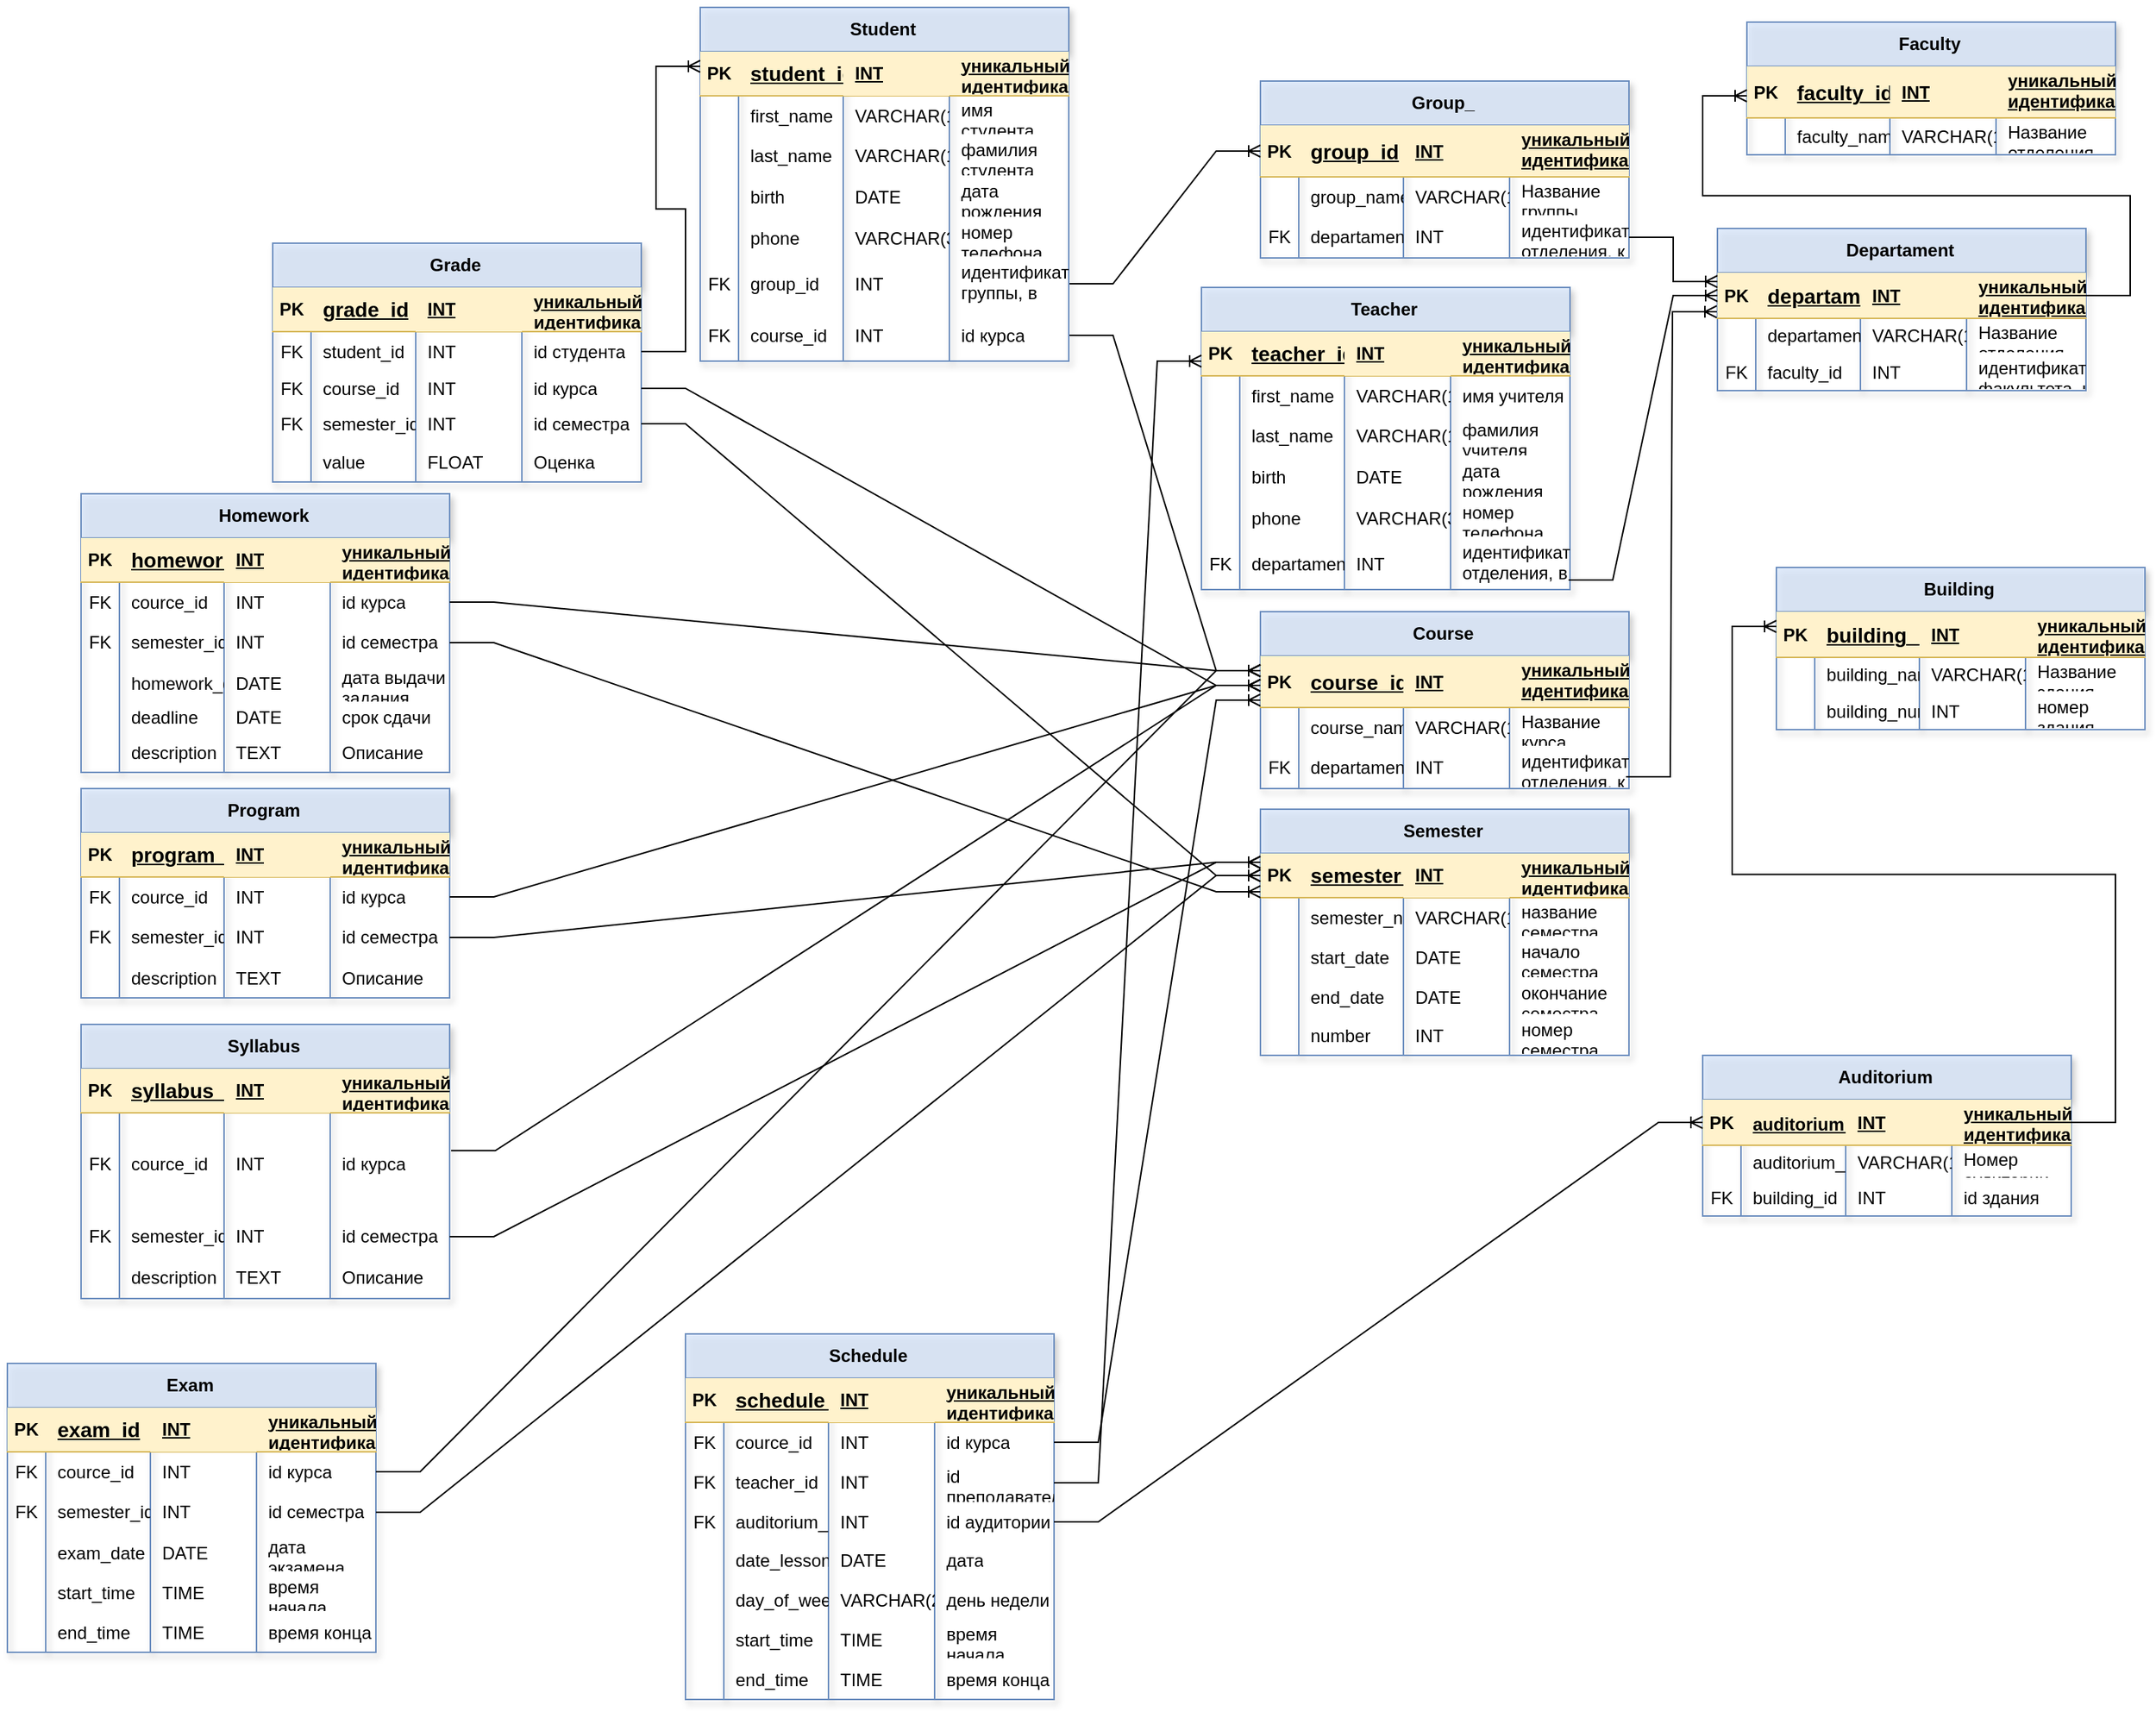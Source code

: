 <mxfile version="21.2.8" type="device">
  <diagram name="Страница 1" id="4B5W15fznf_s9_rcf1XJ">
    <mxGraphModel dx="2657" dy="1080" grid="1" gridSize="10" guides="1" tooltips="1" connect="1" arrows="1" fold="1" page="1" pageScale="1" pageWidth="827" pageHeight="1169" math="0" shadow="0">
      <root>
        <mxCell id="0" />
        <mxCell id="1" parent="0" />
        <object label="Group_" placeholders="1" first_name="varchar" id="g9VBELGSMdC_zY1EjXkL-78">
          <mxCell style="shape=table;startSize=30;container=1;collapsible=1;childLayout=tableLayout;fixedRows=0;rowLines=0;fontStyle=1;align=center;resizeLast=0;html=1;swimlaneLine=1;shadow=1;fillColor=#dae8fc;strokeColor=#6c8ebf;noLabel=0;overflow=width;comic=0;enumerate=0;moveCells=0;arcSize=11;columnLines=1;fillOpacity=80;resizeLastRow=0;spacing=2;" vertex="1" parent="1">
            <mxGeometry x="190" y="50" width="250" height="120" as="geometry">
              <mxRectangle x="350" y="120" width="90" height="30" as="alternateBounds" />
            </mxGeometry>
          </mxCell>
        </object>
        <mxCell id="g9VBELGSMdC_zY1EjXkL-79" value="" style="shape=tableRow;horizontal=0;startSize=0;swimlaneHead=0;swimlaneBody=0;fillColor=#fff2cc;collapsible=0;dropTarget=0;points=[[0,0.5],[1,0.5]];portConstraint=eastwest;top=0;left=0;right=0;bottom=1;strokeColor=#d6b656;" vertex="1" parent="g9VBELGSMdC_zY1EjXkL-78">
          <mxGeometry y="30" width="250" height="35" as="geometry" />
        </mxCell>
        <mxCell id="g9VBELGSMdC_zY1EjXkL-80" value="PK" style="shape=partialRectangle;connectable=0;fillColor=none;top=0;left=0;bottom=0;right=0;fontStyle=1;overflow=hidden;whiteSpace=wrap;html=1;" vertex="1" parent="g9VBELGSMdC_zY1EjXkL-79">
          <mxGeometry width="26" height="35" as="geometry">
            <mxRectangle width="26" height="35" as="alternateBounds" />
          </mxGeometry>
        </mxCell>
        <mxCell id="g9VBELGSMdC_zY1EjXkL-81" value="&lt;span style=&quot;font-size: 14px;&quot;&gt;group_id&lt;/span&gt;" style="shape=partialRectangle;connectable=0;fillColor=none;top=0;left=0;bottom=0;right=0;align=left;spacingLeft=6;fontStyle=5;overflow=hidden;whiteSpace=wrap;html=1;direction=south;part=1;colspan=1;strokeWidth=1;fillOpacity=85;" vertex="1" parent="g9VBELGSMdC_zY1EjXkL-79">
          <mxGeometry x="26" width="71" height="35" as="geometry">
            <mxRectangle width="71" height="35" as="alternateBounds" />
          </mxGeometry>
        </mxCell>
        <mxCell id="g9VBELGSMdC_zY1EjXkL-82" value="INT" style="shape=partialRectangle;connectable=0;fillColor=none;top=0;left=0;bottom=0;right=0;align=left;spacingLeft=6;fontStyle=5;overflow=hidden;whiteSpace=wrap;html=1;direction=south;part=1;" vertex="1" parent="g9VBELGSMdC_zY1EjXkL-79">
          <mxGeometry x="97" width="72" height="35" as="geometry">
            <mxRectangle width="72" height="35" as="alternateBounds" />
          </mxGeometry>
        </mxCell>
        <mxCell id="g9VBELGSMdC_zY1EjXkL-83" value="уникальный идентификатор группы&lt;br&gt;" style="shape=partialRectangle;connectable=0;fillColor=none;top=0;left=0;bottom=0;right=0;align=left;spacingLeft=6;fontStyle=5;overflow=hidden;whiteSpace=wrap;html=1;direction=south;part=1;" vertex="1" parent="g9VBELGSMdC_zY1EjXkL-79">
          <mxGeometry x="169" width="81" height="35" as="geometry">
            <mxRectangle width="81" height="35" as="alternateBounds" />
          </mxGeometry>
        </mxCell>
        <mxCell id="g9VBELGSMdC_zY1EjXkL-84" value="" style="shape=tableRow;horizontal=0;startSize=0;swimlaneHead=0;swimlaneBody=0;fillColor=none;collapsible=0;dropTarget=0;points=[[0,0.5],[1,0.5]];portConstraint=eastwest;top=0;left=0;right=0;bottom=0;" vertex="1" parent="g9VBELGSMdC_zY1EjXkL-78">
          <mxGeometry y="65" width="250" height="27" as="geometry" />
        </mxCell>
        <mxCell id="g9VBELGSMdC_zY1EjXkL-85" value="" style="shape=partialRectangle;connectable=0;fillColor=none;top=0;left=0;bottom=0;right=0;editable=1;overflow=hidden;whiteSpace=wrap;html=1;" vertex="1" parent="g9VBELGSMdC_zY1EjXkL-84">
          <mxGeometry width="26" height="27" as="geometry">
            <mxRectangle width="26" height="27" as="alternateBounds" />
          </mxGeometry>
        </mxCell>
        <mxCell id="g9VBELGSMdC_zY1EjXkL-86" value="group_name" style="shape=partialRectangle;connectable=0;fillColor=none;top=0;left=0;bottom=0;right=0;align=left;spacingLeft=6;overflow=hidden;whiteSpace=wrap;html=1;colspan=1;rowspan=1;strokeOpacity=100;" vertex="1" parent="g9VBELGSMdC_zY1EjXkL-84">
          <mxGeometry x="26" width="71" height="27" as="geometry">
            <mxRectangle width="71" height="27" as="alternateBounds" />
          </mxGeometry>
        </mxCell>
        <mxCell id="g9VBELGSMdC_zY1EjXkL-87" value="VARCHAR(100)" style="shape=partialRectangle;connectable=0;fillColor=none;top=0;left=0;bottom=0;right=0;align=left;spacingLeft=6;overflow=hidden;whiteSpace=wrap;html=1;strokeOpacity=100;" vertex="1" parent="g9VBELGSMdC_zY1EjXkL-84">
          <mxGeometry x="97" width="72" height="27" as="geometry">
            <mxRectangle width="72" height="27" as="alternateBounds" />
          </mxGeometry>
        </mxCell>
        <mxCell id="g9VBELGSMdC_zY1EjXkL-88" value="Название группы" style="shape=partialRectangle;connectable=0;fillColor=none;top=0;left=0;bottom=0;right=0;align=left;spacingLeft=6;overflow=hidden;whiteSpace=wrap;html=1;strokeOpacity=100;" vertex="1" parent="g9VBELGSMdC_zY1EjXkL-84">
          <mxGeometry x="169" width="81" height="27" as="geometry">
            <mxRectangle width="81" height="27" as="alternateBounds" />
          </mxGeometry>
        </mxCell>
        <mxCell id="g9VBELGSMdC_zY1EjXkL-89" value="" style="shape=tableRow;horizontal=0;startSize=0;swimlaneHead=0;swimlaneBody=0;fillColor=none;collapsible=0;dropTarget=0;points=[[0,0.5],[1,0.5]];portConstraint=eastwest;top=0;left=0;right=0;bottom=0;" vertex="1" parent="g9VBELGSMdC_zY1EjXkL-78">
          <mxGeometry y="92" width="250" height="28" as="geometry" />
        </mxCell>
        <mxCell id="g9VBELGSMdC_zY1EjXkL-90" value="FK" style="shape=partialRectangle;connectable=0;fillColor=none;top=0;left=0;bottom=0;right=0;editable=1;overflow=hidden;whiteSpace=wrap;html=1;" vertex="1" parent="g9VBELGSMdC_zY1EjXkL-89">
          <mxGeometry width="26" height="28" as="geometry">
            <mxRectangle width="26" height="28" as="alternateBounds" />
          </mxGeometry>
        </mxCell>
        <mxCell id="g9VBELGSMdC_zY1EjXkL-91" value="departament_id" style="shape=partialRectangle;connectable=0;fillColor=none;top=0;left=0;bottom=0;right=0;align=left;spacingLeft=6;overflow=hidden;whiteSpace=wrap;html=1;" vertex="1" parent="g9VBELGSMdC_zY1EjXkL-89">
          <mxGeometry x="26" width="71" height="28" as="geometry">
            <mxRectangle width="71" height="28" as="alternateBounds" />
          </mxGeometry>
        </mxCell>
        <mxCell id="g9VBELGSMdC_zY1EjXkL-92" value="INT" style="shape=partialRectangle;connectable=0;fillColor=none;top=0;left=0;bottom=0;right=0;align=left;spacingLeft=6;overflow=hidden;whiteSpace=wrap;html=1;" vertex="1" parent="g9VBELGSMdC_zY1EjXkL-89">
          <mxGeometry x="97" width="72" height="28" as="geometry">
            <mxRectangle width="72" height="28" as="alternateBounds" />
          </mxGeometry>
        </mxCell>
        <mxCell id="g9VBELGSMdC_zY1EjXkL-93" value="идентификатор отделения, к которому относится группа" style="shape=partialRectangle;connectable=0;fillColor=none;top=0;left=0;bottom=0;right=0;align=left;spacingLeft=6;overflow=hidden;whiteSpace=wrap;html=1;" vertex="1" parent="g9VBELGSMdC_zY1EjXkL-89">
          <mxGeometry x="169" width="81" height="28" as="geometry">
            <mxRectangle width="81" height="28" as="alternateBounds" />
          </mxGeometry>
        </mxCell>
        <object label="Departament" placeholders="1" first_name="varchar" id="g9VBELGSMdC_zY1EjXkL-110">
          <mxCell style="shape=table;startSize=30;container=1;collapsible=1;childLayout=tableLayout;fixedRows=0;rowLines=0;fontStyle=1;align=center;resizeLast=0;html=1;swimlaneLine=1;shadow=1;fillColor=#dae8fc;strokeColor=#6c8ebf;noLabel=0;overflow=width;comic=0;enumerate=0;moveCells=0;arcSize=11;columnLines=1;fillOpacity=80;resizeLastRow=0;spacing=2;" vertex="1" parent="1">
            <mxGeometry x="500" y="150" width="250" height="110" as="geometry">
              <mxRectangle x="350" y="120" width="90" height="30" as="alternateBounds" />
            </mxGeometry>
          </mxCell>
        </object>
        <mxCell id="g9VBELGSMdC_zY1EjXkL-111" value="" style="shape=tableRow;horizontal=0;startSize=0;swimlaneHead=0;swimlaneBody=0;fillColor=#fff2cc;collapsible=0;dropTarget=0;points=[[0,0.5],[1,0.5]];portConstraint=eastwest;top=0;left=0;right=0;bottom=1;strokeColor=#d6b656;" vertex="1" parent="g9VBELGSMdC_zY1EjXkL-110">
          <mxGeometry y="30" width="250" height="31" as="geometry" />
        </mxCell>
        <mxCell id="g9VBELGSMdC_zY1EjXkL-112" value="PK" style="shape=partialRectangle;connectable=0;fillColor=none;top=0;left=0;bottom=0;right=0;fontStyle=1;overflow=hidden;whiteSpace=wrap;html=1;" vertex="1" parent="g9VBELGSMdC_zY1EjXkL-111">
          <mxGeometry width="26" height="31" as="geometry">
            <mxRectangle width="26" height="31" as="alternateBounds" />
          </mxGeometry>
        </mxCell>
        <mxCell id="g9VBELGSMdC_zY1EjXkL-113" value="&lt;span style=&quot;font-size: 14px;&quot;&gt;departament_id&lt;/span&gt;" style="shape=partialRectangle;connectable=0;fillColor=none;top=0;left=0;bottom=0;right=0;align=left;spacingLeft=6;fontStyle=5;overflow=hidden;whiteSpace=wrap;html=1;direction=south;part=1;colspan=1;strokeWidth=1;fillOpacity=85;" vertex="1" parent="g9VBELGSMdC_zY1EjXkL-111">
          <mxGeometry x="26" width="71" height="31" as="geometry">
            <mxRectangle width="71" height="31" as="alternateBounds" />
          </mxGeometry>
        </mxCell>
        <mxCell id="g9VBELGSMdC_zY1EjXkL-114" value="INT" style="shape=partialRectangle;connectable=0;fillColor=none;top=0;left=0;bottom=0;right=0;align=left;spacingLeft=6;fontStyle=5;overflow=hidden;whiteSpace=wrap;html=1;direction=south;part=1;" vertex="1" parent="g9VBELGSMdC_zY1EjXkL-111">
          <mxGeometry x="97" width="72" height="31" as="geometry">
            <mxRectangle width="72" height="31" as="alternateBounds" />
          </mxGeometry>
        </mxCell>
        <mxCell id="g9VBELGSMdC_zY1EjXkL-115" value="уникальный идентификатор отделения" style="shape=partialRectangle;connectable=0;fillColor=none;top=0;left=0;bottom=0;right=0;align=left;spacingLeft=6;fontStyle=5;overflow=hidden;whiteSpace=wrap;html=1;direction=south;part=1;" vertex="1" parent="g9VBELGSMdC_zY1EjXkL-111">
          <mxGeometry x="169" width="81" height="31" as="geometry">
            <mxRectangle width="81" height="31" as="alternateBounds" />
          </mxGeometry>
        </mxCell>
        <mxCell id="g9VBELGSMdC_zY1EjXkL-116" value="" style="shape=tableRow;horizontal=0;startSize=0;swimlaneHead=0;swimlaneBody=0;fillColor=none;collapsible=0;dropTarget=0;points=[[0,0.5],[1,0.5]];portConstraint=eastwest;top=0;left=0;right=0;bottom=0;" vertex="1" parent="g9VBELGSMdC_zY1EjXkL-110">
          <mxGeometry y="61" width="250" height="24" as="geometry" />
        </mxCell>
        <mxCell id="g9VBELGSMdC_zY1EjXkL-117" value="" style="shape=partialRectangle;connectable=0;fillColor=none;top=0;left=0;bottom=0;right=0;editable=1;overflow=hidden;whiteSpace=wrap;html=1;" vertex="1" parent="g9VBELGSMdC_zY1EjXkL-116">
          <mxGeometry width="26" height="24" as="geometry">
            <mxRectangle width="26" height="24" as="alternateBounds" />
          </mxGeometry>
        </mxCell>
        <mxCell id="g9VBELGSMdC_zY1EjXkL-118" value="departament_name" style="shape=partialRectangle;connectable=0;fillColor=none;top=0;left=0;bottom=0;right=0;align=left;spacingLeft=6;overflow=hidden;whiteSpace=wrap;html=1;colspan=1;rowspan=1;strokeOpacity=100;" vertex="1" parent="g9VBELGSMdC_zY1EjXkL-116">
          <mxGeometry x="26" width="71" height="24" as="geometry">
            <mxRectangle width="71" height="24" as="alternateBounds" />
          </mxGeometry>
        </mxCell>
        <mxCell id="g9VBELGSMdC_zY1EjXkL-119" value="VARCHAR(100)" style="shape=partialRectangle;connectable=0;fillColor=none;top=0;left=0;bottom=0;right=0;align=left;spacingLeft=6;overflow=hidden;whiteSpace=wrap;html=1;strokeOpacity=100;" vertex="1" parent="g9VBELGSMdC_zY1EjXkL-116">
          <mxGeometry x="97" width="72" height="24" as="geometry">
            <mxRectangle width="72" height="24" as="alternateBounds" />
          </mxGeometry>
        </mxCell>
        <mxCell id="g9VBELGSMdC_zY1EjXkL-120" value="Название отделения" style="shape=partialRectangle;connectable=0;fillColor=none;top=0;left=0;bottom=0;right=0;align=left;spacingLeft=6;overflow=hidden;whiteSpace=wrap;html=1;strokeOpacity=100;" vertex="1" parent="g9VBELGSMdC_zY1EjXkL-116">
          <mxGeometry x="169" width="81" height="24" as="geometry">
            <mxRectangle width="81" height="24" as="alternateBounds" />
          </mxGeometry>
        </mxCell>
        <mxCell id="g9VBELGSMdC_zY1EjXkL-121" value="" style="shape=tableRow;horizontal=0;startSize=0;swimlaneHead=0;swimlaneBody=0;fillColor=none;collapsible=0;dropTarget=0;points=[[0,0.5],[1,0.5]];portConstraint=eastwest;top=0;left=0;right=0;bottom=0;" vertex="1" parent="g9VBELGSMdC_zY1EjXkL-110">
          <mxGeometry y="85" width="250" height="25" as="geometry" />
        </mxCell>
        <mxCell id="g9VBELGSMdC_zY1EjXkL-122" value="FK" style="shape=partialRectangle;connectable=0;fillColor=none;top=0;left=0;bottom=0;right=0;editable=1;overflow=hidden;whiteSpace=wrap;html=1;" vertex="1" parent="g9VBELGSMdC_zY1EjXkL-121">
          <mxGeometry width="26" height="25" as="geometry">
            <mxRectangle width="26" height="25" as="alternateBounds" />
          </mxGeometry>
        </mxCell>
        <mxCell id="g9VBELGSMdC_zY1EjXkL-123" value="faculty_id" style="shape=partialRectangle;connectable=0;fillColor=none;top=0;left=0;bottom=0;right=0;align=left;spacingLeft=6;overflow=hidden;whiteSpace=wrap;html=1;" vertex="1" parent="g9VBELGSMdC_zY1EjXkL-121">
          <mxGeometry x="26" width="71" height="25" as="geometry">
            <mxRectangle width="71" height="25" as="alternateBounds" />
          </mxGeometry>
        </mxCell>
        <mxCell id="g9VBELGSMdC_zY1EjXkL-124" value="INT" style="shape=partialRectangle;connectable=0;fillColor=none;top=0;left=0;bottom=0;right=0;align=left;spacingLeft=6;overflow=hidden;whiteSpace=wrap;html=1;" vertex="1" parent="g9VBELGSMdC_zY1EjXkL-121">
          <mxGeometry x="97" width="72" height="25" as="geometry">
            <mxRectangle width="72" height="25" as="alternateBounds" />
          </mxGeometry>
        </mxCell>
        <mxCell id="g9VBELGSMdC_zY1EjXkL-125" value="идентификатор факультета, к которому относится отделение" style="shape=partialRectangle;connectable=0;fillColor=none;top=0;left=0;bottom=0;right=0;align=left;spacingLeft=6;overflow=hidden;whiteSpace=wrap;html=1;" vertex="1" parent="g9VBELGSMdC_zY1EjXkL-121">
          <mxGeometry x="169" width="81" height="25" as="geometry">
            <mxRectangle width="81" height="25" as="alternateBounds" />
          </mxGeometry>
        </mxCell>
        <object label="Faculty" placeholders="1" first_name="varchar" id="g9VBELGSMdC_zY1EjXkL-127">
          <mxCell style="shape=table;startSize=30;container=1;collapsible=1;childLayout=tableLayout;fixedRows=0;rowLines=0;fontStyle=1;align=center;resizeLast=0;html=1;swimlaneLine=1;shadow=1;fillColor=#dae8fc;strokeColor=#6c8ebf;noLabel=0;overflow=width;comic=0;enumerate=0;moveCells=0;arcSize=11;columnLines=1;fillOpacity=80;resizeLastRow=0;spacing=2;" vertex="1" parent="1">
            <mxGeometry x="520" y="10" width="250" height="90" as="geometry">
              <mxRectangle x="350" y="120" width="90" height="30" as="alternateBounds" />
            </mxGeometry>
          </mxCell>
        </object>
        <mxCell id="g9VBELGSMdC_zY1EjXkL-128" value="" style="shape=tableRow;horizontal=0;startSize=0;swimlaneHead=0;swimlaneBody=0;fillColor=#fff2cc;collapsible=0;dropTarget=0;points=[[0,0.5],[1,0.5]];portConstraint=eastwest;top=0;left=0;right=0;bottom=1;strokeColor=#d6b656;" vertex="1" parent="g9VBELGSMdC_zY1EjXkL-127">
          <mxGeometry y="30" width="250" height="35" as="geometry" />
        </mxCell>
        <mxCell id="g9VBELGSMdC_zY1EjXkL-129" value="PK" style="shape=partialRectangle;connectable=0;fillColor=none;top=0;left=0;bottom=0;right=0;fontStyle=1;overflow=hidden;whiteSpace=wrap;html=1;" vertex="1" parent="g9VBELGSMdC_zY1EjXkL-128">
          <mxGeometry width="26" height="35" as="geometry">
            <mxRectangle width="26" height="35" as="alternateBounds" />
          </mxGeometry>
        </mxCell>
        <mxCell id="g9VBELGSMdC_zY1EjXkL-130" value="&lt;span style=&quot;font-size: 14px;&quot;&gt;faculty_id&lt;/span&gt;" style="shape=partialRectangle;connectable=0;fillColor=none;top=0;left=0;bottom=0;right=0;align=left;spacingLeft=6;fontStyle=5;overflow=hidden;whiteSpace=wrap;html=1;direction=south;part=1;colspan=1;strokeWidth=1;fillOpacity=85;" vertex="1" parent="g9VBELGSMdC_zY1EjXkL-128">
          <mxGeometry x="26" width="71" height="35" as="geometry">
            <mxRectangle width="71" height="35" as="alternateBounds" />
          </mxGeometry>
        </mxCell>
        <mxCell id="g9VBELGSMdC_zY1EjXkL-131" value="INT" style="shape=partialRectangle;connectable=0;fillColor=none;top=0;left=0;bottom=0;right=0;align=left;spacingLeft=6;fontStyle=5;overflow=hidden;whiteSpace=wrap;html=1;direction=south;part=1;" vertex="1" parent="g9VBELGSMdC_zY1EjXkL-128">
          <mxGeometry x="97" width="72" height="35" as="geometry">
            <mxRectangle width="72" height="35" as="alternateBounds" />
          </mxGeometry>
        </mxCell>
        <mxCell id="g9VBELGSMdC_zY1EjXkL-132" value="уникальный идентификатор факультета" style="shape=partialRectangle;connectable=0;fillColor=none;top=0;left=0;bottom=0;right=0;align=left;spacingLeft=6;fontStyle=5;overflow=hidden;whiteSpace=wrap;html=1;direction=south;part=1;" vertex="1" parent="g9VBELGSMdC_zY1EjXkL-128">
          <mxGeometry x="169" width="81" height="35" as="geometry">
            <mxRectangle width="81" height="35" as="alternateBounds" />
          </mxGeometry>
        </mxCell>
        <mxCell id="g9VBELGSMdC_zY1EjXkL-133" value="" style="shape=tableRow;horizontal=0;startSize=0;swimlaneHead=0;swimlaneBody=0;fillColor=none;collapsible=0;dropTarget=0;points=[[0,0.5],[1,0.5]];portConstraint=eastwest;top=0;left=0;right=0;bottom=0;" vertex="1" parent="g9VBELGSMdC_zY1EjXkL-127">
          <mxGeometry y="65" width="250" height="25" as="geometry" />
        </mxCell>
        <mxCell id="g9VBELGSMdC_zY1EjXkL-134" value="" style="shape=partialRectangle;connectable=0;fillColor=none;top=0;left=0;bottom=0;right=0;editable=1;overflow=hidden;whiteSpace=wrap;html=1;" vertex="1" parent="g9VBELGSMdC_zY1EjXkL-133">
          <mxGeometry width="26" height="25" as="geometry">
            <mxRectangle width="26" height="25" as="alternateBounds" />
          </mxGeometry>
        </mxCell>
        <mxCell id="g9VBELGSMdC_zY1EjXkL-135" value="faculty_name" style="shape=partialRectangle;connectable=0;fillColor=none;top=0;left=0;bottom=0;right=0;align=left;spacingLeft=6;overflow=hidden;whiteSpace=wrap;html=1;colspan=1;rowspan=1;strokeOpacity=100;" vertex="1" parent="g9VBELGSMdC_zY1EjXkL-133">
          <mxGeometry x="26" width="71" height="25" as="geometry">
            <mxRectangle width="71" height="25" as="alternateBounds" />
          </mxGeometry>
        </mxCell>
        <mxCell id="g9VBELGSMdC_zY1EjXkL-136" value="VARCHAR(100)" style="shape=partialRectangle;connectable=0;fillColor=none;top=0;left=0;bottom=0;right=0;align=left;spacingLeft=6;overflow=hidden;whiteSpace=wrap;html=1;strokeOpacity=100;" vertex="1" parent="g9VBELGSMdC_zY1EjXkL-133">
          <mxGeometry x="97" width="72" height="25" as="geometry">
            <mxRectangle width="72" height="25" as="alternateBounds" />
          </mxGeometry>
        </mxCell>
        <mxCell id="g9VBELGSMdC_zY1EjXkL-137" value="Название отделения" style="shape=partialRectangle;connectable=0;fillColor=none;top=0;left=0;bottom=0;right=0;align=left;spacingLeft=6;overflow=hidden;whiteSpace=wrap;html=1;strokeOpacity=100;" vertex="1" parent="g9VBELGSMdC_zY1EjXkL-133">
          <mxGeometry x="169" width="81" height="25" as="geometry">
            <mxRectangle width="81" height="25" as="alternateBounds" />
          </mxGeometry>
        </mxCell>
        <object label="Teacher" placeholders="1" first_name="varchar" id="g9VBELGSMdC_zY1EjXkL-149">
          <mxCell style="shape=table;startSize=30;container=1;collapsible=1;childLayout=tableLayout;fixedRows=0;rowLines=0;fontStyle=1;align=center;resizeLast=0;html=1;swimlaneLine=1;shadow=1;fillColor=#dae8fc;strokeColor=#6c8ebf;noLabel=0;overflow=width;comic=0;enumerate=0;moveCells=0;arcSize=11;columnLines=1;fillOpacity=80;resizeLastRow=0;spacing=2;" vertex="1" parent="1">
            <mxGeometry x="150" y="190" width="250" height="205" as="geometry">
              <mxRectangle x="350" y="120" width="90" height="30" as="alternateBounds" />
            </mxGeometry>
          </mxCell>
        </object>
        <mxCell id="g9VBELGSMdC_zY1EjXkL-150" value="" style="shape=tableRow;horizontal=0;startSize=0;swimlaneHead=0;swimlaneBody=0;fillColor=#fff2cc;collapsible=0;dropTarget=0;points=[[0,0.5],[1,0.5]];portConstraint=eastwest;top=0;left=0;right=0;bottom=1;strokeColor=#d6b656;" vertex="1" parent="g9VBELGSMdC_zY1EjXkL-149">
          <mxGeometry y="30" width="250" height="30" as="geometry" />
        </mxCell>
        <mxCell id="g9VBELGSMdC_zY1EjXkL-151" value="PK" style="shape=partialRectangle;connectable=0;fillColor=none;top=0;left=0;bottom=0;right=0;fontStyle=1;overflow=hidden;whiteSpace=wrap;html=1;" vertex="1" parent="g9VBELGSMdC_zY1EjXkL-150">
          <mxGeometry width="26" height="30" as="geometry">
            <mxRectangle width="26" height="30" as="alternateBounds" />
          </mxGeometry>
        </mxCell>
        <mxCell id="g9VBELGSMdC_zY1EjXkL-152" value="&lt;font style=&quot;font-size: 14px;&quot;&gt;teacher_id&lt;/font&gt;" style="shape=partialRectangle;connectable=0;fillColor=none;top=0;left=0;bottom=0;right=0;align=left;spacingLeft=6;fontStyle=5;overflow=hidden;whiteSpace=wrap;html=1;direction=south;part=1;colspan=1;strokeWidth=1;fillOpacity=85;" vertex="1" parent="g9VBELGSMdC_zY1EjXkL-150">
          <mxGeometry x="26" width="71" height="30" as="geometry">
            <mxRectangle width="71" height="30" as="alternateBounds" />
          </mxGeometry>
        </mxCell>
        <mxCell id="g9VBELGSMdC_zY1EjXkL-153" value="INT" style="shape=partialRectangle;connectable=0;top=0;left=0;bottom=0;right=0;align=left;spacingLeft=6;fontStyle=5;overflow=hidden;whiteSpace=wrap;html=1;direction=south;part=1;fillColor=#fff2cc;strokeColor=#d6b656;" vertex="1" parent="g9VBELGSMdC_zY1EjXkL-150">
          <mxGeometry x="97" width="72" height="30" as="geometry">
            <mxRectangle width="72" height="30" as="alternateBounds" />
          </mxGeometry>
        </mxCell>
        <mxCell id="g9VBELGSMdC_zY1EjXkL-154" value="уникальный идентификатор учителя" style="shape=partialRectangle;connectable=0;fillColor=none;top=0;left=0;bottom=0;right=0;align=left;spacingLeft=6;fontStyle=5;overflow=hidden;whiteSpace=wrap;html=1;direction=south;part=1;" vertex="1" parent="g9VBELGSMdC_zY1EjXkL-150">
          <mxGeometry x="169" width="81" height="30" as="geometry">
            <mxRectangle width="81" height="30" as="alternateBounds" />
          </mxGeometry>
        </mxCell>
        <mxCell id="g9VBELGSMdC_zY1EjXkL-155" value="" style="shape=tableRow;horizontal=0;startSize=0;swimlaneHead=0;swimlaneBody=0;fillColor=none;collapsible=0;dropTarget=0;points=[[0,0.5],[1,0.5]];portConstraint=eastwest;top=0;left=0;right=0;bottom=0;" vertex="1" parent="g9VBELGSMdC_zY1EjXkL-149">
          <mxGeometry y="60" width="250" height="27" as="geometry" />
        </mxCell>
        <mxCell id="g9VBELGSMdC_zY1EjXkL-156" value="" style="shape=partialRectangle;connectable=0;fillColor=none;top=0;left=0;bottom=0;right=0;editable=1;overflow=hidden;whiteSpace=wrap;html=1;" vertex="1" parent="g9VBELGSMdC_zY1EjXkL-155">
          <mxGeometry width="26" height="27" as="geometry">
            <mxRectangle width="26" height="27" as="alternateBounds" />
          </mxGeometry>
        </mxCell>
        <mxCell id="g9VBELGSMdC_zY1EjXkL-157" value="first_name&lt;br&gt;" style="shape=partialRectangle;connectable=0;fillColor=none;top=0;left=0;bottom=0;right=0;align=left;spacingLeft=6;overflow=hidden;whiteSpace=wrap;html=1;colspan=1;rowspan=1;strokeOpacity=100;" vertex="1" parent="g9VBELGSMdC_zY1EjXkL-155">
          <mxGeometry x="26" width="71" height="27" as="geometry">
            <mxRectangle width="71" height="27" as="alternateBounds" />
          </mxGeometry>
        </mxCell>
        <mxCell id="g9VBELGSMdC_zY1EjXkL-158" value="VARCHAR(150)" style="shape=partialRectangle;connectable=0;fillColor=none;top=0;left=0;bottom=0;right=0;align=left;spacingLeft=6;overflow=hidden;whiteSpace=wrap;html=1;strokeOpacity=100;" vertex="1" parent="g9VBELGSMdC_zY1EjXkL-155">
          <mxGeometry x="97" width="72" height="27" as="geometry">
            <mxRectangle width="72" height="27" as="alternateBounds" />
          </mxGeometry>
        </mxCell>
        <mxCell id="g9VBELGSMdC_zY1EjXkL-159" value="имя учителя" style="shape=partialRectangle;connectable=0;fillColor=none;top=0;left=0;bottom=0;right=0;align=left;spacingLeft=6;overflow=hidden;whiteSpace=wrap;html=1;strokeOpacity=100;" vertex="1" parent="g9VBELGSMdC_zY1EjXkL-155">
          <mxGeometry x="169" width="81" height="27" as="geometry">
            <mxRectangle width="81" height="27" as="alternateBounds" />
          </mxGeometry>
        </mxCell>
        <mxCell id="g9VBELGSMdC_zY1EjXkL-160" value="" style="shape=tableRow;horizontal=0;startSize=0;swimlaneHead=0;swimlaneBody=0;fillColor=none;collapsible=0;dropTarget=0;points=[[0,0.5],[1,0.5]];portConstraint=eastwest;top=0;left=0;right=0;bottom=0;" vertex="1" parent="g9VBELGSMdC_zY1EjXkL-149">
          <mxGeometry y="87" width="250" height="28" as="geometry" />
        </mxCell>
        <mxCell id="g9VBELGSMdC_zY1EjXkL-161" value="" style="shape=partialRectangle;connectable=0;fillColor=none;top=0;left=0;bottom=0;right=0;editable=1;overflow=hidden;whiteSpace=wrap;html=1;" vertex="1" parent="g9VBELGSMdC_zY1EjXkL-160">
          <mxGeometry width="26" height="28" as="geometry">
            <mxRectangle width="26" height="28" as="alternateBounds" />
          </mxGeometry>
        </mxCell>
        <mxCell id="g9VBELGSMdC_zY1EjXkL-162" value="last_name" style="shape=partialRectangle;connectable=0;fillColor=none;top=0;left=0;bottom=0;right=0;align=left;spacingLeft=6;overflow=hidden;whiteSpace=wrap;html=1;" vertex="1" parent="g9VBELGSMdC_zY1EjXkL-160">
          <mxGeometry x="26" width="71" height="28" as="geometry">
            <mxRectangle width="71" height="28" as="alternateBounds" />
          </mxGeometry>
        </mxCell>
        <mxCell id="g9VBELGSMdC_zY1EjXkL-163" value="VARCHAR(150)" style="shape=partialRectangle;connectable=0;fillColor=none;top=0;left=0;bottom=0;right=0;align=left;spacingLeft=6;overflow=hidden;whiteSpace=wrap;html=1;" vertex="1" parent="g9VBELGSMdC_zY1EjXkL-160">
          <mxGeometry x="97" width="72" height="28" as="geometry">
            <mxRectangle width="72" height="28" as="alternateBounds" />
          </mxGeometry>
        </mxCell>
        <mxCell id="g9VBELGSMdC_zY1EjXkL-164" value="фамилия учителя" style="shape=partialRectangle;connectable=0;fillColor=none;top=0;left=0;bottom=0;right=0;align=left;spacingLeft=6;overflow=hidden;whiteSpace=wrap;html=1;" vertex="1" parent="g9VBELGSMdC_zY1EjXkL-160">
          <mxGeometry x="169" width="81" height="28" as="geometry">
            <mxRectangle width="81" height="28" as="alternateBounds" />
          </mxGeometry>
        </mxCell>
        <mxCell id="g9VBELGSMdC_zY1EjXkL-165" value="" style="shape=tableRow;horizontal=0;startSize=0;swimlaneHead=0;swimlaneBody=0;fillColor=none;collapsible=0;dropTarget=0;points=[[0,0.5],[1,0.5]];portConstraint=eastwest;top=0;left=0;right=0;bottom=0;" vertex="1" parent="g9VBELGSMdC_zY1EjXkL-149">
          <mxGeometry y="115" width="250" height="28" as="geometry" />
        </mxCell>
        <mxCell id="g9VBELGSMdC_zY1EjXkL-166" value="" style="shape=partialRectangle;connectable=0;fillColor=none;top=0;left=0;bottom=0;right=0;editable=1;overflow=hidden;whiteSpace=wrap;html=1;" vertex="1" parent="g9VBELGSMdC_zY1EjXkL-165">
          <mxGeometry width="26" height="28" as="geometry">
            <mxRectangle width="26" height="28" as="alternateBounds" />
          </mxGeometry>
        </mxCell>
        <mxCell id="g9VBELGSMdC_zY1EjXkL-167" value="birth" style="shape=partialRectangle;connectable=0;fillColor=none;top=0;left=0;bottom=0;right=0;align=left;spacingLeft=6;overflow=hidden;whiteSpace=wrap;html=1;" vertex="1" parent="g9VBELGSMdC_zY1EjXkL-165">
          <mxGeometry x="26" width="71" height="28" as="geometry">
            <mxRectangle width="71" height="28" as="alternateBounds" />
          </mxGeometry>
        </mxCell>
        <mxCell id="g9VBELGSMdC_zY1EjXkL-168" value="DATE" style="shape=partialRectangle;connectable=0;fillColor=none;top=0;left=0;bottom=0;right=0;align=left;spacingLeft=6;overflow=hidden;whiteSpace=wrap;html=1;" vertex="1" parent="g9VBELGSMdC_zY1EjXkL-165">
          <mxGeometry x="97" width="72" height="28" as="geometry">
            <mxRectangle width="72" height="28" as="alternateBounds" />
          </mxGeometry>
        </mxCell>
        <mxCell id="g9VBELGSMdC_zY1EjXkL-169" value="дата рождения учителя" style="shape=partialRectangle;connectable=0;fillColor=none;top=0;left=0;bottom=0;right=0;align=left;spacingLeft=6;overflow=hidden;whiteSpace=wrap;html=1;" vertex="1" parent="g9VBELGSMdC_zY1EjXkL-165">
          <mxGeometry x="169" width="81" height="28" as="geometry">
            <mxRectangle width="81" height="28" as="alternateBounds" />
          </mxGeometry>
        </mxCell>
        <mxCell id="g9VBELGSMdC_zY1EjXkL-170" style="shape=tableRow;horizontal=0;startSize=0;swimlaneHead=0;swimlaneBody=0;fillColor=none;collapsible=0;dropTarget=0;points=[[0,0.5],[1,0.5]];portConstraint=eastwest;top=0;left=0;right=0;bottom=0;" vertex="1" parent="g9VBELGSMdC_zY1EjXkL-149">
          <mxGeometry y="143" width="250" height="27" as="geometry" />
        </mxCell>
        <mxCell id="g9VBELGSMdC_zY1EjXkL-171" style="shape=partialRectangle;connectable=0;fillColor=none;top=0;left=0;bottom=0;right=0;editable=1;overflow=hidden;whiteSpace=wrap;html=1;" vertex="1" parent="g9VBELGSMdC_zY1EjXkL-170">
          <mxGeometry width="26" height="27" as="geometry">
            <mxRectangle width="26" height="27" as="alternateBounds" />
          </mxGeometry>
        </mxCell>
        <mxCell id="g9VBELGSMdC_zY1EjXkL-172" value="phone" style="shape=partialRectangle;connectable=0;fillColor=none;top=0;left=0;bottom=0;right=0;align=left;spacingLeft=6;overflow=hidden;whiteSpace=wrap;html=1;" vertex="1" parent="g9VBELGSMdC_zY1EjXkL-170">
          <mxGeometry x="26" width="71" height="27" as="geometry">
            <mxRectangle width="71" height="27" as="alternateBounds" />
          </mxGeometry>
        </mxCell>
        <mxCell id="g9VBELGSMdC_zY1EjXkL-173" value="VARCHAR(30)" style="shape=partialRectangle;connectable=0;fillColor=none;top=0;left=0;bottom=0;right=0;align=left;spacingLeft=6;overflow=hidden;whiteSpace=wrap;html=1;" vertex="1" parent="g9VBELGSMdC_zY1EjXkL-170">
          <mxGeometry x="97" width="72" height="27" as="geometry">
            <mxRectangle width="72" height="27" as="alternateBounds" />
          </mxGeometry>
        </mxCell>
        <mxCell id="g9VBELGSMdC_zY1EjXkL-174" value="номер телефона" style="shape=partialRectangle;connectable=0;fillColor=none;top=0;left=0;bottom=0;right=0;align=left;spacingLeft=6;overflow=hidden;whiteSpace=wrap;html=1;" vertex="1" parent="g9VBELGSMdC_zY1EjXkL-170">
          <mxGeometry x="169" width="81" height="27" as="geometry">
            <mxRectangle width="81" height="27" as="alternateBounds" />
          </mxGeometry>
        </mxCell>
        <mxCell id="g9VBELGSMdC_zY1EjXkL-175" style="shape=tableRow;horizontal=0;startSize=0;swimlaneHead=0;swimlaneBody=0;fillColor=none;collapsible=0;dropTarget=0;points=[[0,0.5],[1,0.5]];portConstraint=eastwest;top=0;left=0;right=0;bottom=0;" vertex="1" parent="g9VBELGSMdC_zY1EjXkL-149">
          <mxGeometry y="170" width="250" height="35" as="geometry" />
        </mxCell>
        <mxCell id="g9VBELGSMdC_zY1EjXkL-176" value="FK" style="shape=partialRectangle;connectable=0;fillColor=none;top=0;left=0;bottom=0;right=0;editable=1;overflow=hidden;whiteSpace=wrap;html=1;" vertex="1" parent="g9VBELGSMdC_zY1EjXkL-175">
          <mxGeometry width="26" height="35" as="geometry">
            <mxRectangle width="26" height="35" as="alternateBounds" />
          </mxGeometry>
        </mxCell>
        <mxCell id="g9VBELGSMdC_zY1EjXkL-177" value="departament_id" style="shape=partialRectangle;connectable=0;fillColor=none;top=0;left=0;bottom=0;right=0;align=left;spacingLeft=6;overflow=hidden;whiteSpace=wrap;html=1;" vertex="1" parent="g9VBELGSMdC_zY1EjXkL-175">
          <mxGeometry x="26" width="71" height="35" as="geometry">
            <mxRectangle width="71" height="35" as="alternateBounds" />
          </mxGeometry>
        </mxCell>
        <mxCell id="g9VBELGSMdC_zY1EjXkL-178" value="INT" style="shape=partialRectangle;connectable=0;fillColor=none;top=0;left=0;bottom=0;right=0;align=left;spacingLeft=6;overflow=hidden;whiteSpace=wrap;html=1;" vertex="1" parent="g9VBELGSMdC_zY1EjXkL-175">
          <mxGeometry x="97" width="72" height="35" as="geometry">
            <mxRectangle width="72" height="35" as="alternateBounds" />
          </mxGeometry>
        </mxCell>
        <mxCell id="g9VBELGSMdC_zY1EjXkL-179" value="идентификатор отделения, в&amp;nbsp; котором учитель" style="shape=partialRectangle;connectable=0;fillColor=none;top=0;left=0;bottom=0;right=0;align=left;spacingLeft=6;overflow=hidden;whiteSpace=wrap;html=1;" vertex="1" parent="g9VBELGSMdC_zY1EjXkL-175">
          <mxGeometry x="169" width="81" height="35" as="geometry">
            <mxRectangle width="81" height="35" as="alternateBounds" />
          </mxGeometry>
        </mxCell>
        <mxCell id="g9VBELGSMdC_zY1EjXkL-193" value="" style="edgeStyle=entityRelationEdgeStyle;fontSize=12;html=1;endArrow=ERoneToMany;rounded=0;exitX=1;exitY=0.5;exitDx=0;exitDy=0;" edge="1" parent="1" source="g9VBELGSMdC_zY1EjXkL-111">
          <mxGeometry width="100" height="100" relative="1" as="geometry">
            <mxPoint x="120" y="360" as="sourcePoint" />
            <mxPoint x="520" y="60" as="targetPoint" />
          </mxGeometry>
        </mxCell>
        <mxCell id="g9VBELGSMdC_zY1EjXkL-194" value="" style="edgeStyle=entityRelationEdgeStyle;fontSize=12;html=1;endArrow=ERoneToMany;rounded=0;exitX=1;exitY=0.5;exitDx=0;exitDy=0;" edge="1" parent="1" source="g9VBELGSMdC_zY1EjXkL-89">
          <mxGeometry width="100" height="100" relative="1" as="geometry">
            <mxPoint x="120" y="180" as="sourcePoint" />
            <mxPoint x="500" y="186" as="targetPoint" />
          </mxGeometry>
        </mxCell>
        <mxCell id="g9VBELGSMdC_zY1EjXkL-196" value="" style="edgeStyle=entityRelationEdgeStyle;fontSize=12;html=1;endArrow=ERoneToMany;rounded=0;entryX=0;entryY=0.5;entryDx=0;entryDy=0;exitX=0.996;exitY=0.814;exitDx=0;exitDy=0;exitPerimeter=0;" edge="1" parent="1" source="g9VBELGSMdC_zY1EjXkL-175" target="g9VBELGSMdC_zY1EjXkL-111">
          <mxGeometry width="100" height="100" relative="1" as="geometry">
            <mxPoint x="420" y="409" as="sourcePoint" />
            <mxPoint x="220" y="90" as="targetPoint" />
          </mxGeometry>
        </mxCell>
        <mxCell id="g9VBELGSMdC_zY1EjXkL-199" value="" style="edgeStyle=entityRelationEdgeStyle;fontSize=12;html=1;endArrow=ERoneToMany;rounded=0;exitX=1;exitY=0.5;exitDx=0;exitDy=0;entryX=0;entryY=0.5;entryDx=0;entryDy=0;" edge="1" parent="1" source="g9VBELGSMdC_zY1EjXkL-67" target="g9VBELGSMdC_zY1EjXkL-79">
          <mxGeometry width="100" height="100" relative="1" as="geometry">
            <mxPoint x="-200" y="200" as="sourcePoint" />
            <mxPoint x="-100" y="100" as="targetPoint" />
          </mxGeometry>
        </mxCell>
        <object label="Course" placeholders="1" first_name="varchar" id="g9VBELGSMdC_zY1EjXkL-200">
          <mxCell style="shape=table;startSize=30;container=1;collapsible=1;childLayout=tableLayout;fixedRows=0;rowLines=0;fontStyle=1;align=center;resizeLast=0;html=1;swimlaneLine=1;shadow=1;fillColor=#dae8fc;strokeColor=#6c8ebf;noLabel=0;overflow=width;comic=0;enumerate=0;moveCells=0;arcSize=11;columnLines=1;fillOpacity=80;resizeLastRow=0;spacing=2;" vertex="1" parent="1">
            <mxGeometry x="190" y="410" width="250" height="120" as="geometry">
              <mxRectangle x="350" y="120" width="90" height="30" as="alternateBounds" />
            </mxGeometry>
          </mxCell>
        </object>
        <mxCell id="g9VBELGSMdC_zY1EjXkL-201" value="" style="shape=tableRow;horizontal=0;startSize=0;swimlaneHead=0;swimlaneBody=0;fillColor=#fff2cc;collapsible=0;dropTarget=0;points=[[0,0.5],[1,0.5]];portConstraint=eastwest;top=0;left=0;right=0;bottom=1;strokeColor=#d6b656;" vertex="1" parent="g9VBELGSMdC_zY1EjXkL-200">
          <mxGeometry y="30" width="250" height="35" as="geometry" />
        </mxCell>
        <mxCell id="g9VBELGSMdC_zY1EjXkL-202" value="PK" style="shape=partialRectangle;connectable=0;fillColor=none;top=0;left=0;bottom=0;right=0;fontStyle=1;overflow=hidden;whiteSpace=wrap;html=1;" vertex="1" parent="g9VBELGSMdC_zY1EjXkL-201">
          <mxGeometry width="26" height="35" as="geometry">
            <mxRectangle width="26" height="35" as="alternateBounds" />
          </mxGeometry>
        </mxCell>
        <mxCell id="g9VBELGSMdC_zY1EjXkL-203" value="&lt;span style=&quot;font-size: 14px;&quot;&gt;course_id&lt;/span&gt;" style="shape=partialRectangle;connectable=0;fillColor=none;top=0;left=0;bottom=0;right=0;align=left;spacingLeft=6;fontStyle=5;overflow=hidden;whiteSpace=wrap;html=1;direction=south;part=1;colspan=1;strokeWidth=1;fillOpacity=85;" vertex="1" parent="g9VBELGSMdC_zY1EjXkL-201">
          <mxGeometry x="26" width="71" height="35" as="geometry">
            <mxRectangle width="71" height="35" as="alternateBounds" />
          </mxGeometry>
        </mxCell>
        <mxCell id="g9VBELGSMdC_zY1EjXkL-204" value="INT" style="shape=partialRectangle;connectable=0;fillColor=none;top=0;left=0;bottom=0;right=0;align=left;spacingLeft=6;fontStyle=5;overflow=hidden;whiteSpace=wrap;html=1;direction=south;part=1;" vertex="1" parent="g9VBELGSMdC_zY1EjXkL-201">
          <mxGeometry x="97" width="72" height="35" as="geometry">
            <mxRectangle width="72" height="35" as="alternateBounds" />
          </mxGeometry>
        </mxCell>
        <mxCell id="g9VBELGSMdC_zY1EjXkL-205" value="уникальный идентификатор курса" style="shape=partialRectangle;connectable=0;fillColor=none;top=0;left=0;bottom=0;right=0;align=left;spacingLeft=6;fontStyle=5;overflow=hidden;whiteSpace=wrap;html=1;direction=south;part=1;" vertex="1" parent="g9VBELGSMdC_zY1EjXkL-201">
          <mxGeometry x="169" width="81" height="35" as="geometry">
            <mxRectangle width="81" height="35" as="alternateBounds" />
          </mxGeometry>
        </mxCell>
        <mxCell id="g9VBELGSMdC_zY1EjXkL-206" value="" style="shape=tableRow;horizontal=0;startSize=0;swimlaneHead=0;swimlaneBody=0;fillColor=none;collapsible=0;dropTarget=0;points=[[0,0.5],[1,0.5]];portConstraint=eastwest;top=0;left=0;right=0;bottom=0;" vertex="1" parent="g9VBELGSMdC_zY1EjXkL-200">
          <mxGeometry y="65" width="250" height="27" as="geometry" />
        </mxCell>
        <mxCell id="g9VBELGSMdC_zY1EjXkL-207" value="" style="shape=partialRectangle;connectable=0;fillColor=none;top=0;left=0;bottom=0;right=0;editable=1;overflow=hidden;whiteSpace=wrap;html=1;" vertex="1" parent="g9VBELGSMdC_zY1EjXkL-206">
          <mxGeometry width="26" height="27" as="geometry">
            <mxRectangle width="26" height="27" as="alternateBounds" />
          </mxGeometry>
        </mxCell>
        <mxCell id="g9VBELGSMdC_zY1EjXkL-208" value="course_name" style="shape=partialRectangle;connectable=0;fillColor=none;top=0;left=0;bottom=0;right=0;align=left;spacingLeft=6;overflow=hidden;whiteSpace=wrap;html=1;colspan=1;rowspan=1;strokeOpacity=100;" vertex="1" parent="g9VBELGSMdC_zY1EjXkL-206">
          <mxGeometry x="26" width="71" height="27" as="geometry">
            <mxRectangle width="71" height="27" as="alternateBounds" />
          </mxGeometry>
        </mxCell>
        <mxCell id="g9VBELGSMdC_zY1EjXkL-209" value="VARCHAR(100)" style="shape=partialRectangle;connectable=0;fillColor=none;top=0;left=0;bottom=0;right=0;align=left;spacingLeft=6;overflow=hidden;whiteSpace=wrap;html=1;strokeOpacity=100;" vertex="1" parent="g9VBELGSMdC_zY1EjXkL-206">
          <mxGeometry x="97" width="72" height="27" as="geometry">
            <mxRectangle width="72" height="27" as="alternateBounds" />
          </mxGeometry>
        </mxCell>
        <mxCell id="g9VBELGSMdC_zY1EjXkL-210" value="Название курса" style="shape=partialRectangle;connectable=0;fillColor=none;top=0;left=0;bottom=0;right=0;align=left;spacingLeft=6;overflow=hidden;whiteSpace=wrap;html=1;strokeOpacity=100;" vertex="1" parent="g9VBELGSMdC_zY1EjXkL-206">
          <mxGeometry x="169" width="81" height="27" as="geometry">
            <mxRectangle width="81" height="27" as="alternateBounds" />
          </mxGeometry>
        </mxCell>
        <mxCell id="g9VBELGSMdC_zY1EjXkL-211" value="" style="shape=tableRow;horizontal=0;startSize=0;swimlaneHead=0;swimlaneBody=0;fillColor=none;collapsible=0;dropTarget=0;points=[[0,0.5],[1,0.5]];portConstraint=eastwest;top=0;left=0;right=0;bottom=0;" vertex="1" parent="g9VBELGSMdC_zY1EjXkL-200">
          <mxGeometry y="92" width="250" height="28" as="geometry" />
        </mxCell>
        <mxCell id="g9VBELGSMdC_zY1EjXkL-212" value="FK" style="shape=partialRectangle;connectable=0;fillColor=none;top=0;left=0;bottom=0;right=0;editable=1;overflow=hidden;whiteSpace=wrap;html=1;" vertex="1" parent="g9VBELGSMdC_zY1EjXkL-211">
          <mxGeometry width="26" height="28" as="geometry">
            <mxRectangle width="26" height="28" as="alternateBounds" />
          </mxGeometry>
        </mxCell>
        <mxCell id="g9VBELGSMdC_zY1EjXkL-213" value="departament_id" style="shape=partialRectangle;connectable=0;fillColor=none;top=0;left=0;bottom=0;right=0;align=left;spacingLeft=6;overflow=hidden;whiteSpace=wrap;html=1;" vertex="1" parent="g9VBELGSMdC_zY1EjXkL-211">
          <mxGeometry x="26" width="71" height="28" as="geometry">
            <mxRectangle width="71" height="28" as="alternateBounds" />
          </mxGeometry>
        </mxCell>
        <mxCell id="g9VBELGSMdC_zY1EjXkL-214" value="INT" style="shape=partialRectangle;connectable=0;fillColor=none;top=0;left=0;bottom=0;right=0;align=left;spacingLeft=6;overflow=hidden;whiteSpace=wrap;html=1;" vertex="1" parent="g9VBELGSMdC_zY1EjXkL-211">
          <mxGeometry x="97" width="72" height="28" as="geometry">
            <mxRectangle width="72" height="28" as="alternateBounds" />
          </mxGeometry>
        </mxCell>
        <mxCell id="g9VBELGSMdC_zY1EjXkL-215" value="идентификатор отделения, к которому относится курс" style="shape=partialRectangle;connectable=0;fillColor=none;top=0;left=0;bottom=0;right=0;align=left;spacingLeft=6;overflow=hidden;whiteSpace=wrap;html=1;" vertex="1" parent="g9VBELGSMdC_zY1EjXkL-211">
          <mxGeometry x="169" width="81" height="28" as="geometry">
            <mxRectangle width="81" height="28" as="alternateBounds" />
          </mxGeometry>
        </mxCell>
        <mxCell id="g9VBELGSMdC_zY1EjXkL-217" value="" style="edgeStyle=entityRelationEdgeStyle;fontSize=12;html=1;endArrow=ERoneToMany;rounded=0;entryX=-0.002;entryY=0.855;entryDx=0;entryDy=0;entryPerimeter=0;exitX=0.992;exitY=0.714;exitDx=0;exitDy=0;exitPerimeter=0;" edge="1" parent="1" source="g9VBELGSMdC_zY1EjXkL-211" target="g9VBELGSMdC_zY1EjXkL-111">
          <mxGeometry width="100" height="100" relative="1" as="geometry">
            <mxPoint x="410" y="310" as="sourcePoint" />
            <mxPoint x="510" y="210" as="targetPoint" />
          </mxGeometry>
        </mxCell>
        <object label="Semester" placeholders="1" first_name="varchar" id="g9VBELGSMdC_zY1EjXkL-218">
          <mxCell style="shape=table;startSize=30;container=1;collapsible=1;childLayout=tableLayout;fixedRows=0;rowLines=0;fontStyle=1;align=center;resizeLast=0;html=1;swimlaneLine=1;shadow=1;fillColor=#dae8fc;strokeColor=#6c8ebf;noLabel=0;overflow=width;comic=0;enumerate=0;moveCells=0;arcSize=11;columnLines=1;fillOpacity=80;resizeLastRow=0;spacing=2;" vertex="1" parent="1">
            <mxGeometry x="190" y="544" width="250" height="167" as="geometry">
              <mxRectangle x="350" y="120" width="90" height="30" as="alternateBounds" />
            </mxGeometry>
          </mxCell>
        </object>
        <mxCell id="g9VBELGSMdC_zY1EjXkL-219" value="" style="shape=tableRow;horizontal=0;startSize=0;swimlaneHead=0;swimlaneBody=0;fillColor=#fff2cc;collapsible=0;dropTarget=0;points=[[0,0.5],[1,0.5]];portConstraint=eastwest;top=0;left=0;right=0;bottom=1;strokeColor=#d6b656;" vertex="1" parent="g9VBELGSMdC_zY1EjXkL-218">
          <mxGeometry y="30" width="250" height="30" as="geometry" />
        </mxCell>
        <mxCell id="g9VBELGSMdC_zY1EjXkL-220" value="PK" style="shape=partialRectangle;connectable=0;fillColor=none;top=0;left=0;bottom=0;right=0;fontStyle=1;overflow=hidden;whiteSpace=wrap;html=1;" vertex="1" parent="g9VBELGSMdC_zY1EjXkL-219">
          <mxGeometry width="26" height="30" as="geometry">
            <mxRectangle width="26" height="30" as="alternateBounds" />
          </mxGeometry>
        </mxCell>
        <mxCell id="g9VBELGSMdC_zY1EjXkL-221" value="&lt;font style=&quot;font-size: 14px;&quot;&gt;semester_id&lt;/font&gt;" style="shape=partialRectangle;connectable=0;fillColor=none;top=0;left=0;bottom=0;right=0;align=left;spacingLeft=6;fontStyle=5;overflow=hidden;whiteSpace=wrap;html=1;direction=south;part=1;colspan=1;strokeWidth=1;fillOpacity=85;" vertex="1" parent="g9VBELGSMdC_zY1EjXkL-219">
          <mxGeometry x="26" width="71" height="30" as="geometry">
            <mxRectangle width="71" height="30" as="alternateBounds" />
          </mxGeometry>
        </mxCell>
        <mxCell id="g9VBELGSMdC_zY1EjXkL-222" value="INT" style="shape=partialRectangle;connectable=0;top=0;left=0;bottom=0;right=0;align=left;spacingLeft=6;fontStyle=5;overflow=hidden;whiteSpace=wrap;html=1;direction=south;part=1;fillColor=#fff2cc;strokeColor=#d6b656;" vertex="1" parent="g9VBELGSMdC_zY1EjXkL-219">
          <mxGeometry x="97" width="72" height="30" as="geometry">
            <mxRectangle width="72" height="30" as="alternateBounds" />
          </mxGeometry>
        </mxCell>
        <mxCell id="g9VBELGSMdC_zY1EjXkL-223" value="уникальный идентификатор учителя" style="shape=partialRectangle;connectable=0;fillColor=none;top=0;left=0;bottom=0;right=0;align=left;spacingLeft=6;fontStyle=5;overflow=hidden;whiteSpace=wrap;html=1;direction=south;part=1;" vertex="1" parent="g9VBELGSMdC_zY1EjXkL-219">
          <mxGeometry x="169" width="81" height="30" as="geometry">
            <mxRectangle width="81" height="30" as="alternateBounds" />
          </mxGeometry>
        </mxCell>
        <mxCell id="g9VBELGSMdC_zY1EjXkL-224" value="" style="shape=tableRow;horizontal=0;startSize=0;swimlaneHead=0;swimlaneBody=0;fillColor=none;collapsible=0;dropTarget=0;points=[[0,0.5],[1,0.5]];portConstraint=eastwest;top=0;left=0;right=0;bottom=0;" vertex="1" parent="g9VBELGSMdC_zY1EjXkL-218">
          <mxGeometry y="60" width="250" height="27" as="geometry" />
        </mxCell>
        <mxCell id="g9VBELGSMdC_zY1EjXkL-225" value="" style="shape=partialRectangle;connectable=0;fillColor=none;top=0;left=0;bottom=0;right=0;editable=1;overflow=hidden;whiteSpace=wrap;html=1;" vertex="1" parent="g9VBELGSMdC_zY1EjXkL-224">
          <mxGeometry width="26" height="27" as="geometry">
            <mxRectangle width="26" height="27" as="alternateBounds" />
          </mxGeometry>
        </mxCell>
        <mxCell id="g9VBELGSMdC_zY1EjXkL-226" value="semester_name" style="shape=partialRectangle;connectable=0;fillColor=none;top=0;left=0;bottom=0;right=0;align=left;spacingLeft=6;overflow=hidden;whiteSpace=wrap;html=1;colspan=1;rowspan=1;strokeOpacity=100;" vertex="1" parent="g9VBELGSMdC_zY1EjXkL-224">
          <mxGeometry x="26" width="71" height="27" as="geometry">
            <mxRectangle width="71" height="27" as="alternateBounds" />
          </mxGeometry>
        </mxCell>
        <mxCell id="g9VBELGSMdC_zY1EjXkL-227" value="VARCHAR(150)" style="shape=partialRectangle;connectable=0;fillColor=none;top=0;left=0;bottom=0;right=0;align=left;spacingLeft=6;overflow=hidden;whiteSpace=wrap;html=1;strokeOpacity=100;" vertex="1" parent="g9VBELGSMdC_zY1EjXkL-224">
          <mxGeometry x="97" width="72" height="27" as="geometry">
            <mxRectangle width="72" height="27" as="alternateBounds" />
          </mxGeometry>
        </mxCell>
        <mxCell id="g9VBELGSMdC_zY1EjXkL-228" value="название семестра" style="shape=partialRectangle;connectable=0;fillColor=none;top=0;left=0;bottom=0;right=0;align=left;spacingLeft=6;overflow=hidden;whiteSpace=wrap;html=1;strokeOpacity=100;" vertex="1" parent="g9VBELGSMdC_zY1EjXkL-224">
          <mxGeometry x="169" width="81" height="27" as="geometry">
            <mxRectangle width="81" height="27" as="alternateBounds" />
          </mxGeometry>
        </mxCell>
        <mxCell id="g9VBELGSMdC_zY1EjXkL-229" value="" style="shape=tableRow;horizontal=0;startSize=0;swimlaneHead=0;swimlaneBody=0;fillColor=none;collapsible=0;dropTarget=0;points=[[0,0.5],[1,0.5]];portConstraint=eastwest;top=0;left=0;right=0;bottom=0;" vertex="1" parent="g9VBELGSMdC_zY1EjXkL-218">
          <mxGeometry y="87" width="250" height="28" as="geometry" />
        </mxCell>
        <mxCell id="g9VBELGSMdC_zY1EjXkL-230" value="" style="shape=partialRectangle;connectable=0;fillColor=none;top=0;left=0;bottom=0;right=0;editable=1;overflow=hidden;whiteSpace=wrap;html=1;" vertex="1" parent="g9VBELGSMdC_zY1EjXkL-229">
          <mxGeometry width="26" height="28" as="geometry">
            <mxRectangle width="26" height="28" as="alternateBounds" />
          </mxGeometry>
        </mxCell>
        <mxCell id="g9VBELGSMdC_zY1EjXkL-231" value="start_date" style="shape=partialRectangle;connectable=0;fillColor=none;top=0;left=0;bottom=0;right=0;align=left;spacingLeft=6;overflow=hidden;whiteSpace=wrap;html=1;" vertex="1" parent="g9VBELGSMdC_zY1EjXkL-229">
          <mxGeometry x="26" width="71" height="28" as="geometry">
            <mxRectangle width="71" height="28" as="alternateBounds" />
          </mxGeometry>
        </mxCell>
        <mxCell id="g9VBELGSMdC_zY1EjXkL-232" value="DATE" style="shape=partialRectangle;connectable=0;fillColor=none;top=0;left=0;bottom=0;right=0;align=left;spacingLeft=6;overflow=hidden;whiteSpace=wrap;html=1;" vertex="1" parent="g9VBELGSMdC_zY1EjXkL-229">
          <mxGeometry x="97" width="72" height="28" as="geometry">
            <mxRectangle width="72" height="28" as="alternateBounds" />
          </mxGeometry>
        </mxCell>
        <mxCell id="g9VBELGSMdC_zY1EjXkL-233" value="начало семестра" style="shape=partialRectangle;connectable=0;fillColor=none;top=0;left=0;bottom=0;right=0;align=left;spacingLeft=6;overflow=hidden;whiteSpace=wrap;html=1;" vertex="1" parent="g9VBELGSMdC_zY1EjXkL-229">
          <mxGeometry x="169" width="81" height="28" as="geometry">
            <mxRectangle width="81" height="28" as="alternateBounds" />
          </mxGeometry>
        </mxCell>
        <mxCell id="g9VBELGSMdC_zY1EjXkL-234" value="" style="shape=tableRow;horizontal=0;startSize=0;swimlaneHead=0;swimlaneBody=0;fillColor=none;collapsible=0;dropTarget=0;points=[[0,0.5],[1,0.5]];portConstraint=eastwest;top=0;left=0;right=0;bottom=0;" vertex="1" parent="g9VBELGSMdC_zY1EjXkL-218">
          <mxGeometry y="115" width="250" height="25" as="geometry" />
        </mxCell>
        <mxCell id="g9VBELGSMdC_zY1EjXkL-235" value="" style="shape=partialRectangle;connectable=0;fillColor=none;top=0;left=0;bottom=0;right=0;editable=1;overflow=hidden;whiteSpace=wrap;html=1;" vertex="1" parent="g9VBELGSMdC_zY1EjXkL-234">
          <mxGeometry width="26" height="25" as="geometry">
            <mxRectangle width="26" height="25" as="alternateBounds" />
          </mxGeometry>
        </mxCell>
        <mxCell id="g9VBELGSMdC_zY1EjXkL-236" value="end_date" style="shape=partialRectangle;connectable=0;fillColor=none;top=0;left=0;bottom=0;right=0;align=left;spacingLeft=6;overflow=hidden;whiteSpace=wrap;html=1;" vertex="1" parent="g9VBELGSMdC_zY1EjXkL-234">
          <mxGeometry x="26" width="71" height="25" as="geometry">
            <mxRectangle width="71" height="25" as="alternateBounds" />
          </mxGeometry>
        </mxCell>
        <mxCell id="g9VBELGSMdC_zY1EjXkL-237" value="DATE" style="shape=partialRectangle;connectable=0;fillColor=none;top=0;left=0;bottom=0;right=0;align=left;spacingLeft=6;overflow=hidden;whiteSpace=wrap;html=1;" vertex="1" parent="g9VBELGSMdC_zY1EjXkL-234">
          <mxGeometry x="97" width="72" height="25" as="geometry">
            <mxRectangle width="72" height="25" as="alternateBounds" />
          </mxGeometry>
        </mxCell>
        <mxCell id="g9VBELGSMdC_zY1EjXkL-238" value="окончание семестра" style="shape=partialRectangle;connectable=0;fillColor=none;top=0;left=0;bottom=0;right=0;align=left;spacingLeft=6;overflow=hidden;whiteSpace=wrap;html=1;" vertex="1" parent="g9VBELGSMdC_zY1EjXkL-234">
          <mxGeometry x="169" width="81" height="25" as="geometry">
            <mxRectangle width="81" height="25" as="alternateBounds" />
          </mxGeometry>
        </mxCell>
        <mxCell id="g9VBELGSMdC_zY1EjXkL-239" style="shape=tableRow;horizontal=0;startSize=0;swimlaneHead=0;swimlaneBody=0;fillColor=none;collapsible=0;dropTarget=0;points=[[0,0.5],[1,0.5]];portConstraint=eastwest;top=0;left=0;right=0;bottom=0;" vertex="1" parent="g9VBELGSMdC_zY1EjXkL-218">
          <mxGeometry y="140" width="250" height="27" as="geometry" />
        </mxCell>
        <mxCell id="g9VBELGSMdC_zY1EjXkL-240" style="shape=partialRectangle;connectable=0;fillColor=none;top=0;left=0;bottom=0;right=0;editable=1;overflow=hidden;whiteSpace=wrap;html=1;" vertex="1" parent="g9VBELGSMdC_zY1EjXkL-239">
          <mxGeometry width="26" height="27" as="geometry">
            <mxRectangle width="26" height="27" as="alternateBounds" />
          </mxGeometry>
        </mxCell>
        <mxCell id="g9VBELGSMdC_zY1EjXkL-241" value="number" style="shape=partialRectangle;connectable=0;fillColor=none;top=0;left=0;bottom=0;right=0;align=left;spacingLeft=6;overflow=hidden;whiteSpace=wrap;html=1;" vertex="1" parent="g9VBELGSMdC_zY1EjXkL-239">
          <mxGeometry x="26" width="71" height="27" as="geometry">
            <mxRectangle width="71" height="27" as="alternateBounds" />
          </mxGeometry>
        </mxCell>
        <mxCell id="g9VBELGSMdC_zY1EjXkL-242" value="INT" style="shape=partialRectangle;connectable=0;fillColor=none;top=0;left=0;bottom=0;right=0;align=left;spacingLeft=6;overflow=hidden;whiteSpace=wrap;html=1;" vertex="1" parent="g9VBELGSMdC_zY1EjXkL-239">
          <mxGeometry x="97" width="72" height="27" as="geometry">
            <mxRectangle width="72" height="27" as="alternateBounds" />
          </mxGeometry>
        </mxCell>
        <mxCell id="g9VBELGSMdC_zY1EjXkL-243" value="номер семестра" style="shape=partialRectangle;connectable=0;fillColor=none;top=0;left=0;bottom=0;right=0;align=left;spacingLeft=6;overflow=hidden;whiteSpace=wrap;html=1;" vertex="1" parent="g9VBELGSMdC_zY1EjXkL-239">
          <mxGeometry x="169" width="81" height="27" as="geometry">
            <mxRectangle width="81" height="27" as="alternateBounds" />
          </mxGeometry>
        </mxCell>
        <object label="Grade" placeholders="1" first_name="varchar" id="g9VBELGSMdC_zY1EjXkL-249">
          <mxCell style="shape=table;startSize=30;container=1;collapsible=1;childLayout=tableLayout;fixedRows=0;rowLines=0;fontStyle=1;align=center;resizeLast=0;html=1;swimlaneLine=1;shadow=1;fillColor=#dae8fc;strokeColor=#6c8ebf;noLabel=0;overflow=width;comic=0;enumerate=0;moveCells=0;arcSize=11;columnLines=1;fillOpacity=80;resizeLastRow=0;spacing=2;" vertex="1" parent="1">
            <mxGeometry x="-480" y="160" width="250" height="162" as="geometry">
              <mxRectangle x="350" y="120" width="90" height="30" as="alternateBounds" />
            </mxGeometry>
          </mxCell>
        </object>
        <mxCell id="g9VBELGSMdC_zY1EjXkL-250" value="" style="shape=tableRow;horizontal=0;startSize=0;swimlaneHead=0;swimlaneBody=0;fillColor=#fff2cc;collapsible=0;dropTarget=0;points=[[0,0.5],[1,0.5]];portConstraint=eastwest;top=0;left=0;right=0;bottom=1;strokeColor=#d6b656;" vertex="1" parent="g9VBELGSMdC_zY1EjXkL-249">
          <mxGeometry y="30" width="250" height="30" as="geometry" />
        </mxCell>
        <mxCell id="g9VBELGSMdC_zY1EjXkL-251" value="PK" style="shape=partialRectangle;connectable=0;fillColor=none;top=0;left=0;bottom=0;right=0;fontStyle=1;overflow=hidden;whiteSpace=wrap;html=1;" vertex="1" parent="g9VBELGSMdC_zY1EjXkL-250">
          <mxGeometry width="26" height="30" as="geometry">
            <mxRectangle width="26" height="30" as="alternateBounds" />
          </mxGeometry>
        </mxCell>
        <mxCell id="g9VBELGSMdC_zY1EjXkL-252" value="&lt;font style=&quot;font-size: 14px;&quot;&gt;grade_id&lt;/font&gt;" style="shape=partialRectangle;connectable=0;fillColor=none;top=0;left=0;bottom=0;right=0;align=left;spacingLeft=6;fontStyle=5;overflow=hidden;whiteSpace=wrap;html=1;direction=south;part=1;colspan=1;strokeWidth=1;fillOpacity=85;" vertex="1" parent="g9VBELGSMdC_zY1EjXkL-250">
          <mxGeometry x="26" width="71" height="30" as="geometry">
            <mxRectangle width="71" height="30" as="alternateBounds" />
          </mxGeometry>
        </mxCell>
        <mxCell id="g9VBELGSMdC_zY1EjXkL-253" value="INT" style="shape=partialRectangle;connectable=0;top=0;left=0;bottom=0;right=0;align=left;spacingLeft=6;fontStyle=5;overflow=hidden;whiteSpace=wrap;html=1;direction=south;part=1;fillColor=#fff2cc;strokeColor=#d6b656;" vertex="1" parent="g9VBELGSMdC_zY1EjXkL-250">
          <mxGeometry x="97" width="72" height="30" as="geometry">
            <mxRectangle width="72" height="30" as="alternateBounds" />
          </mxGeometry>
        </mxCell>
        <mxCell id="g9VBELGSMdC_zY1EjXkL-254" value="уникальный идентификатор оценки" style="shape=partialRectangle;connectable=0;fillColor=none;top=0;left=0;bottom=0;right=0;align=left;spacingLeft=6;fontStyle=5;overflow=hidden;whiteSpace=wrap;html=1;direction=south;part=1;" vertex="1" parent="g9VBELGSMdC_zY1EjXkL-250">
          <mxGeometry x="169" width="81" height="30" as="geometry">
            <mxRectangle width="81" height="30" as="alternateBounds" />
          </mxGeometry>
        </mxCell>
        <mxCell id="g9VBELGSMdC_zY1EjXkL-255" value="" style="shape=tableRow;horizontal=0;startSize=0;swimlaneHead=0;swimlaneBody=0;fillColor=none;collapsible=0;dropTarget=0;points=[[0,0.5],[1,0.5]];portConstraint=eastwest;top=0;left=0;right=0;bottom=0;" vertex="1" parent="g9VBELGSMdC_zY1EjXkL-249">
          <mxGeometry y="60" width="250" height="27" as="geometry" />
        </mxCell>
        <mxCell id="g9VBELGSMdC_zY1EjXkL-256" value="FK" style="shape=partialRectangle;connectable=0;fillColor=none;top=0;left=0;bottom=0;right=0;editable=1;overflow=hidden;whiteSpace=wrap;html=1;" vertex="1" parent="g9VBELGSMdC_zY1EjXkL-255">
          <mxGeometry width="26" height="27" as="geometry">
            <mxRectangle width="26" height="27" as="alternateBounds" />
          </mxGeometry>
        </mxCell>
        <mxCell id="g9VBELGSMdC_zY1EjXkL-257" value="student_id" style="shape=partialRectangle;connectable=0;fillColor=none;top=0;left=0;bottom=0;right=0;align=left;spacingLeft=6;overflow=hidden;whiteSpace=wrap;html=1;colspan=1;rowspan=1;strokeOpacity=100;" vertex="1" parent="g9VBELGSMdC_zY1EjXkL-255">
          <mxGeometry x="26" width="71" height="27" as="geometry">
            <mxRectangle width="71" height="27" as="alternateBounds" />
          </mxGeometry>
        </mxCell>
        <mxCell id="g9VBELGSMdC_zY1EjXkL-258" value="INT" style="shape=partialRectangle;connectable=0;fillColor=none;top=0;left=0;bottom=0;right=0;align=left;spacingLeft=6;overflow=hidden;whiteSpace=wrap;html=1;strokeOpacity=100;" vertex="1" parent="g9VBELGSMdC_zY1EjXkL-255">
          <mxGeometry x="97" width="72" height="27" as="geometry">
            <mxRectangle width="72" height="27" as="alternateBounds" />
          </mxGeometry>
        </mxCell>
        <mxCell id="g9VBELGSMdC_zY1EjXkL-259" value="id студента" style="shape=partialRectangle;connectable=0;fillColor=none;top=0;left=0;bottom=0;right=0;align=left;spacingLeft=6;overflow=hidden;whiteSpace=wrap;html=1;strokeOpacity=100;" vertex="1" parent="g9VBELGSMdC_zY1EjXkL-255">
          <mxGeometry x="169" width="81" height="27" as="geometry">
            <mxRectangle width="81" height="27" as="alternateBounds" />
          </mxGeometry>
        </mxCell>
        <mxCell id="g9VBELGSMdC_zY1EjXkL-260" value="" style="shape=tableRow;horizontal=0;startSize=0;swimlaneHead=0;swimlaneBody=0;fillColor=none;collapsible=0;dropTarget=0;points=[[0,0.5],[1,0.5]];portConstraint=eastwest;top=0;left=0;right=0;bottom=0;" vertex="1" parent="g9VBELGSMdC_zY1EjXkL-249">
          <mxGeometry y="87" width="250" height="23" as="geometry" />
        </mxCell>
        <mxCell id="g9VBELGSMdC_zY1EjXkL-261" value="FK" style="shape=partialRectangle;connectable=0;fillColor=none;top=0;left=0;bottom=0;right=0;editable=1;overflow=hidden;whiteSpace=wrap;html=1;" vertex="1" parent="g9VBELGSMdC_zY1EjXkL-260">
          <mxGeometry width="26" height="23" as="geometry">
            <mxRectangle width="26" height="23" as="alternateBounds" />
          </mxGeometry>
        </mxCell>
        <mxCell id="g9VBELGSMdC_zY1EjXkL-262" value="course_id" style="shape=partialRectangle;connectable=0;fillColor=none;top=0;left=0;bottom=0;right=0;align=left;spacingLeft=6;overflow=hidden;whiteSpace=wrap;html=1;" vertex="1" parent="g9VBELGSMdC_zY1EjXkL-260">
          <mxGeometry x="26" width="71" height="23" as="geometry">
            <mxRectangle width="71" height="23" as="alternateBounds" />
          </mxGeometry>
        </mxCell>
        <mxCell id="g9VBELGSMdC_zY1EjXkL-263" value="INT" style="shape=partialRectangle;connectable=0;fillColor=none;top=0;left=0;bottom=0;right=0;align=left;spacingLeft=6;overflow=hidden;whiteSpace=wrap;html=1;" vertex="1" parent="g9VBELGSMdC_zY1EjXkL-260">
          <mxGeometry x="97" width="72" height="23" as="geometry">
            <mxRectangle width="72" height="23" as="alternateBounds" />
          </mxGeometry>
        </mxCell>
        <mxCell id="g9VBELGSMdC_zY1EjXkL-264" value="id курса" style="shape=partialRectangle;connectable=0;fillColor=none;top=0;left=0;bottom=0;right=0;align=left;spacingLeft=6;overflow=hidden;whiteSpace=wrap;html=1;" vertex="1" parent="g9VBELGSMdC_zY1EjXkL-260">
          <mxGeometry x="169" width="81" height="23" as="geometry">
            <mxRectangle width="81" height="23" as="alternateBounds" />
          </mxGeometry>
        </mxCell>
        <mxCell id="g9VBELGSMdC_zY1EjXkL-265" value="" style="shape=tableRow;horizontal=0;startSize=0;swimlaneHead=0;swimlaneBody=0;fillColor=none;collapsible=0;dropTarget=0;points=[[0,0.5],[1,0.5]];portConstraint=eastwest;top=0;left=0;right=0;bottom=0;" vertex="1" parent="g9VBELGSMdC_zY1EjXkL-249">
          <mxGeometry y="110" width="250" height="25" as="geometry" />
        </mxCell>
        <mxCell id="g9VBELGSMdC_zY1EjXkL-266" value="FK" style="shape=partialRectangle;connectable=0;fillColor=none;top=0;left=0;bottom=0;right=0;editable=1;overflow=hidden;whiteSpace=wrap;html=1;" vertex="1" parent="g9VBELGSMdC_zY1EjXkL-265">
          <mxGeometry width="26" height="25" as="geometry">
            <mxRectangle width="26" height="25" as="alternateBounds" />
          </mxGeometry>
        </mxCell>
        <mxCell id="g9VBELGSMdC_zY1EjXkL-267" value="semester_id" style="shape=partialRectangle;connectable=0;fillColor=none;top=0;left=0;bottom=0;right=0;align=left;spacingLeft=6;overflow=hidden;whiteSpace=wrap;html=1;" vertex="1" parent="g9VBELGSMdC_zY1EjXkL-265">
          <mxGeometry x="26" width="71" height="25" as="geometry">
            <mxRectangle width="71" height="25" as="alternateBounds" />
          </mxGeometry>
        </mxCell>
        <mxCell id="g9VBELGSMdC_zY1EjXkL-268" value="INT" style="shape=partialRectangle;connectable=0;fillColor=none;top=0;left=0;bottom=0;right=0;align=left;spacingLeft=6;overflow=hidden;whiteSpace=wrap;html=1;" vertex="1" parent="g9VBELGSMdC_zY1EjXkL-265">
          <mxGeometry x="97" width="72" height="25" as="geometry">
            <mxRectangle width="72" height="25" as="alternateBounds" />
          </mxGeometry>
        </mxCell>
        <mxCell id="g9VBELGSMdC_zY1EjXkL-269" value="id семестра" style="shape=partialRectangle;connectable=0;fillColor=none;top=0;left=0;bottom=0;right=0;align=left;spacingLeft=6;overflow=hidden;whiteSpace=wrap;html=1;" vertex="1" parent="g9VBELGSMdC_zY1EjXkL-265">
          <mxGeometry x="169" width="81" height="25" as="geometry">
            <mxRectangle width="81" height="25" as="alternateBounds" />
          </mxGeometry>
        </mxCell>
        <mxCell id="g9VBELGSMdC_zY1EjXkL-270" style="shape=tableRow;horizontal=0;startSize=0;swimlaneHead=0;swimlaneBody=0;fillColor=none;collapsible=0;dropTarget=0;points=[[0,0.5],[1,0.5]];portConstraint=eastwest;top=0;left=0;right=0;bottom=0;" vertex="1" parent="g9VBELGSMdC_zY1EjXkL-249">
          <mxGeometry y="135" width="250" height="27" as="geometry" />
        </mxCell>
        <mxCell id="g9VBELGSMdC_zY1EjXkL-271" style="shape=partialRectangle;connectable=0;fillColor=none;top=0;left=0;bottom=0;right=0;editable=1;overflow=hidden;whiteSpace=wrap;html=1;" vertex="1" parent="g9VBELGSMdC_zY1EjXkL-270">
          <mxGeometry width="26" height="27" as="geometry">
            <mxRectangle width="26" height="27" as="alternateBounds" />
          </mxGeometry>
        </mxCell>
        <mxCell id="g9VBELGSMdC_zY1EjXkL-272" value="value" style="shape=partialRectangle;connectable=0;fillColor=none;top=0;left=0;bottom=0;right=0;align=left;spacingLeft=6;overflow=hidden;whiteSpace=wrap;html=1;" vertex="1" parent="g9VBELGSMdC_zY1EjXkL-270">
          <mxGeometry x="26" width="71" height="27" as="geometry">
            <mxRectangle width="71" height="27" as="alternateBounds" />
          </mxGeometry>
        </mxCell>
        <mxCell id="g9VBELGSMdC_zY1EjXkL-273" value="FLOAT" style="shape=partialRectangle;connectable=0;fillColor=none;top=0;left=0;bottom=0;right=0;align=left;spacingLeft=6;overflow=hidden;whiteSpace=wrap;html=1;" vertex="1" parent="g9VBELGSMdC_zY1EjXkL-270">
          <mxGeometry x="97" width="72" height="27" as="geometry">
            <mxRectangle width="72" height="27" as="alternateBounds" />
          </mxGeometry>
        </mxCell>
        <mxCell id="g9VBELGSMdC_zY1EjXkL-274" value="Оценка" style="shape=partialRectangle;connectable=0;fillColor=none;top=0;left=0;bottom=0;right=0;align=left;spacingLeft=6;overflow=hidden;whiteSpace=wrap;html=1;" vertex="1" parent="g9VBELGSMdC_zY1EjXkL-270">
          <mxGeometry x="169" width="81" height="27" as="geometry">
            <mxRectangle width="81" height="27" as="alternateBounds" />
          </mxGeometry>
        </mxCell>
        <mxCell id="g9VBELGSMdC_zY1EjXkL-307" value="" style="edgeStyle=entityRelationEdgeStyle;fontSize=12;html=1;endArrow=ERoneToMany;rounded=0;exitX=1;exitY=0.5;exitDx=0;exitDy=0;" edge="1" parent="1" source="g9VBELGSMdC_zY1EjXkL-260">
          <mxGeometry width="100" height="100" relative="1" as="geometry">
            <mxPoint x="90" y="560" as="sourcePoint" />
            <mxPoint x="190" y="460" as="targetPoint" />
          </mxGeometry>
        </mxCell>
        <mxCell id="g9VBELGSMdC_zY1EjXkL-308" value="" style="edgeStyle=entityRelationEdgeStyle;fontSize=12;html=1;endArrow=ERoneToMany;rounded=0;exitX=1;exitY=0.5;exitDx=0;exitDy=0;entryX=0;entryY=0.5;entryDx=0;entryDy=0;" edge="1" parent="1" source="g9VBELGSMdC_zY1EjXkL-265" target="g9VBELGSMdC_zY1EjXkL-219">
          <mxGeometry width="100" height="100" relative="1" as="geometry">
            <mxPoint x="100" y="730" as="sourcePoint" />
            <mxPoint x="200" y="630" as="targetPoint" />
          </mxGeometry>
        </mxCell>
        <object label="Building" placeholders="1" first_name="varchar" id="g9VBELGSMdC_zY1EjXkL-309">
          <mxCell style="shape=table;startSize=30;container=1;collapsible=1;childLayout=tableLayout;fixedRows=0;rowLines=0;fontStyle=1;align=center;resizeLast=0;html=1;swimlaneLine=1;shadow=1;fillColor=#dae8fc;strokeColor=#6c8ebf;noLabel=0;overflow=width;comic=0;enumerate=0;moveCells=0;arcSize=11;columnLines=1;fillOpacity=80;resizeLastRow=0;spacing=2;" vertex="1" parent="1">
            <mxGeometry x="540" y="380" width="250" height="110" as="geometry">
              <mxRectangle x="350" y="120" width="90" height="30" as="alternateBounds" />
            </mxGeometry>
          </mxCell>
        </object>
        <mxCell id="g9VBELGSMdC_zY1EjXkL-310" value="" style="shape=tableRow;horizontal=0;startSize=0;swimlaneHead=0;swimlaneBody=0;fillColor=#fff2cc;collapsible=0;dropTarget=0;points=[[0,0.5],[1,0.5]];portConstraint=eastwest;top=0;left=0;right=0;bottom=1;strokeColor=#d6b656;" vertex="1" parent="g9VBELGSMdC_zY1EjXkL-309">
          <mxGeometry y="30" width="250" height="31" as="geometry" />
        </mxCell>
        <mxCell id="g9VBELGSMdC_zY1EjXkL-311" value="PK" style="shape=partialRectangle;connectable=0;fillColor=none;top=0;left=0;bottom=0;right=0;fontStyle=1;overflow=hidden;whiteSpace=wrap;html=1;" vertex="1" parent="g9VBELGSMdC_zY1EjXkL-310">
          <mxGeometry width="26" height="31" as="geometry">
            <mxRectangle width="26" height="31" as="alternateBounds" />
          </mxGeometry>
        </mxCell>
        <mxCell id="g9VBELGSMdC_zY1EjXkL-312" value="&lt;span style=&quot;font-size: 14px;&quot;&gt;building_id&lt;/span&gt;" style="shape=partialRectangle;connectable=0;fillColor=none;top=0;left=0;bottom=0;right=0;align=left;spacingLeft=6;fontStyle=5;overflow=hidden;whiteSpace=wrap;html=1;direction=south;part=1;colspan=1;strokeWidth=1;fillOpacity=85;" vertex="1" parent="g9VBELGSMdC_zY1EjXkL-310">
          <mxGeometry x="26" width="71" height="31" as="geometry">
            <mxRectangle width="71" height="31" as="alternateBounds" />
          </mxGeometry>
        </mxCell>
        <mxCell id="g9VBELGSMdC_zY1EjXkL-313" value="INT" style="shape=partialRectangle;connectable=0;fillColor=none;top=0;left=0;bottom=0;right=0;align=left;spacingLeft=6;fontStyle=5;overflow=hidden;whiteSpace=wrap;html=1;direction=south;part=1;" vertex="1" parent="g9VBELGSMdC_zY1EjXkL-310">
          <mxGeometry x="97" width="72" height="31" as="geometry">
            <mxRectangle width="72" height="31" as="alternateBounds" />
          </mxGeometry>
        </mxCell>
        <mxCell id="g9VBELGSMdC_zY1EjXkL-314" value="уникальный идентификатор здания" style="shape=partialRectangle;connectable=0;fillColor=none;top=0;left=0;bottom=0;right=0;align=left;spacingLeft=6;fontStyle=5;overflow=hidden;whiteSpace=wrap;html=1;direction=south;part=1;" vertex="1" parent="g9VBELGSMdC_zY1EjXkL-310">
          <mxGeometry x="169" width="81" height="31" as="geometry">
            <mxRectangle width="81" height="31" as="alternateBounds" />
          </mxGeometry>
        </mxCell>
        <mxCell id="g9VBELGSMdC_zY1EjXkL-315" value="" style="shape=tableRow;horizontal=0;startSize=0;swimlaneHead=0;swimlaneBody=0;fillColor=none;collapsible=0;dropTarget=0;points=[[0,0.5],[1,0.5]];portConstraint=eastwest;top=0;left=0;right=0;bottom=0;" vertex="1" parent="g9VBELGSMdC_zY1EjXkL-309">
          <mxGeometry y="61" width="250" height="24" as="geometry" />
        </mxCell>
        <mxCell id="g9VBELGSMdC_zY1EjXkL-316" value="" style="shape=partialRectangle;connectable=0;fillColor=none;top=0;left=0;bottom=0;right=0;editable=1;overflow=hidden;whiteSpace=wrap;html=1;" vertex="1" parent="g9VBELGSMdC_zY1EjXkL-315">
          <mxGeometry width="26" height="24" as="geometry">
            <mxRectangle width="26" height="24" as="alternateBounds" />
          </mxGeometry>
        </mxCell>
        <mxCell id="g9VBELGSMdC_zY1EjXkL-317" value="building_name" style="shape=partialRectangle;connectable=0;fillColor=none;top=0;left=0;bottom=0;right=0;align=left;spacingLeft=6;overflow=hidden;whiteSpace=wrap;html=1;colspan=1;rowspan=1;strokeOpacity=100;" vertex="1" parent="g9VBELGSMdC_zY1EjXkL-315">
          <mxGeometry x="26" width="71" height="24" as="geometry">
            <mxRectangle width="71" height="24" as="alternateBounds" />
          </mxGeometry>
        </mxCell>
        <mxCell id="g9VBELGSMdC_zY1EjXkL-318" value="VARCHAR(100)" style="shape=partialRectangle;connectable=0;fillColor=none;top=0;left=0;bottom=0;right=0;align=left;spacingLeft=6;overflow=hidden;whiteSpace=wrap;html=1;strokeOpacity=100;" vertex="1" parent="g9VBELGSMdC_zY1EjXkL-315">
          <mxGeometry x="97" width="72" height="24" as="geometry">
            <mxRectangle width="72" height="24" as="alternateBounds" />
          </mxGeometry>
        </mxCell>
        <mxCell id="g9VBELGSMdC_zY1EjXkL-319" value="Название здания" style="shape=partialRectangle;connectable=0;fillColor=none;top=0;left=0;bottom=0;right=0;align=left;spacingLeft=6;overflow=hidden;whiteSpace=wrap;html=1;strokeOpacity=100;" vertex="1" parent="g9VBELGSMdC_zY1EjXkL-315">
          <mxGeometry x="169" width="81" height="24" as="geometry">
            <mxRectangle width="81" height="24" as="alternateBounds" />
          </mxGeometry>
        </mxCell>
        <mxCell id="g9VBELGSMdC_zY1EjXkL-320" value="" style="shape=tableRow;horizontal=0;startSize=0;swimlaneHead=0;swimlaneBody=0;fillColor=none;collapsible=0;dropTarget=0;points=[[0,0.5],[1,0.5]];portConstraint=eastwest;top=0;left=0;right=0;bottom=0;" vertex="1" parent="g9VBELGSMdC_zY1EjXkL-309">
          <mxGeometry y="85" width="250" height="25" as="geometry" />
        </mxCell>
        <mxCell id="g9VBELGSMdC_zY1EjXkL-321" value="" style="shape=partialRectangle;connectable=0;fillColor=none;top=0;left=0;bottom=0;right=0;editable=1;overflow=hidden;whiteSpace=wrap;html=1;" vertex="1" parent="g9VBELGSMdC_zY1EjXkL-320">
          <mxGeometry width="26" height="25" as="geometry">
            <mxRectangle width="26" height="25" as="alternateBounds" />
          </mxGeometry>
        </mxCell>
        <mxCell id="g9VBELGSMdC_zY1EjXkL-322" value="building_number" style="shape=partialRectangle;connectable=0;fillColor=none;top=0;left=0;bottom=0;right=0;align=left;spacingLeft=6;overflow=hidden;whiteSpace=wrap;html=1;" vertex="1" parent="g9VBELGSMdC_zY1EjXkL-320">
          <mxGeometry x="26" width="71" height="25" as="geometry">
            <mxRectangle width="71" height="25" as="alternateBounds" />
          </mxGeometry>
        </mxCell>
        <mxCell id="g9VBELGSMdC_zY1EjXkL-323" value="INT" style="shape=partialRectangle;connectable=0;fillColor=none;top=0;left=0;bottom=0;right=0;align=left;spacingLeft=6;overflow=hidden;whiteSpace=wrap;html=1;" vertex="1" parent="g9VBELGSMdC_zY1EjXkL-320">
          <mxGeometry x="97" width="72" height="25" as="geometry">
            <mxRectangle width="72" height="25" as="alternateBounds" />
          </mxGeometry>
        </mxCell>
        <mxCell id="g9VBELGSMdC_zY1EjXkL-324" value="номер здания" style="shape=partialRectangle;connectable=0;fillColor=none;top=0;left=0;bottom=0;right=0;align=left;spacingLeft=6;overflow=hidden;whiteSpace=wrap;html=1;" vertex="1" parent="g9VBELGSMdC_zY1EjXkL-320">
          <mxGeometry x="169" width="81" height="25" as="geometry">
            <mxRectangle width="81" height="25" as="alternateBounds" />
          </mxGeometry>
        </mxCell>
        <object label="Auditorium" placeholders="1" first_name="varchar" id="g9VBELGSMdC_zY1EjXkL-325">
          <mxCell style="shape=table;startSize=30;container=1;collapsible=1;childLayout=tableLayout;fixedRows=0;rowLines=0;fontStyle=1;align=center;resizeLast=0;html=1;swimlaneLine=1;shadow=1;fillColor=#dae8fc;strokeColor=#6c8ebf;noLabel=0;overflow=width;comic=0;enumerate=0;moveCells=0;arcSize=11;columnLines=1;fillOpacity=80;resizeLastRow=0;spacing=2;" vertex="1" parent="1">
            <mxGeometry x="490" y="711" width="250" height="109" as="geometry">
              <mxRectangle x="350" y="120" width="90" height="30" as="alternateBounds" />
            </mxGeometry>
          </mxCell>
        </object>
        <mxCell id="g9VBELGSMdC_zY1EjXkL-326" value="" style="shape=tableRow;horizontal=0;startSize=0;swimlaneHead=0;swimlaneBody=0;fillColor=#fff2cc;collapsible=0;dropTarget=0;points=[[0,0.5],[1,0.5]];portConstraint=eastwest;top=0;left=0;right=0;bottom=1;strokeColor=#d6b656;" vertex="1" parent="g9VBELGSMdC_zY1EjXkL-325">
          <mxGeometry y="30" width="250" height="31" as="geometry" />
        </mxCell>
        <mxCell id="g9VBELGSMdC_zY1EjXkL-327" value="PK" style="shape=partialRectangle;connectable=0;fillColor=none;top=0;left=0;bottom=0;right=0;fontStyle=1;overflow=hidden;whiteSpace=wrap;html=1;" vertex="1" parent="g9VBELGSMdC_zY1EjXkL-326">
          <mxGeometry width="26" height="31" as="geometry">
            <mxRectangle width="26" height="31" as="alternateBounds" />
          </mxGeometry>
        </mxCell>
        <mxCell id="g9VBELGSMdC_zY1EjXkL-328" value="auditorium&lt;span style=&quot;font-size: 14px;&quot;&gt;_id&lt;/span&gt;" style="shape=partialRectangle;connectable=0;fillColor=none;top=0;left=0;bottom=0;right=0;align=left;spacingLeft=6;fontStyle=5;overflow=hidden;whiteSpace=wrap;html=1;direction=south;part=1;colspan=1;strokeWidth=1;fillOpacity=85;" vertex="1" parent="g9VBELGSMdC_zY1EjXkL-326">
          <mxGeometry x="26" width="71" height="31" as="geometry">
            <mxRectangle width="71" height="31" as="alternateBounds" />
          </mxGeometry>
        </mxCell>
        <mxCell id="g9VBELGSMdC_zY1EjXkL-329" value="INT" style="shape=partialRectangle;connectable=0;fillColor=none;top=0;left=0;bottom=0;right=0;align=left;spacingLeft=6;fontStyle=5;overflow=hidden;whiteSpace=wrap;html=1;direction=south;part=1;" vertex="1" parent="g9VBELGSMdC_zY1EjXkL-326">
          <mxGeometry x="97" width="72" height="31" as="geometry">
            <mxRectangle width="72" height="31" as="alternateBounds" />
          </mxGeometry>
        </mxCell>
        <mxCell id="g9VBELGSMdC_zY1EjXkL-330" value="уникальный идентификатор аудитории" style="shape=partialRectangle;connectable=0;fillColor=none;top=0;left=0;bottom=0;right=0;align=left;spacingLeft=6;fontStyle=5;overflow=hidden;whiteSpace=wrap;html=1;direction=south;part=1;" vertex="1" parent="g9VBELGSMdC_zY1EjXkL-326">
          <mxGeometry x="169" width="81" height="31" as="geometry">
            <mxRectangle width="81" height="31" as="alternateBounds" />
          </mxGeometry>
        </mxCell>
        <mxCell id="g9VBELGSMdC_zY1EjXkL-331" value="" style="shape=tableRow;horizontal=0;startSize=0;swimlaneHead=0;swimlaneBody=0;fillColor=none;collapsible=0;dropTarget=0;points=[[0,0.5],[1,0.5]];portConstraint=eastwest;top=0;left=0;right=0;bottom=0;" vertex="1" parent="g9VBELGSMdC_zY1EjXkL-325">
          <mxGeometry y="61" width="250" height="23" as="geometry" />
        </mxCell>
        <mxCell id="g9VBELGSMdC_zY1EjXkL-332" value="" style="shape=partialRectangle;connectable=0;fillColor=none;top=0;left=0;bottom=0;right=0;editable=1;overflow=hidden;whiteSpace=wrap;html=1;" vertex="1" parent="g9VBELGSMdC_zY1EjXkL-331">
          <mxGeometry width="26" height="23" as="geometry">
            <mxRectangle width="26" height="23" as="alternateBounds" />
          </mxGeometry>
        </mxCell>
        <mxCell id="g9VBELGSMdC_zY1EjXkL-333" value="auditorium_number" style="shape=partialRectangle;connectable=0;fillColor=none;top=0;left=0;bottom=0;right=0;align=left;spacingLeft=6;overflow=hidden;whiteSpace=wrap;html=1;colspan=1;rowspan=1;strokeOpacity=100;" vertex="1" parent="g9VBELGSMdC_zY1EjXkL-331">
          <mxGeometry x="26" width="71" height="23" as="geometry">
            <mxRectangle width="71" height="23" as="alternateBounds" />
          </mxGeometry>
        </mxCell>
        <mxCell id="g9VBELGSMdC_zY1EjXkL-334" value="VARCHAR(100)" style="shape=partialRectangle;connectable=0;fillColor=none;top=0;left=0;bottom=0;right=0;align=left;spacingLeft=6;overflow=hidden;whiteSpace=wrap;html=1;strokeOpacity=100;" vertex="1" parent="g9VBELGSMdC_zY1EjXkL-331">
          <mxGeometry x="97" width="72" height="23" as="geometry">
            <mxRectangle width="72" height="23" as="alternateBounds" />
          </mxGeometry>
        </mxCell>
        <mxCell id="g9VBELGSMdC_zY1EjXkL-335" value="Номер аудитории" style="shape=partialRectangle;connectable=0;fillColor=none;top=0;left=0;bottom=0;right=0;align=left;spacingLeft=6;overflow=hidden;whiteSpace=wrap;html=1;strokeOpacity=100;" vertex="1" parent="g9VBELGSMdC_zY1EjXkL-331">
          <mxGeometry x="169" width="81" height="23" as="geometry">
            <mxRectangle width="81" height="23" as="alternateBounds" />
          </mxGeometry>
        </mxCell>
        <mxCell id="g9VBELGSMdC_zY1EjXkL-336" value="" style="shape=tableRow;horizontal=0;startSize=0;swimlaneHead=0;swimlaneBody=0;fillColor=none;collapsible=0;dropTarget=0;points=[[0,0.5],[1,0.5]];portConstraint=eastwest;top=0;left=0;right=0;bottom=0;" vertex="1" parent="g9VBELGSMdC_zY1EjXkL-325">
          <mxGeometry y="84" width="250" height="25" as="geometry" />
        </mxCell>
        <mxCell id="g9VBELGSMdC_zY1EjXkL-337" value="FK" style="shape=partialRectangle;connectable=0;fillColor=none;top=0;left=0;bottom=0;right=0;editable=1;overflow=hidden;whiteSpace=wrap;html=1;" vertex="1" parent="g9VBELGSMdC_zY1EjXkL-336">
          <mxGeometry width="26" height="25" as="geometry">
            <mxRectangle width="26" height="25" as="alternateBounds" />
          </mxGeometry>
        </mxCell>
        <mxCell id="g9VBELGSMdC_zY1EjXkL-338" value="building_id" style="shape=partialRectangle;connectable=0;fillColor=none;top=0;left=0;bottom=0;right=0;align=left;spacingLeft=6;overflow=hidden;whiteSpace=wrap;html=1;" vertex="1" parent="g9VBELGSMdC_zY1EjXkL-336">
          <mxGeometry x="26" width="71" height="25" as="geometry">
            <mxRectangle width="71" height="25" as="alternateBounds" />
          </mxGeometry>
        </mxCell>
        <mxCell id="g9VBELGSMdC_zY1EjXkL-339" value="INT" style="shape=partialRectangle;connectable=0;fillColor=none;top=0;left=0;bottom=0;right=0;align=left;spacingLeft=6;overflow=hidden;whiteSpace=wrap;html=1;" vertex="1" parent="g9VBELGSMdC_zY1EjXkL-336">
          <mxGeometry x="97" width="72" height="25" as="geometry">
            <mxRectangle width="72" height="25" as="alternateBounds" />
          </mxGeometry>
        </mxCell>
        <mxCell id="g9VBELGSMdC_zY1EjXkL-340" value="id здания" style="shape=partialRectangle;connectable=0;fillColor=none;top=0;left=0;bottom=0;right=0;align=left;spacingLeft=6;overflow=hidden;whiteSpace=wrap;html=1;" vertex="1" parent="g9VBELGSMdC_zY1EjXkL-336">
          <mxGeometry x="169" width="81" height="25" as="geometry">
            <mxRectangle width="81" height="25" as="alternateBounds" />
          </mxGeometry>
        </mxCell>
        <mxCell id="g9VBELGSMdC_zY1EjXkL-341" value="" style="edgeStyle=entityRelationEdgeStyle;fontSize=12;html=1;endArrow=ERoneToMany;rounded=0;" edge="1" parent="1" source="g9VBELGSMdC_zY1EjXkL-326">
          <mxGeometry width="100" height="100" relative="1" as="geometry">
            <mxPoint x="440" y="520" as="sourcePoint" />
            <mxPoint x="540" y="420" as="targetPoint" />
          </mxGeometry>
        </mxCell>
        <object label="Schedule" placeholders="1" first_name="varchar" id="g9VBELGSMdC_zY1EjXkL-342">
          <mxCell style="shape=table;startSize=30;container=1;collapsible=1;childLayout=tableLayout;fixedRows=0;rowLines=0;fontStyle=1;align=center;resizeLast=0;html=1;swimlaneLine=1;shadow=1;fillColor=#dae8fc;strokeColor=#6c8ebf;noLabel=0;overflow=width;comic=0;enumerate=0;moveCells=0;arcSize=11;columnLines=1;fillOpacity=80;resizeLastRow=0;spacing=2;" vertex="1" parent="1">
            <mxGeometry x="-200" y="900" width="250" height="248" as="geometry">
              <mxRectangle x="350" y="120" width="90" height="30" as="alternateBounds" />
            </mxGeometry>
          </mxCell>
        </object>
        <mxCell id="g9VBELGSMdC_zY1EjXkL-343" value="" style="shape=tableRow;horizontal=0;startSize=0;swimlaneHead=0;swimlaneBody=0;fillColor=#fff2cc;collapsible=0;dropTarget=0;points=[[0,0.5],[1,0.5]];portConstraint=eastwest;top=0;left=0;right=0;bottom=1;strokeColor=#d6b656;" vertex="1" parent="g9VBELGSMdC_zY1EjXkL-342">
          <mxGeometry y="30" width="250" height="30" as="geometry" />
        </mxCell>
        <mxCell id="g9VBELGSMdC_zY1EjXkL-344" value="PK" style="shape=partialRectangle;connectable=0;fillColor=none;top=0;left=0;bottom=0;right=0;fontStyle=1;overflow=hidden;whiteSpace=wrap;html=1;" vertex="1" parent="g9VBELGSMdC_zY1EjXkL-343">
          <mxGeometry width="26" height="30" as="geometry">
            <mxRectangle width="26" height="30" as="alternateBounds" />
          </mxGeometry>
        </mxCell>
        <mxCell id="g9VBELGSMdC_zY1EjXkL-345" value="&lt;font style=&quot;font-size: 14px;&quot;&gt;schedule_id&lt;/font&gt;" style="shape=partialRectangle;connectable=0;fillColor=none;top=0;left=0;bottom=0;right=0;align=left;spacingLeft=6;fontStyle=5;overflow=hidden;whiteSpace=wrap;html=1;direction=south;part=1;colspan=1;strokeWidth=1;fillOpacity=85;" vertex="1" parent="g9VBELGSMdC_zY1EjXkL-343">
          <mxGeometry x="26" width="71" height="30" as="geometry">
            <mxRectangle width="71" height="30" as="alternateBounds" />
          </mxGeometry>
        </mxCell>
        <mxCell id="g9VBELGSMdC_zY1EjXkL-346" value="INT" style="shape=partialRectangle;connectable=0;top=0;left=0;bottom=0;right=0;align=left;spacingLeft=6;fontStyle=5;overflow=hidden;whiteSpace=wrap;html=1;direction=south;part=1;fillColor=#fff2cc;strokeColor=#d6b656;" vertex="1" parent="g9VBELGSMdC_zY1EjXkL-343">
          <mxGeometry x="97" width="72" height="30" as="geometry">
            <mxRectangle width="72" height="30" as="alternateBounds" />
          </mxGeometry>
        </mxCell>
        <mxCell id="g9VBELGSMdC_zY1EjXkL-347" value="уникальный идентификатор учителя" style="shape=partialRectangle;connectable=0;fillColor=none;top=0;left=0;bottom=0;right=0;align=left;spacingLeft=6;fontStyle=5;overflow=hidden;whiteSpace=wrap;html=1;direction=south;part=1;" vertex="1" parent="g9VBELGSMdC_zY1EjXkL-343">
          <mxGeometry x="169" width="81" height="30" as="geometry">
            <mxRectangle width="81" height="30" as="alternateBounds" />
          </mxGeometry>
        </mxCell>
        <mxCell id="g9VBELGSMdC_zY1EjXkL-348" value="" style="shape=tableRow;horizontal=0;startSize=0;swimlaneHead=0;swimlaneBody=0;fillColor=none;collapsible=0;dropTarget=0;points=[[0,0.5],[1,0.5]];portConstraint=eastwest;top=0;left=0;right=0;bottom=0;" vertex="1" parent="g9VBELGSMdC_zY1EjXkL-342">
          <mxGeometry y="60" width="250" height="27" as="geometry" />
        </mxCell>
        <mxCell id="g9VBELGSMdC_zY1EjXkL-349" value="FK" style="shape=partialRectangle;connectable=0;fillColor=none;top=0;left=0;bottom=0;right=0;editable=1;overflow=hidden;whiteSpace=wrap;html=1;" vertex="1" parent="g9VBELGSMdC_zY1EjXkL-348">
          <mxGeometry width="26" height="27" as="geometry">
            <mxRectangle width="26" height="27" as="alternateBounds" />
          </mxGeometry>
        </mxCell>
        <mxCell id="g9VBELGSMdC_zY1EjXkL-350" value="cource_id" style="shape=partialRectangle;connectable=0;fillColor=none;top=0;left=0;bottom=0;right=0;align=left;spacingLeft=6;overflow=hidden;whiteSpace=wrap;html=1;colspan=1;rowspan=1;strokeOpacity=100;" vertex="1" parent="g9VBELGSMdC_zY1EjXkL-348">
          <mxGeometry x="26" width="71" height="27" as="geometry">
            <mxRectangle width="71" height="27" as="alternateBounds" />
          </mxGeometry>
        </mxCell>
        <mxCell id="g9VBELGSMdC_zY1EjXkL-351" value="INT" style="shape=partialRectangle;connectable=0;fillColor=none;top=0;left=0;bottom=0;right=0;align=left;spacingLeft=6;overflow=hidden;whiteSpace=wrap;html=1;strokeOpacity=100;" vertex="1" parent="g9VBELGSMdC_zY1EjXkL-348">
          <mxGeometry x="97" width="72" height="27" as="geometry">
            <mxRectangle width="72" height="27" as="alternateBounds" />
          </mxGeometry>
        </mxCell>
        <mxCell id="g9VBELGSMdC_zY1EjXkL-352" value="id курса" style="shape=partialRectangle;connectable=0;fillColor=none;top=0;left=0;bottom=0;right=0;align=left;spacingLeft=6;overflow=hidden;whiteSpace=wrap;html=1;strokeOpacity=100;" vertex="1" parent="g9VBELGSMdC_zY1EjXkL-348">
          <mxGeometry x="169" width="81" height="27" as="geometry">
            <mxRectangle width="81" height="27" as="alternateBounds" />
          </mxGeometry>
        </mxCell>
        <mxCell id="g9VBELGSMdC_zY1EjXkL-353" value="" style="shape=tableRow;horizontal=0;startSize=0;swimlaneHead=0;swimlaneBody=0;fillColor=none;collapsible=0;dropTarget=0;points=[[0,0.5],[1,0.5]];portConstraint=eastwest;top=0;left=0;right=0;bottom=0;" vertex="1" parent="g9VBELGSMdC_zY1EjXkL-342">
          <mxGeometry y="87" width="250" height="28" as="geometry" />
        </mxCell>
        <mxCell id="g9VBELGSMdC_zY1EjXkL-354" value="FK" style="shape=partialRectangle;connectable=0;fillColor=none;top=0;left=0;bottom=0;right=0;editable=1;overflow=hidden;whiteSpace=wrap;html=1;" vertex="1" parent="g9VBELGSMdC_zY1EjXkL-353">
          <mxGeometry width="26" height="28" as="geometry">
            <mxRectangle width="26" height="28" as="alternateBounds" />
          </mxGeometry>
        </mxCell>
        <mxCell id="g9VBELGSMdC_zY1EjXkL-355" value="teacher_id" style="shape=partialRectangle;connectable=0;fillColor=none;top=0;left=0;bottom=0;right=0;align=left;spacingLeft=6;overflow=hidden;whiteSpace=wrap;html=1;" vertex="1" parent="g9VBELGSMdC_zY1EjXkL-353">
          <mxGeometry x="26" width="71" height="28" as="geometry">
            <mxRectangle width="71" height="28" as="alternateBounds" />
          </mxGeometry>
        </mxCell>
        <mxCell id="g9VBELGSMdC_zY1EjXkL-356" value="INT" style="shape=partialRectangle;connectable=0;fillColor=none;top=0;left=0;bottom=0;right=0;align=left;spacingLeft=6;overflow=hidden;whiteSpace=wrap;html=1;" vertex="1" parent="g9VBELGSMdC_zY1EjXkL-353">
          <mxGeometry x="97" width="72" height="28" as="geometry">
            <mxRectangle width="72" height="28" as="alternateBounds" />
          </mxGeometry>
        </mxCell>
        <mxCell id="g9VBELGSMdC_zY1EjXkL-357" value="id преподавателя" style="shape=partialRectangle;connectable=0;fillColor=none;top=0;left=0;bottom=0;right=0;align=left;spacingLeft=6;overflow=hidden;whiteSpace=wrap;html=1;" vertex="1" parent="g9VBELGSMdC_zY1EjXkL-353">
          <mxGeometry x="169" width="81" height="28" as="geometry">
            <mxRectangle width="81" height="28" as="alternateBounds" />
          </mxGeometry>
        </mxCell>
        <mxCell id="g9VBELGSMdC_zY1EjXkL-358" value="" style="shape=tableRow;horizontal=0;startSize=0;swimlaneHead=0;swimlaneBody=0;fillColor=none;collapsible=0;dropTarget=0;points=[[0,0.5],[1,0.5]];portConstraint=eastwest;top=0;left=0;right=0;bottom=0;" vertex="1" parent="g9VBELGSMdC_zY1EjXkL-342">
          <mxGeometry y="115" width="250" height="25" as="geometry" />
        </mxCell>
        <mxCell id="g9VBELGSMdC_zY1EjXkL-359" value="FK" style="shape=partialRectangle;connectable=0;fillColor=none;top=0;left=0;bottom=0;right=0;editable=1;overflow=hidden;whiteSpace=wrap;html=1;" vertex="1" parent="g9VBELGSMdC_zY1EjXkL-358">
          <mxGeometry width="26" height="25" as="geometry">
            <mxRectangle width="26" height="25" as="alternateBounds" />
          </mxGeometry>
        </mxCell>
        <mxCell id="g9VBELGSMdC_zY1EjXkL-360" value="auditorium_id" style="shape=partialRectangle;connectable=0;fillColor=none;top=0;left=0;bottom=0;right=0;align=left;spacingLeft=6;overflow=hidden;whiteSpace=wrap;html=1;" vertex="1" parent="g9VBELGSMdC_zY1EjXkL-358">
          <mxGeometry x="26" width="71" height="25" as="geometry">
            <mxRectangle width="71" height="25" as="alternateBounds" />
          </mxGeometry>
        </mxCell>
        <mxCell id="g9VBELGSMdC_zY1EjXkL-361" value="INT" style="shape=partialRectangle;connectable=0;fillColor=none;top=0;left=0;bottom=0;right=0;align=left;spacingLeft=6;overflow=hidden;whiteSpace=wrap;html=1;" vertex="1" parent="g9VBELGSMdC_zY1EjXkL-358">
          <mxGeometry x="97" width="72" height="25" as="geometry">
            <mxRectangle width="72" height="25" as="alternateBounds" />
          </mxGeometry>
        </mxCell>
        <mxCell id="g9VBELGSMdC_zY1EjXkL-362" value="id аудитории" style="shape=partialRectangle;connectable=0;fillColor=none;top=0;left=0;bottom=0;right=0;align=left;spacingLeft=6;overflow=hidden;whiteSpace=wrap;html=1;" vertex="1" parent="g9VBELGSMdC_zY1EjXkL-358">
          <mxGeometry x="169" width="81" height="25" as="geometry">
            <mxRectangle width="81" height="25" as="alternateBounds" />
          </mxGeometry>
        </mxCell>
        <mxCell id="g9VBELGSMdC_zY1EjXkL-363" style="shape=tableRow;horizontal=0;startSize=0;swimlaneHead=0;swimlaneBody=0;fillColor=none;collapsible=0;dropTarget=0;points=[[0,0.5],[1,0.5]];portConstraint=eastwest;top=0;left=0;right=0;bottom=0;" vertex="1" parent="g9VBELGSMdC_zY1EjXkL-342">
          <mxGeometry y="140" width="250" height="27" as="geometry" />
        </mxCell>
        <mxCell id="g9VBELGSMdC_zY1EjXkL-364" style="shape=partialRectangle;connectable=0;fillColor=none;top=0;left=0;bottom=0;right=0;editable=1;overflow=hidden;whiteSpace=wrap;html=1;" vertex="1" parent="g9VBELGSMdC_zY1EjXkL-363">
          <mxGeometry width="26" height="27" as="geometry">
            <mxRectangle width="26" height="27" as="alternateBounds" />
          </mxGeometry>
        </mxCell>
        <mxCell id="g9VBELGSMdC_zY1EjXkL-365" value="date_lesson" style="shape=partialRectangle;connectable=0;fillColor=none;top=0;left=0;bottom=0;right=0;align=left;spacingLeft=6;overflow=hidden;whiteSpace=wrap;html=1;" vertex="1" parent="g9VBELGSMdC_zY1EjXkL-363">
          <mxGeometry x="26" width="71" height="27" as="geometry">
            <mxRectangle width="71" height="27" as="alternateBounds" />
          </mxGeometry>
        </mxCell>
        <mxCell id="g9VBELGSMdC_zY1EjXkL-366" value="DATE" style="shape=partialRectangle;connectable=0;fillColor=none;top=0;left=0;bottom=0;right=0;align=left;spacingLeft=6;overflow=hidden;whiteSpace=wrap;html=1;" vertex="1" parent="g9VBELGSMdC_zY1EjXkL-363">
          <mxGeometry x="97" width="72" height="27" as="geometry">
            <mxRectangle width="72" height="27" as="alternateBounds" />
          </mxGeometry>
        </mxCell>
        <mxCell id="g9VBELGSMdC_zY1EjXkL-367" value="дата" style="shape=partialRectangle;connectable=0;fillColor=none;top=0;left=0;bottom=0;right=0;align=left;spacingLeft=6;overflow=hidden;whiteSpace=wrap;html=1;" vertex="1" parent="g9VBELGSMdC_zY1EjXkL-363">
          <mxGeometry x="169" width="81" height="27" as="geometry">
            <mxRectangle width="81" height="27" as="alternateBounds" />
          </mxGeometry>
        </mxCell>
        <mxCell id="g9VBELGSMdC_zY1EjXkL-368" style="shape=tableRow;horizontal=0;startSize=0;swimlaneHead=0;swimlaneBody=0;fillColor=none;collapsible=0;dropTarget=0;points=[[0,0.5],[1,0.5]];portConstraint=eastwest;top=0;left=0;right=0;bottom=0;" vertex="1" parent="g9VBELGSMdC_zY1EjXkL-342">
          <mxGeometry y="167" width="250" height="27" as="geometry" />
        </mxCell>
        <mxCell id="g9VBELGSMdC_zY1EjXkL-369" style="shape=partialRectangle;connectable=0;fillColor=none;top=0;left=0;bottom=0;right=0;editable=1;overflow=hidden;whiteSpace=wrap;html=1;" vertex="1" parent="g9VBELGSMdC_zY1EjXkL-368">
          <mxGeometry width="26" height="27" as="geometry">
            <mxRectangle width="26" height="27" as="alternateBounds" />
          </mxGeometry>
        </mxCell>
        <mxCell id="g9VBELGSMdC_zY1EjXkL-370" value="day_of_week" style="shape=partialRectangle;connectable=0;fillColor=none;top=0;left=0;bottom=0;right=0;align=left;spacingLeft=6;overflow=hidden;whiteSpace=wrap;html=1;" vertex="1" parent="g9VBELGSMdC_zY1EjXkL-368">
          <mxGeometry x="26" width="71" height="27" as="geometry">
            <mxRectangle width="71" height="27" as="alternateBounds" />
          </mxGeometry>
        </mxCell>
        <mxCell id="g9VBELGSMdC_zY1EjXkL-371" value="VARCHAR(20)" style="shape=partialRectangle;connectable=0;fillColor=none;top=0;left=0;bottom=0;right=0;align=left;spacingLeft=6;overflow=hidden;whiteSpace=wrap;html=1;" vertex="1" parent="g9VBELGSMdC_zY1EjXkL-368">
          <mxGeometry x="97" width="72" height="27" as="geometry">
            <mxRectangle width="72" height="27" as="alternateBounds" />
          </mxGeometry>
        </mxCell>
        <mxCell id="g9VBELGSMdC_zY1EjXkL-372" value="день недели" style="shape=partialRectangle;connectable=0;fillColor=none;top=0;left=0;bottom=0;right=0;align=left;spacingLeft=6;overflow=hidden;whiteSpace=wrap;html=1;" vertex="1" parent="g9VBELGSMdC_zY1EjXkL-368">
          <mxGeometry x="169" width="81" height="27" as="geometry">
            <mxRectangle width="81" height="27" as="alternateBounds" />
          </mxGeometry>
        </mxCell>
        <mxCell id="g9VBELGSMdC_zY1EjXkL-373" style="shape=tableRow;horizontal=0;startSize=0;swimlaneHead=0;swimlaneBody=0;fillColor=none;collapsible=0;dropTarget=0;points=[[0,0.5],[1,0.5]];portConstraint=eastwest;top=0;left=0;right=0;bottom=0;" vertex="1" parent="g9VBELGSMdC_zY1EjXkL-342">
          <mxGeometry y="194" width="250" height="27" as="geometry" />
        </mxCell>
        <mxCell id="g9VBELGSMdC_zY1EjXkL-374" style="shape=partialRectangle;connectable=0;fillColor=none;top=0;left=0;bottom=0;right=0;editable=1;overflow=hidden;whiteSpace=wrap;html=1;" vertex="1" parent="g9VBELGSMdC_zY1EjXkL-373">
          <mxGeometry width="26" height="27" as="geometry">
            <mxRectangle width="26" height="27" as="alternateBounds" />
          </mxGeometry>
        </mxCell>
        <mxCell id="g9VBELGSMdC_zY1EjXkL-375" value="start_time" style="shape=partialRectangle;connectable=0;fillColor=none;top=0;left=0;bottom=0;right=0;align=left;spacingLeft=6;overflow=hidden;whiteSpace=wrap;html=1;" vertex="1" parent="g9VBELGSMdC_zY1EjXkL-373">
          <mxGeometry x="26" width="71" height="27" as="geometry">
            <mxRectangle width="71" height="27" as="alternateBounds" />
          </mxGeometry>
        </mxCell>
        <mxCell id="g9VBELGSMdC_zY1EjXkL-376" value="TIME" style="shape=partialRectangle;connectable=0;fillColor=none;top=0;left=0;bottom=0;right=0;align=left;spacingLeft=6;overflow=hidden;whiteSpace=wrap;html=1;" vertex="1" parent="g9VBELGSMdC_zY1EjXkL-373">
          <mxGeometry x="97" width="72" height="27" as="geometry">
            <mxRectangle width="72" height="27" as="alternateBounds" />
          </mxGeometry>
        </mxCell>
        <mxCell id="g9VBELGSMdC_zY1EjXkL-377" value="время начала" style="shape=partialRectangle;connectable=0;fillColor=none;top=0;left=0;bottom=0;right=0;align=left;spacingLeft=6;overflow=hidden;whiteSpace=wrap;html=1;" vertex="1" parent="g9VBELGSMdC_zY1EjXkL-373">
          <mxGeometry x="169" width="81" height="27" as="geometry">
            <mxRectangle width="81" height="27" as="alternateBounds" />
          </mxGeometry>
        </mxCell>
        <mxCell id="g9VBELGSMdC_zY1EjXkL-378" style="shape=tableRow;horizontal=0;startSize=0;swimlaneHead=0;swimlaneBody=0;fillColor=none;collapsible=0;dropTarget=0;points=[[0,0.5],[1,0.5]];portConstraint=eastwest;top=0;left=0;right=0;bottom=0;" vertex="1" parent="g9VBELGSMdC_zY1EjXkL-342">
          <mxGeometry y="221" width="250" height="27" as="geometry" />
        </mxCell>
        <mxCell id="g9VBELGSMdC_zY1EjXkL-379" style="shape=partialRectangle;connectable=0;fillColor=none;top=0;left=0;bottom=0;right=0;editable=1;overflow=hidden;whiteSpace=wrap;html=1;" vertex="1" parent="g9VBELGSMdC_zY1EjXkL-378">
          <mxGeometry width="26" height="27" as="geometry">
            <mxRectangle width="26" height="27" as="alternateBounds" />
          </mxGeometry>
        </mxCell>
        <mxCell id="g9VBELGSMdC_zY1EjXkL-380" value="end_time" style="shape=partialRectangle;connectable=0;fillColor=none;top=0;left=0;bottom=0;right=0;align=left;spacingLeft=6;overflow=hidden;whiteSpace=wrap;html=1;" vertex="1" parent="g9VBELGSMdC_zY1EjXkL-378">
          <mxGeometry x="26" width="71" height="27" as="geometry">
            <mxRectangle width="71" height="27" as="alternateBounds" />
          </mxGeometry>
        </mxCell>
        <mxCell id="g9VBELGSMdC_zY1EjXkL-381" value="TIME" style="shape=partialRectangle;connectable=0;fillColor=none;top=0;left=0;bottom=0;right=0;align=left;spacingLeft=6;overflow=hidden;whiteSpace=wrap;html=1;" vertex="1" parent="g9VBELGSMdC_zY1EjXkL-378">
          <mxGeometry x="97" width="72" height="27" as="geometry">
            <mxRectangle width="72" height="27" as="alternateBounds" />
          </mxGeometry>
        </mxCell>
        <mxCell id="g9VBELGSMdC_zY1EjXkL-382" value="время конца" style="shape=partialRectangle;connectable=0;fillColor=none;top=0;left=0;bottom=0;right=0;align=left;spacingLeft=6;overflow=hidden;whiteSpace=wrap;html=1;" vertex="1" parent="g9VBELGSMdC_zY1EjXkL-378">
          <mxGeometry x="169" width="81" height="27" as="geometry">
            <mxRectangle width="81" height="27" as="alternateBounds" />
          </mxGeometry>
        </mxCell>
        <mxCell id="g9VBELGSMdC_zY1EjXkL-383" value="" style="edgeStyle=entityRelationEdgeStyle;fontSize=12;html=1;endArrow=ERoneToMany;rounded=0;exitX=1;exitY=0.5;exitDx=0;exitDy=0;" edge="1" parent="1" source="g9VBELGSMdC_zY1EjXkL-348">
          <mxGeometry width="100" height="100" relative="1" as="geometry">
            <mxPoint x="90" y="570" as="sourcePoint" />
            <mxPoint x="190" y="470" as="targetPoint" />
          </mxGeometry>
        </mxCell>
        <mxCell id="g9VBELGSMdC_zY1EjXkL-384" value="" style="edgeStyle=entityRelationEdgeStyle;fontSize=12;html=1;endArrow=ERoneToMany;rounded=0;exitX=1;exitY=0.5;exitDx=0;exitDy=0;" edge="1" parent="1" source="g9VBELGSMdC_zY1EjXkL-353">
          <mxGeometry width="100" height="100" relative="1" as="geometry">
            <mxPoint x="50" y="340" as="sourcePoint" />
            <mxPoint x="150" y="240" as="targetPoint" />
          </mxGeometry>
        </mxCell>
        <mxCell id="g9VBELGSMdC_zY1EjXkL-386" value="" style="edgeStyle=entityRelationEdgeStyle;fontSize=12;html=1;endArrow=ERoneToMany;rounded=0;exitX=1;exitY=0.5;exitDx=0;exitDy=0;entryX=0;entryY=0.5;entryDx=0;entryDy=0;" edge="1" parent="1" source="g9VBELGSMdC_zY1EjXkL-358" target="g9VBELGSMdC_zY1EjXkL-326">
          <mxGeometry width="100" height="100" relative="1" as="geometry">
            <mxPoint x="390" y="930" as="sourcePoint" />
            <mxPoint x="490" y="830" as="targetPoint" />
          </mxGeometry>
        </mxCell>
        <object label="Exam" placeholders="1" first_name="varchar" id="g9VBELGSMdC_zY1EjXkL-387">
          <mxCell style="shape=table;startSize=30;container=1;collapsible=1;childLayout=tableLayout;fixedRows=0;rowLines=0;fontStyle=1;align=center;resizeLast=0;html=1;swimlaneLine=1;shadow=1;fillColor=#dae8fc;strokeColor=#6c8ebf;noLabel=0;overflow=width;comic=0;enumerate=0;moveCells=0;arcSize=11;columnLines=1;fillOpacity=80;resizeLastRow=0;spacing=2;" vertex="1" parent="1">
            <mxGeometry x="-660" y="920" width="250" height="196" as="geometry">
              <mxRectangle x="350" y="120" width="90" height="30" as="alternateBounds" />
            </mxGeometry>
          </mxCell>
        </object>
        <mxCell id="g9VBELGSMdC_zY1EjXkL-388" value="" style="shape=tableRow;horizontal=0;startSize=0;swimlaneHead=0;swimlaneBody=0;fillColor=#fff2cc;collapsible=0;dropTarget=0;points=[[0,0.5],[1,0.5]];portConstraint=eastwest;top=0;left=0;right=0;bottom=1;strokeColor=#d6b656;" vertex="1" parent="g9VBELGSMdC_zY1EjXkL-387">
          <mxGeometry y="30" width="250" height="30" as="geometry" />
        </mxCell>
        <mxCell id="g9VBELGSMdC_zY1EjXkL-389" value="PK" style="shape=partialRectangle;connectable=0;fillColor=none;top=0;left=0;bottom=0;right=0;fontStyle=1;overflow=hidden;whiteSpace=wrap;html=1;" vertex="1" parent="g9VBELGSMdC_zY1EjXkL-388">
          <mxGeometry width="26" height="30" as="geometry">
            <mxRectangle width="26" height="30" as="alternateBounds" />
          </mxGeometry>
        </mxCell>
        <mxCell id="g9VBELGSMdC_zY1EjXkL-390" value="&lt;font style=&quot;font-size: 14px;&quot;&gt;exam_id&lt;/font&gt;" style="shape=partialRectangle;connectable=0;fillColor=none;top=0;left=0;bottom=0;right=0;align=left;spacingLeft=6;fontStyle=5;overflow=hidden;whiteSpace=wrap;html=1;direction=south;part=1;colspan=1;strokeWidth=1;fillOpacity=85;" vertex="1" parent="g9VBELGSMdC_zY1EjXkL-388">
          <mxGeometry x="26" width="71" height="30" as="geometry">
            <mxRectangle width="71" height="30" as="alternateBounds" />
          </mxGeometry>
        </mxCell>
        <mxCell id="g9VBELGSMdC_zY1EjXkL-391" value="INT" style="shape=partialRectangle;connectable=0;top=0;left=0;bottom=0;right=0;align=left;spacingLeft=6;fontStyle=5;overflow=hidden;whiteSpace=wrap;html=1;direction=south;part=1;fillColor=#fff2cc;strokeColor=#d6b656;" vertex="1" parent="g9VBELGSMdC_zY1EjXkL-388">
          <mxGeometry x="97" width="72" height="30" as="geometry">
            <mxRectangle width="72" height="30" as="alternateBounds" />
          </mxGeometry>
        </mxCell>
        <mxCell id="g9VBELGSMdC_zY1EjXkL-392" value="уникальный идентификатор экзамена" style="shape=partialRectangle;connectable=0;fillColor=none;top=0;left=0;bottom=0;right=0;align=left;spacingLeft=6;fontStyle=5;overflow=hidden;whiteSpace=wrap;html=1;direction=south;part=1;" vertex="1" parent="g9VBELGSMdC_zY1EjXkL-388">
          <mxGeometry x="169" width="81" height="30" as="geometry">
            <mxRectangle width="81" height="30" as="alternateBounds" />
          </mxGeometry>
        </mxCell>
        <mxCell id="g9VBELGSMdC_zY1EjXkL-393" value="" style="shape=tableRow;horizontal=0;startSize=0;swimlaneHead=0;swimlaneBody=0;fillColor=none;collapsible=0;dropTarget=0;points=[[0,0.5],[1,0.5]];portConstraint=eastwest;top=0;left=0;right=0;bottom=0;" vertex="1" parent="g9VBELGSMdC_zY1EjXkL-387">
          <mxGeometry y="60" width="250" height="27" as="geometry" />
        </mxCell>
        <mxCell id="g9VBELGSMdC_zY1EjXkL-394" value="FK" style="shape=partialRectangle;connectable=0;fillColor=none;top=0;left=0;bottom=0;right=0;editable=1;overflow=hidden;whiteSpace=wrap;html=1;" vertex="1" parent="g9VBELGSMdC_zY1EjXkL-393">
          <mxGeometry width="26" height="27" as="geometry">
            <mxRectangle width="26" height="27" as="alternateBounds" />
          </mxGeometry>
        </mxCell>
        <mxCell id="g9VBELGSMdC_zY1EjXkL-395" value="cource_id" style="shape=partialRectangle;connectable=0;fillColor=none;top=0;left=0;bottom=0;right=0;align=left;spacingLeft=6;overflow=hidden;whiteSpace=wrap;html=1;colspan=1;rowspan=1;strokeOpacity=100;" vertex="1" parent="g9VBELGSMdC_zY1EjXkL-393">
          <mxGeometry x="26" width="71" height="27" as="geometry">
            <mxRectangle width="71" height="27" as="alternateBounds" />
          </mxGeometry>
        </mxCell>
        <mxCell id="g9VBELGSMdC_zY1EjXkL-396" value="INT" style="shape=partialRectangle;connectable=0;fillColor=none;top=0;left=0;bottom=0;right=0;align=left;spacingLeft=6;overflow=hidden;whiteSpace=wrap;html=1;strokeOpacity=100;" vertex="1" parent="g9VBELGSMdC_zY1EjXkL-393">
          <mxGeometry x="97" width="72" height="27" as="geometry">
            <mxRectangle width="72" height="27" as="alternateBounds" />
          </mxGeometry>
        </mxCell>
        <mxCell id="g9VBELGSMdC_zY1EjXkL-397" value="id курса" style="shape=partialRectangle;connectable=0;fillColor=none;top=0;left=0;bottom=0;right=0;align=left;spacingLeft=6;overflow=hidden;whiteSpace=wrap;html=1;strokeOpacity=100;" vertex="1" parent="g9VBELGSMdC_zY1EjXkL-393">
          <mxGeometry x="169" width="81" height="27" as="geometry">
            <mxRectangle width="81" height="27" as="alternateBounds" />
          </mxGeometry>
        </mxCell>
        <mxCell id="g9VBELGSMdC_zY1EjXkL-398" value="" style="shape=tableRow;horizontal=0;startSize=0;swimlaneHead=0;swimlaneBody=0;fillColor=none;collapsible=0;dropTarget=0;points=[[0,0.5],[1,0.5]];portConstraint=eastwest;top=0;left=0;right=0;bottom=0;" vertex="1" parent="g9VBELGSMdC_zY1EjXkL-387">
          <mxGeometry y="87" width="250" height="28" as="geometry" />
        </mxCell>
        <mxCell id="g9VBELGSMdC_zY1EjXkL-399" value="FK" style="shape=partialRectangle;connectable=0;fillColor=none;top=0;left=0;bottom=0;right=0;editable=1;overflow=hidden;whiteSpace=wrap;html=1;" vertex="1" parent="g9VBELGSMdC_zY1EjXkL-398">
          <mxGeometry width="26" height="28" as="geometry">
            <mxRectangle width="26" height="28" as="alternateBounds" />
          </mxGeometry>
        </mxCell>
        <mxCell id="g9VBELGSMdC_zY1EjXkL-400" value="semester_id" style="shape=partialRectangle;connectable=0;fillColor=none;top=0;left=0;bottom=0;right=0;align=left;spacingLeft=6;overflow=hidden;whiteSpace=wrap;html=1;" vertex="1" parent="g9VBELGSMdC_zY1EjXkL-398">
          <mxGeometry x="26" width="71" height="28" as="geometry">
            <mxRectangle width="71" height="28" as="alternateBounds" />
          </mxGeometry>
        </mxCell>
        <mxCell id="g9VBELGSMdC_zY1EjXkL-401" value="INT" style="shape=partialRectangle;connectable=0;fillColor=none;top=0;left=0;bottom=0;right=0;align=left;spacingLeft=6;overflow=hidden;whiteSpace=wrap;html=1;" vertex="1" parent="g9VBELGSMdC_zY1EjXkL-398">
          <mxGeometry x="97" width="72" height="28" as="geometry">
            <mxRectangle width="72" height="28" as="alternateBounds" />
          </mxGeometry>
        </mxCell>
        <mxCell id="g9VBELGSMdC_zY1EjXkL-402" value="id семестра" style="shape=partialRectangle;connectable=0;fillColor=none;top=0;left=0;bottom=0;right=0;align=left;spacingLeft=6;overflow=hidden;whiteSpace=wrap;html=1;" vertex="1" parent="g9VBELGSMdC_zY1EjXkL-398">
          <mxGeometry x="169" width="81" height="28" as="geometry">
            <mxRectangle width="81" height="28" as="alternateBounds" />
          </mxGeometry>
        </mxCell>
        <mxCell id="g9VBELGSMdC_zY1EjXkL-408" style="shape=tableRow;horizontal=0;startSize=0;swimlaneHead=0;swimlaneBody=0;fillColor=none;collapsible=0;dropTarget=0;points=[[0,0.5],[1,0.5]];portConstraint=eastwest;top=0;left=0;right=0;bottom=0;" vertex="1" parent="g9VBELGSMdC_zY1EjXkL-387">
          <mxGeometry y="115" width="250" height="27" as="geometry" />
        </mxCell>
        <mxCell id="g9VBELGSMdC_zY1EjXkL-409" style="shape=partialRectangle;connectable=0;fillColor=none;top=0;left=0;bottom=0;right=0;editable=1;overflow=hidden;whiteSpace=wrap;html=1;" vertex="1" parent="g9VBELGSMdC_zY1EjXkL-408">
          <mxGeometry width="26" height="27" as="geometry">
            <mxRectangle width="26" height="27" as="alternateBounds" />
          </mxGeometry>
        </mxCell>
        <mxCell id="g9VBELGSMdC_zY1EjXkL-410" value="exam_date" style="shape=partialRectangle;connectable=0;fillColor=none;top=0;left=0;bottom=0;right=0;align=left;spacingLeft=6;overflow=hidden;whiteSpace=wrap;html=1;" vertex="1" parent="g9VBELGSMdC_zY1EjXkL-408">
          <mxGeometry x="26" width="71" height="27" as="geometry">
            <mxRectangle width="71" height="27" as="alternateBounds" />
          </mxGeometry>
        </mxCell>
        <mxCell id="g9VBELGSMdC_zY1EjXkL-411" value="DATE" style="shape=partialRectangle;connectable=0;fillColor=none;top=0;left=0;bottom=0;right=0;align=left;spacingLeft=6;overflow=hidden;whiteSpace=wrap;html=1;" vertex="1" parent="g9VBELGSMdC_zY1EjXkL-408">
          <mxGeometry x="97" width="72" height="27" as="geometry">
            <mxRectangle width="72" height="27" as="alternateBounds" />
          </mxGeometry>
        </mxCell>
        <mxCell id="g9VBELGSMdC_zY1EjXkL-412" value="дата экзамена" style="shape=partialRectangle;connectable=0;fillColor=none;top=0;left=0;bottom=0;right=0;align=left;spacingLeft=6;overflow=hidden;whiteSpace=wrap;html=1;" vertex="1" parent="g9VBELGSMdC_zY1EjXkL-408">
          <mxGeometry x="169" width="81" height="27" as="geometry">
            <mxRectangle width="81" height="27" as="alternateBounds" />
          </mxGeometry>
        </mxCell>
        <mxCell id="g9VBELGSMdC_zY1EjXkL-418" style="shape=tableRow;horizontal=0;startSize=0;swimlaneHead=0;swimlaneBody=0;fillColor=none;collapsible=0;dropTarget=0;points=[[0,0.5],[1,0.5]];portConstraint=eastwest;top=0;left=0;right=0;bottom=0;" vertex="1" parent="g9VBELGSMdC_zY1EjXkL-387">
          <mxGeometry y="142" width="250" height="27" as="geometry" />
        </mxCell>
        <mxCell id="g9VBELGSMdC_zY1EjXkL-419" style="shape=partialRectangle;connectable=0;fillColor=none;top=0;left=0;bottom=0;right=0;editable=1;overflow=hidden;whiteSpace=wrap;html=1;" vertex="1" parent="g9VBELGSMdC_zY1EjXkL-418">
          <mxGeometry width="26" height="27" as="geometry">
            <mxRectangle width="26" height="27" as="alternateBounds" />
          </mxGeometry>
        </mxCell>
        <mxCell id="g9VBELGSMdC_zY1EjXkL-420" value="start_time" style="shape=partialRectangle;connectable=0;fillColor=none;top=0;left=0;bottom=0;right=0;align=left;spacingLeft=6;overflow=hidden;whiteSpace=wrap;html=1;" vertex="1" parent="g9VBELGSMdC_zY1EjXkL-418">
          <mxGeometry x="26" width="71" height="27" as="geometry">
            <mxRectangle width="71" height="27" as="alternateBounds" />
          </mxGeometry>
        </mxCell>
        <mxCell id="g9VBELGSMdC_zY1EjXkL-421" value="TIME" style="shape=partialRectangle;connectable=0;fillColor=none;top=0;left=0;bottom=0;right=0;align=left;spacingLeft=6;overflow=hidden;whiteSpace=wrap;html=1;" vertex="1" parent="g9VBELGSMdC_zY1EjXkL-418">
          <mxGeometry x="97" width="72" height="27" as="geometry">
            <mxRectangle width="72" height="27" as="alternateBounds" />
          </mxGeometry>
        </mxCell>
        <mxCell id="g9VBELGSMdC_zY1EjXkL-422" value="время начала" style="shape=partialRectangle;connectable=0;fillColor=none;top=0;left=0;bottom=0;right=0;align=left;spacingLeft=6;overflow=hidden;whiteSpace=wrap;html=1;" vertex="1" parent="g9VBELGSMdC_zY1EjXkL-418">
          <mxGeometry x="169" width="81" height="27" as="geometry">
            <mxRectangle width="81" height="27" as="alternateBounds" />
          </mxGeometry>
        </mxCell>
        <mxCell id="g9VBELGSMdC_zY1EjXkL-423" style="shape=tableRow;horizontal=0;startSize=0;swimlaneHead=0;swimlaneBody=0;fillColor=none;collapsible=0;dropTarget=0;points=[[0,0.5],[1,0.5]];portConstraint=eastwest;top=0;left=0;right=0;bottom=0;" vertex="1" parent="g9VBELGSMdC_zY1EjXkL-387">
          <mxGeometry y="169" width="250" height="27" as="geometry" />
        </mxCell>
        <mxCell id="g9VBELGSMdC_zY1EjXkL-424" style="shape=partialRectangle;connectable=0;fillColor=none;top=0;left=0;bottom=0;right=0;editable=1;overflow=hidden;whiteSpace=wrap;html=1;" vertex="1" parent="g9VBELGSMdC_zY1EjXkL-423">
          <mxGeometry width="26" height="27" as="geometry">
            <mxRectangle width="26" height="27" as="alternateBounds" />
          </mxGeometry>
        </mxCell>
        <mxCell id="g9VBELGSMdC_zY1EjXkL-425" value="end_time" style="shape=partialRectangle;connectable=0;fillColor=none;top=0;left=0;bottom=0;right=0;align=left;spacingLeft=6;overflow=hidden;whiteSpace=wrap;html=1;" vertex="1" parent="g9VBELGSMdC_zY1EjXkL-423">
          <mxGeometry x="26" width="71" height="27" as="geometry">
            <mxRectangle width="71" height="27" as="alternateBounds" />
          </mxGeometry>
        </mxCell>
        <mxCell id="g9VBELGSMdC_zY1EjXkL-426" value="TIME" style="shape=partialRectangle;connectable=0;fillColor=none;top=0;left=0;bottom=0;right=0;align=left;spacingLeft=6;overflow=hidden;whiteSpace=wrap;html=1;" vertex="1" parent="g9VBELGSMdC_zY1EjXkL-423">
          <mxGeometry x="97" width="72" height="27" as="geometry">
            <mxRectangle width="72" height="27" as="alternateBounds" />
          </mxGeometry>
        </mxCell>
        <mxCell id="g9VBELGSMdC_zY1EjXkL-427" value="время конца" style="shape=partialRectangle;connectable=0;fillColor=none;top=0;left=0;bottom=0;right=0;align=left;spacingLeft=6;overflow=hidden;whiteSpace=wrap;html=1;" vertex="1" parent="g9VBELGSMdC_zY1EjXkL-423">
          <mxGeometry x="169" width="81" height="27" as="geometry">
            <mxRectangle width="81" height="27" as="alternateBounds" />
          </mxGeometry>
        </mxCell>
        <mxCell id="g9VBELGSMdC_zY1EjXkL-428" value="" style="edgeStyle=entityRelationEdgeStyle;fontSize=12;html=1;endArrow=ERoneToMany;rounded=0;exitX=1;exitY=0.5;exitDx=0;exitDy=0;" edge="1" parent="1" source="g9VBELGSMdC_zY1EjXkL-393">
          <mxGeometry width="100" height="100" relative="1" as="geometry">
            <mxPoint x="90" y="550" as="sourcePoint" />
            <mxPoint x="190" y="450" as="targetPoint" />
          </mxGeometry>
        </mxCell>
        <mxCell id="g9VBELGSMdC_zY1EjXkL-429" value="" style="edgeStyle=entityRelationEdgeStyle;fontSize=12;html=1;endArrow=ERoneToMany;rounded=0;exitX=1;exitY=0.5;exitDx=0;exitDy=0;entryX=0;entryY=0.5;entryDx=0;entryDy=0;" edge="1" parent="1" source="g9VBELGSMdC_zY1EjXkL-398" target="g9VBELGSMdC_zY1EjXkL-219">
          <mxGeometry width="100" height="100" relative="1" as="geometry">
            <mxPoint x="100" y="740" as="sourcePoint" />
            <mxPoint x="200" y="640" as="targetPoint" />
          </mxGeometry>
        </mxCell>
        <object label="Homework" placeholders="1" first_name="varchar" id="g9VBELGSMdC_zY1EjXkL-430">
          <mxCell style="shape=table;startSize=30;container=1;collapsible=1;childLayout=tableLayout;fixedRows=0;rowLines=0;fontStyle=1;align=center;resizeLast=0;html=1;swimlaneLine=1;shadow=1;fillColor=#dae8fc;strokeColor=#6c8ebf;noLabel=0;overflow=width;comic=0;enumerate=0;moveCells=0;arcSize=11;columnLines=1;fillOpacity=80;resizeLastRow=0;spacing=2;" vertex="1" parent="1">
            <mxGeometry x="-610" y="330" width="250" height="189" as="geometry">
              <mxRectangle x="350" y="120" width="90" height="30" as="alternateBounds" />
            </mxGeometry>
          </mxCell>
        </object>
        <mxCell id="g9VBELGSMdC_zY1EjXkL-431" value="" style="shape=tableRow;horizontal=0;startSize=0;swimlaneHead=0;swimlaneBody=0;fillColor=#fff2cc;collapsible=0;dropTarget=0;points=[[0,0.5],[1,0.5]];portConstraint=eastwest;top=0;left=0;right=0;bottom=1;strokeColor=#d6b656;" vertex="1" parent="g9VBELGSMdC_zY1EjXkL-430">
          <mxGeometry y="30" width="250" height="30" as="geometry" />
        </mxCell>
        <mxCell id="g9VBELGSMdC_zY1EjXkL-432" value="PK" style="shape=partialRectangle;connectable=0;fillColor=none;top=0;left=0;bottom=0;right=0;fontStyle=1;overflow=hidden;whiteSpace=wrap;html=1;" vertex="1" parent="g9VBELGSMdC_zY1EjXkL-431">
          <mxGeometry width="26" height="30" as="geometry">
            <mxRectangle width="26" height="30" as="alternateBounds" />
          </mxGeometry>
        </mxCell>
        <mxCell id="g9VBELGSMdC_zY1EjXkL-433" value="&lt;font style=&quot;font-size: 14px;&quot;&gt;homework_id&lt;/font&gt;" style="shape=partialRectangle;connectable=0;fillColor=none;top=0;left=0;bottom=0;right=0;align=left;spacingLeft=6;fontStyle=5;overflow=hidden;whiteSpace=wrap;html=1;direction=south;part=1;colspan=1;strokeWidth=1;fillOpacity=85;" vertex="1" parent="g9VBELGSMdC_zY1EjXkL-431">
          <mxGeometry x="26" width="71" height="30" as="geometry">
            <mxRectangle width="71" height="30" as="alternateBounds" />
          </mxGeometry>
        </mxCell>
        <mxCell id="g9VBELGSMdC_zY1EjXkL-434" value="INT" style="shape=partialRectangle;connectable=0;top=0;left=0;bottom=0;right=0;align=left;spacingLeft=6;fontStyle=5;overflow=hidden;whiteSpace=wrap;html=1;direction=south;part=1;fillColor=#fff2cc;strokeColor=#d6b656;" vertex="1" parent="g9VBELGSMdC_zY1EjXkL-431">
          <mxGeometry x="97" width="72" height="30" as="geometry">
            <mxRectangle width="72" height="30" as="alternateBounds" />
          </mxGeometry>
        </mxCell>
        <mxCell id="g9VBELGSMdC_zY1EjXkL-435" value="уникальный идентификатор экзамена" style="shape=partialRectangle;connectable=0;fillColor=none;top=0;left=0;bottom=0;right=0;align=left;spacingLeft=6;fontStyle=5;overflow=hidden;whiteSpace=wrap;html=1;direction=south;part=1;" vertex="1" parent="g9VBELGSMdC_zY1EjXkL-431">
          <mxGeometry x="169" width="81" height="30" as="geometry">
            <mxRectangle width="81" height="30" as="alternateBounds" />
          </mxGeometry>
        </mxCell>
        <mxCell id="g9VBELGSMdC_zY1EjXkL-436" value="" style="shape=tableRow;horizontal=0;startSize=0;swimlaneHead=0;swimlaneBody=0;fillColor=none;collapsible=0;dropTarget=0;points=[[0,0.5],[1,0.5]];portConstraint=eastwest;top=0;left=0;right=0;bottom=0;" vertex="1" parent="g9VBELGSMdC_zY1EjXkL-430">
          <mxGeometry y="60" width="250" height="27" as="geometry" />
        </mxCell>
        <mxCell id="g9VBELGSMdC_zY1EjXkL-437" value="FK" style="shape=partialRectangle;connectable=0;fillColor=none;top=0;left=0;bottom=0;right=0;editable=1;overflow=hidden;whiteSpace=wrap;html=1;" vertex="1" parent="g9VBELGSMdC_zY1EjXkL-436">
          <mxGeometry width="26" height="27" as="geometry">
            <mxRectangle width="26" height="27" as="alternateBounds" />
          </mxGeometry>
        </mxCell>
        <mxCell id="g9VBELGSMdC_zY1EjXkL-438" value="cource_id" style="shape=partialRectangle;connectable=0;fillColor=none;top=0;left=0;bottom=0;right=0;align=left;spacingLeft=6;overflow=hidden;whiteSpace=wrap;html=1;colspan=1;rowspan=1;strokeOpacity=100;" vertex="1" parent="g9VBELGSMdC_zY1EjXkL-436">
          <mxGeometry x="26" width="71" height="27" as="geometry">
            <mxRectangle width="71" height="27" as="alternateBounds" />
          </mxGeometry>
        </mxCell>
        <mxCell id="g9VBELGSMdC_zY1EjXkL-439" value="INT" style="shape=partialRectangle;connectable=0;fillColor=none;top=0;left=0;bottom=0;right=0;align=left;spacingLeft=6;overflow=hidden;whiteSpace=wrap;html=1;strokeOpacity=100;" vertex="1" parent="g9VBELGSMdC_zY1EjXkL-436">
          <mxGeometry x="97" width="72" height="27" as="geometry">
            <mxRectangle width="72" height="27" as="alternateBounds" />
          </mxGeometry>
        </mxCell>
        <mxCell id="g9VBELGSMdC_zY1EjXkL-440" value="id курса" style="shape=partialRectangle;connectable=0;fillColor=none;top=0;left=0;bottom=0;right=0;align=left;spacingLeft=6;overflow=hidden;whiteSpace=wrap;html=1;strokeOpacity=100;" vertex="1" parent="g9VBELGSMdC_zY1EjXkL-436">
          <mxGeometry x="169" width="81" height="27" as="geometry">
            <mxRectangle width="81" height="27" as="alternateBounds" />
          </mxGeometry>
        </mxCell>
        <mxCell id="g9VBELGSMdC_zY1EjXkL-441" value="" style="shape=tableRow;horizontal=0;startSize=0;swimlaneHead=0;swimlaneBody=0;fillColor=none;collapsible=0;dropTarget=0;points=[[0,0.5],[1,0.5]];portConstraint=eastwest;top=0;left=0;right=0;bottom=0;" vertex="1" parent="g9VBELGSMdC_zY1EjXkL-430">
          <mxGeometry y="87" width="250" height="28" as="geometry" />
        </mxCell>
        <mxCell id="g9VBELGSMdC_zY1EjXkL-442" value="FK" style="shape=partialRectangle;connectable=0;fillColor=none;top=0;left=0;bottom=0;right=0;editable=1;overflow=hidden;whiteSpace=wrap;html=1;" vertex="1" parent="g9VBELGSMdC_zY1EjXkL-441">
          <mxGeometry width="26" height="28" as="geometry">
            <mxRectangle width="26" height="28" as="alternateBounds" />
          </mxGeometry>
        </mxCell>
        <mxCell id="g9VBELGSMdC_zY1EjXkL-443" value="semester_id" style="shape=partialRectangle;connectable=0;fillColor=none;top=0;left=0;bottom=0;right=0;align=left;spacingLeft=6;overflow=hidden;whiteSpace=wrap;html=1;" vertex="1" parent="g9VBELGSMdC_zY1EjXkL-441">
          <mxGeometry x="26" width="71" height="28" as="geometry">
            <mxRectangle width="71" height="28" as="alternateBounds" />
          </mxGeometry>
        </mxCell>
        <mxCell id="g9VBELGSMdC_zY1EjXkL-444" value="INT" style="shape=partialRectangle;connectable=0;fillColor=none;top=0;left=0;bottom=0;right=0;align=left;spacingLeft=6;overflow=hidden;whiteSpace=wrap;html=1;" vertex="1" parent="g9VBELGSMdC_zY1EjXkL-441">
          <mxGeometry x="97" width="72" height="28" as="geometry">
            <mxRectangle width="72" height="28" as="alternateBounds" />
          </mxGeometry>
        </mxCell>
        <mxCell id="g9VBELGSMdC_zY1EjXkL-445" value="id семестра" style="shape=partialRectangle;connectable=0;fillColor=none;top=0;left=0;bottom=0;right=0;align=left;spacingLeft=6;overflow=hidden;whiteSpace=wrap;html=1;" vertex="1" parent="g9VBELGSMdC_zY1EjXkL-441">
          <mxGeometry x="169" width="81" height="28" as="geometry">
            <mxRectangle width="81" height="28" as="alternateBounds" />
          </mxGeometry>
        </mxCell>
        <mxCell id="g9VBELGSMdC_zY1EjXkL-446" style="shape=tableRow;horizontal=0;startSize=0;swimlaneHead=0;swimlaneBody=0;fillColor=none;collapsible=0;dropTarget=0;points=[[0,0.5],[1,0.5]];portConstraint=eastwest;top=0;left=0;right=0;bottom=0;" vertex="1" parent="g9VBELGSMdC_zY1EjXkL-430">
          <mxGeometry y="115" width="250" height="27" as="geometry" />
        </mxCell>
        <mxCell id="g9VBELGSMdC_zY1EjXkL-447" style="shape=partialRectangle;connectable=0;fillColor=none;top=0;left=0;bottom=0;right=0;editable=1;overflow=hidden;whiteSpace=wrap;html=1;" vertex="1" parent="g9VBELGSMdC_zY1EjXkL-446">
          <mxGeometry width="26" height="27" as="geometry">
            <mxRectangle width="26" height="27" as="alternateBounds" />
          </mxGeometry>
        </mxCell>
        <mxCell id="g9VBELGSMdC_zY1EjXkL-448" value="homework_date" style="shape=partialRectangle;connectable=0;fillColor=none;top=0;left=0;bottom=0;right=0;align=left;spacingLeft=6;overflow=hidden;whiteSpace=wrap;html=1;" vertex="1" parent="g9VBELGSMdC_zY1EjXkL-446">
          <mxGeometry x="26" width="71" height="27" as="geometry">
            <mxRectangle width="71" height="27" as="alternateBounds" />
          </mxGeometry>
        </mxCell>
        <mxCell id="g9VBELGSMdC_zY1EjXkL-449" value="DATE" style="shape=partialRectangle;connectable=0;fillColor=none;top=0;left=0;bottom=0;right=0;align=left;spacingLeft=6;overflow=hidden;whiteSpace=wrap;html=1;" vertex="1" parent="g9VBELGSMdC_zY1EjXkL-446">
          <mxGeometry x="97" width="72" height="27" as="geometry">
            <mxRectangle width="72" height="27" as="alternateBounds" />
          </mxGeometry>
        </mxCell>
        <mxCell id="g9VBELGSMdC_zY1EjXkL-450" value="дата выдачи задания" style="shape=partialRectangle;connectable=0;fillColor=none;top=0;left=0;bottom=0;right=0;align=left;spacingLeft=6;overflow=hidden;whiteSpace=wrap;html=1;" vertex="1" parent="g9VBELGSMdC_zY1EjXkL-446">
          <mxGeometry x="169" width="81" height="27" as="geometry">
            <mxRectangle width="81" height="27" as="alternateBounds" />
          </mxGeometry>
        </mxCell>
        <mxCell id="g9VBELGSMdC_zY1EjXkL-451" style="shape=tableRow;horizontal=0;startSize=0;swimlaneHead=0;swimlaneBody=0;fillColor=none;collapsible=0;dropTarget=0;points=[[0,0.5],[1,0.5]];portConstraint=eastwest;top=0;left=0;right=0;bottom=0;" vertex="1" parent="g9VBELGSMdC_zY1EjXkL-430">
          <mxGeometry y="142" width="250" height="20" as="geometry" />
        </mxCell>
        <mxCell id="g9VBELGSMdC_zY1EjXkL-452" style="shape=partialRectangle;connectable=0;fillColor=none;top=0;left=0;bottom=0;right=0;editable=1;overflow=hidden;whiteSpace=wrap;html=1;" vertex="1" parent="g9VBELGSMdC_zY1EjXkL-451">
          <mxGeometry width="26" height="20" as="geometry">
            <mxRectangle width="26" height="20" as="alternateBounds" />
          </mxGeometry>
        </mxCell>
        <mxCell id="g9VBELGSMdC_zY1EjXkL-453" value="deadline" style="shape=partialRectangle;connectable=0;fillColor=none;top=0;left=0;bottom=0;right=0;align=left;spacingLeft=6;overflow=hidden;whiteSpace=wrap;html=1;" vertex="1" parent="g9VBELGSMdC_zY1EjXkL-451">
          <mxGeometry x="26" width="71" height="20" as="geometry">
            <mxRectangle width="71" height="20" as="alternateBounds" />
          </mxGeometry>
        </mxCell>
        <mxCell id="g9VBELGSMdC_zY1EjXkL-454" value="DATE" style="shape=partialRectangle;connectable=0;fillColor=none;top=0;left=0;bottom=0;right=0;align=left;spacingLeft=6;overflow=hidden;whiteSpace=wrap;html=1;" vertex="1" parent="g9VBELGSMdC_zY1EjXkL-451">
          <mxGeometry x="97" width="72" height="20" as="geometry">
            <mxRectangle width="72" height="20" as="alternateBounds" />
          </mxGeometry>
        </mxCell>
        <mxCell id="g9VBELGSMdC_zY1EjXkL-455" value="срок сдачи" style="shape=partialRectangle;connectable=0;fillColor=none;top=0;left=0;bottom=0;right=0;align=left;spacingLeft=6;overflow=hidden;whiteSpace=wrap;html=1;" vertex="1" parent="g9VBELGSMdC_zY1EjXkL-451">
          <mxGeometry x="169" width="81" height="20" as="geometry">
            <mxRectangle width="81" height="20" as="alternateBounds" />
          </mxGeometry>
        </mxCell>
        <mxCell id="g9VBELGSMdC_zY1EjXkL-456" style="shape=tableRow;horizontal=0;startSize=0;swimlaneHead=0;swimlaneBody=0;fillColor=none;collapsible=0;dropTarget=0;points=[[0,0.5],[1,0.5]];portConstraint=eastwest;top=0;left=0;right=0;bottom=0;" vertex="1" parent="g9VBELGSMdC_zY1EjXkL-430">
          <mxGeometry y="162" width="250" height="27" as="geometry" />
        </mxCell>
        <mxCell id="g9VBELGSMdC_zY1EjXkL-457" style="shape=partialRectangle;connectable=0;fillColor=none;top=0;left=0;bottom=0;right=0;editable=1;overflow=hidden;whiteSpace=wrap;html=1;" vertex="1" parent="g9VBELGSMdC_zY1EjXkL-456">
          <mxGeometry width="26" height="27" as="geometry">
            <mxRectangle width="26" height="27" as="alternateBounds" />
          </mxGeometry>
        </mxCell>
        <mxCell id="g9VBELGSMdC_zY1EjXkL-458" value="description" style="shape=partialRectangle;connectable=0;fillColor=none;top=0;left=0;bottom=0;right=0;align=left;spacingLeft=6;overflow=hidden;whiteSpace=wrap;html=1;" vertex="1" parent="g9VBELGSMdC_zY1EjXkL-456">
          <mxGeometry x="26" width="71" height="27" as="geometry">
            <mxRectangle width="71" height="27" as="alternateBounds" />
          </mxGeometry>
        </mxCell>
        <mxCell id="g9VBELGSMdC_zY1EjXkL-459" value="TEXT" style="shape=partialRectangle;connectable=0;fillColor=none;top=0;left=0;bottom=0;right=0;align=left;spacingLeft=6;overflow=hidden;whiteSpace=wrap;html=1;" vertex="1" parent="g9VBELGSMdC_zY1EjXkL-456">
          <mxGeometry x="97" width="72" height="27" as="geometry">
            <mxRectangle width="72" height="27" as="alternateBounds" />
          </mxGeometry>
        </mxCell>
        <mxCell id="g9VBELGSMdC_zY1EjXkL-460" value="Описание" style="shape=partialRectangle;connectable=0;fillColor=none;top=0;left=0;bottom=0;right=0;align=left;spacingLeft=6;overflow=hidden;whiteSpace=wrap;html=1;" vertex="1" parent="g9VBELGSMdC_zY1EjXkL-456">
          <mxGeometry x="169" width="81" height="27" as="geometry">
            <mxRectangle width="81" height="27" as="alternateBounds" />
          </mxGeometry>
        </mxCell>
        <object label="Program" placeholders="1" first_name="varchar" id="g9VBELGSMdC_zY1EjXkL-461">
          <mxCell style="shape=table;startSize=30;container=1;collapsible=1;childLayout=tableLayout;fixedRows=0;rowLines=0;fontStyle=1;align=center;resizeLast=0;html=1;swimlaneLine=1;shadow=1;fillColor=#dae8fc;strokeColor=#6c8ebf;noLabel=0;overflow=width;comic=0;enumerate=0;moveCells=0;arcSize=11;columnLines=1;fillOpacity=80;resizeLastRow=0;spacing=2;" vertex="1" parent="1">
            <mxGeometry x="-610" y="530" width="250" height="142" as="geometry">
              <mxRectangle x="350" y="120" width="90" height="30" as="alternateBounds" />
            </mxGeometry>
          </mxCell>
        </object>
        <mxCell id="g9VBELGSMdC_zY1EjXkL-462" value="" style="shape=tableRow;horizontal=0;startSize=0;swimlaneHead=0;swimlaneBody=0;fillColor=#fff2cc;collapsible=0;dropTarget=0;points=[[0,0.5],[1,0.5]];portConstraint=eastwest;top=0;left=0;right=0;bottom=1;strokeColor=#d6b656;" vertex="1" parent="g9VBELGSMdC_zY1EjXkL-461">
          <mxGeometry y="30" width="250" height="30" as="geometry" />
        </mxCell>
        <mxCell id="g9VBELGSMdC_zY1EjXkL-463" value="PK" style="shape=partialRectangle;connectable=0;fillColor=none;top=0;left=0;bottom=0;right=0;fontStyle=1;overflow=hidden;whiteSpace=wrap;html=1;" vertex="1" parent="g9VBELGSMdC_zY1EjXkL-462">
          <mxGeometry width="26" height="30" as="geometry">
            <mxRectangle width="26" height="30" as="alternateBounds" />
          </mxGeometry>
        </mxCell>
        <mxCell id="g9VBELGSMdC_zY1EjXkL-464" value="&lt;font style=&quot;font-size: 14px;&quot;&gt;program_id&lt;/font&gt;" style="shape=partialRectangle;connectable=0;fillColor=none;top=0;left=0;bottom=0;right=0;align=left;spacingLeft=6;fontStyle=5;overflow=hidden;whiteSpace=wrap;html=1;direction=south;part=1;colspan=1;strokeWidth=1;fillOpacity=85;" vertex="1" parent="g9VBELGSMdC_zY1EjXkL-462">
          <mxGeometry x="26" width="71" height="30" as="geometry">
            <mxRectangle width="71" height="30" as="alternateBounds" />
          </mxGeometry>
        </mxCell>
        <mxCell id="g9VBELGSMdC_zY1EjXkL-465" value="INT" style="shape=partialRectangle;connectable=0;top=0;left=0;bottom=0;right=0;align=left;spacingLeft=6;fontStyle=5;overflow=hidden;whiteSpace=wrap;html=1;direction=south;part=1;fillColor=#fff2cc;strokeColor=#d6b656;" vertex="1" parent="g9VBELGSMdC_zY1EjXkL-462">
          <mxGeometry x="97" width="72" height="30" as="geometry">
            <mxRectangle width="72" height="30" as="alternateBounds" />
          </mxGeometry>
        </mxCell>
        <mxCell id="g9VBELGSMdC_zY1EjXkL-466" value="уникальный идентификатор экзамена" style="shape=partialRectangle;connectable=0;fillColor=none;top=0;left=0;bottom=0;right=0;align=left;spacingLeft=6;fontStyle=5;overflow=hidden;whiteSpace=wrap;html=1;direction=south;part=1;" vertex="1" parent="g9VBELGSMdC_zY1EjXkL-462">
          <mxGeometry x="169" width="81" height="30" as="geometry">
            <mxRectangle width="81" height="30" as="alternateBounds" />
          </mxGeometry>
        </mxCell>
        <mxCell id="g9VBELGSMdC_zY1EjXkL-467" value="" style="shape=tableRow;horizontal=0;startSize=0;swimlaneHead=0;swimlaneBody=0;fillColor=none;collapsible=0;dropTarget=0;points=[[0,0.5],[1,0.5]];portConstraint=eastwest;top=0;left=0;right=0;bottom=0;" vertex="1" parent="g9VBELGSMdC_zY1EjXkL-461">
          <mxGeometry y="60" width="250" height="27" as="geometry" />
        </mxCell>
        <mxCell id="g9VBELGSMdC_zY1EjXkL-468" value="FK" style="shape=partialRectangle;connectable=0;fillColor=none;top=0;left=0;bottom=0;right=0;editable=1;overflow=hidden;whiteSpace=wrap;html=1;" vertex="1" parent="g9VBELGSMdC_zY1EjXkL-467">
          <mxGeometry width="26" height="27" as="geometry">
            <mxRectangle width="26" height="27" as="alternateBounds" />
          </mxGeometry>
        </mxCell>
        <mxCell id="g9VBELGSMdC_zY1EjXkL-469" value="cource_id" style="shape=partialRectangle;connectable=0;fillColor=none;top=0;left=0;bottom=0;right=0;align=left;spacingLeft=6;overflow=hidden;whiteSpace=wrap;html=1;colspan=1;rowspan=1;strokeOpacity=100;" vertex="1" parent="g9VBELGSMdC_zY1EjXkL-467">
          <mxGeometry x="26" width="71" height="27" as="geometry">
            <mxRectangle width="71" height="27" as="alternateBounds" />
          </mxGeometry>
        </mxCell>
        <mxCell id="g9VBELGSMdC_zY1EjXkL-470" value="INT" style="shape=partialRectangle;connectable=0;fillColor=none;top=0;left=0;bottom=0;right=0;align=left;spacingLeft=6;overflow=hidden;whiteSpace=wrap;html=1;strokeOpacity=100;" vertex="1" parent="g9VBELGSMdC_zY1EjXkL-467">
          <mxGeometry x="97" width="72" height="27" as="geometry">
            <mxRectangle width="72" height="27" as="alternateBounds" />
          </mxGeometry>
        </mxCell>
        <mxCell id="g9VBELGSMdC_zY1EjXkL-471" value="id курса" style="shape=partialRectangle;connectable=0;fillColor=none;top=0;left=0;bottom=0;right=0;align=left;spacingLeft=6;overflow=hidden;whiteSpace=wrap;html=1;strokeOpacity=100;" vertex="1" parent="g9VBELGSMdC_zY1EjXkL-467">
          <mxGeometry x="169" width="81" height="27" as="geometry">
            <mxRectangle width="81" height="27" as="alternateBounds" />
          </mxGeometry>
        </mxCell>
        <mxCell id="g9VBELGSMdC_zY1EjXkL-472" value="" style="shape=tableRow;horizontal=0;startSize=0;swimlaneHead=0;swimlaneBody=0;fillColor=none;collapsible=0;dropTarget=0;points=[[0,0.5],[1,0.5]];portConstraint=eastwest;top=0;left=0;right=0;bottom=0;" vertex="1" parent="g9VBELGSMdC_zY1EjXkL-461">
          <mxGeometry y="87" width="250" height="28" as="geometry" />
        </mxCell>
        <mxCell id="g9VBELGSMdC_zY1EjXkL-473" value="FK" style="shape=partialRectangle;connectable=0;fillColor=none;top=0;left=0;bottom=0;right=0;editable=1;overflow=hidden;whiteSpace=wrap;html=1;" vertex="1" parent="g9VBELGSMdC_zY1EjXkL-472">
          <mxGeometry width="26" height="28" as="geometry">
            <mxRectangle width="26" height="28" as="alternateBounds" />
          </mxGeometry>
        </mxCell>
        <mxCell id="g9VBELGSMdC_zY1EjXkL-474" value="semester_id" style="shape=partialRectangle;connectable=0;fillColor=none;top=0;left=0;bottom=0;right=0;align=left;spacingLeft=6;overflow=hidden;whiteSpace=wrap;html=1;" vertex="1" parent="g9VBELGSMdC_zY1EjXkL-472">
          <mxGeometry x="26" width="71" height="28" as="geometry">
            <mxRectangle width="71" height="28" as="alternateBounds" />
          </mxGeometry>
        </mxCell>
        <mxCell id="g9VBELGSMdC_zY1EjXkL-475" value="INT" style="shape=partialRectangle;connectable=0;fillColor=none;top=0;left=0;bottom=0;right=0;align=left;spacingLeft=6;overflow=hidden;whiteSpace=wrap;html=1;" vertex="1" parent="g9VBELGSMdC_zY1EjXkL-472">
          <mxGeometry x="97" width="72" height="28" as="geometry">
            <mxRectangle width="72" height="28" as="alternateBounds" />
          </mxGeometry>
        </mxCell>
        <mxCell id="g9VBELGSMdC_zY1EjXkL-476" value="id семестра" style="shape=partialRectangle;connectable=0;fillColor=none;top=0;left=0;bottom=0;right=0;align=left;spacingLeft=6;overflow=hidden;whiteSpace=wrap;html=1;" vertex="1" parent="g9VBELGSMdC_zY1EjXkL-472">
          <mxGeometry x="169" width="81" height="28" as="geometry">
            <mxRectangle width="81" height="28" as="alternateBounds" />
          </mxGeometry>
        </mxCell>
        <mxCell id="g9VBELGSMdC_zY1EjXkL-487" style="shape=tableRow;horizontal=0;startSize=0;swimlaneHead=0;swimlaneBody=0;fillColor=none;collapsible=0;dropTarget=0;points=[[0,0.5],[1,0.5]];portConstraint=eastwest;top=0;left=0;right=0;bottom=0;" vertex="1" parent="g9VBELGSMdC_zY1EjXkL-461">
          <mxGeometry y="115" width="250" height="27" as="geometry" />
        </mxCell>
        <mxCell id="g9VBELGSMdC_zY1EjXkL-488" style="shape=partialRectangle;connectable=0;fillColor=none;top=0;left=0;bottom=0;right=0;editable=1;overflow=hidden;whiteSpace=wrap;html=1;" vertex="1" parent="g9VBELGSMdC_zY1EjXkL-487">
          <mxGeometry width="26" height="27" as="geometry">
            <mxRectangle width="26" height="27" as="alternateBounds" />
          </mxGeometry>
        </mxCell>
        <mxCell id="g9VBELGSMdC_zY1EjXkL-489" value="description" style="shape=partialRectangle;connectable=0;fillColor=none;top=0;left=0;bottom=0;right=0;align=left;spacingLeft=6;overflow=hidden;whiteSpace=wrap;html=1;" vertex="1" parent="g9VBELGSMdC_zY1EjXkL-487">
          <mxGeometry x="26" width="71" height="27" as="geometry">
            <mxRectangle width="71" height="27" as="alternateBounds" />
          </mxGeometry>
        </mxCell>
        <mxCell id="g9VBELGSMdC_zY1EjXkL-490" value="TEXT" style="shape=partialRectangle;connectable=0;fillColor=none;top=0;left=0;bottom=0;right=0;align=left;spacingLeft=6;overflow=hidden;whiteSpace=wrap;html=1;" vertex="1" parent="g9VBELGSMdC_zY1EjXkL-487">
          <mxGeometry x="97" width="72" height="27" as="geometry">
            <mxRectangle width="72" height="27" as="alternateBounds" />
          </mxGeometry>
        </mxCell>
        <mxCell id="g9VBELGSMdC_zY1EjXkL-491" value="Описание" style="shape=partialRectangle;connectable=0;fillColor=none;top=0;left=0;bottom=0;right=0;align=left;spacingLeft=6;overflow=hidden;whiteSpace=wrap;html=1;" vertex="1" parent="g9VBELGSMdC_zY1EjXkL-487">
          <mxGeometry x="169" width="81" height="27" as="geometry">
            <mxRectangle width="81" height="27" as="alternateBounds" />
          </mxGeometry>
        </mxCell>
        <object label="Syllabus" placeholders="1" first_name="varchar" id="g9VBELGSMdC_zY1EjXkL-492">
          <mxCell style="shape=table;startSize=30;container=1;collapsible=1;childLayout=tableLayout;fixedRows=0;rowLines=0;fontStyle=1;align=center;resizeLast=0;html=1;swimlaneLine=1;shadow=1;fillColor=#dae8fc;strokeColor=#6c8ebf;noLabel=0;overflow=width;comic=0;enumerate=0;moveCells=0;arcSize=11;columnLines=1;fillOpacity=80;resizeLastRow=0;spacing=2;" vertex="1" parent="1">
            <mxGeometry x="-610" y="690" width="250" height="186" as="geometry">
              <mxRectangle x="350" y="120" width="90" height="30" as="alternateBounds" />
            </mxGeometry>
          </mxCell>
        </object>
        <mxCell id="g9VBELGSMdC_zY1EjXkL-493" value="" style="shape=tableRow;horizontal=0;startSize=0;swimlaneHead=0;swimlaneBody=0;fillColor=#fff2cc;collapsible=0;dropTarget=0;points=[[0,0.5],[1,0.5]];portConstraint=eastwest;top=0;left=0;right=0;bottom=1;strokeColor=#d6b656;" vertex="1" parent="g9VBELGSMdC_zY1EjXkL-492">
          <mxGeometry y="30" width="250" height="30" as="geometry" />
        </mxCell>
        <mxCell id="g9VBELGSMdC_zY1EjXkL-494" value="PK" style="shape=partialRectangle;connectable=0;fillColor=none;top=0;left=0;bottom=0;right=0;fontStyle=1;overflow=hidden;whiteSpace=wrap;html=1;" vertex="1" parent="g9VBELGSMdC_zY1EjXkL-493">
          <mxGeometry width="26" height="30" as="geometry">
            <mxRectangle width="26" height="30" as="alternateBounds" />
          </mxGeometry>
        </mxCell>
        <mxCell id="g9VBELGSMdC_zY1EjXkL-495" value="&lt;font style=&quot;font-size: 14px;&quot;&gt;syllabus_id&lt;/font&gt;" style="shape=partialRectangle;connectable=0;fillColor=none;top=0;left=0;bottom=0;right=0;align=left;spacingLeft=6;fontStyle=5;overflow=hidden;whiteSpace=wrap;html=1;direction=south;part=1;colspan=1;strokeWidth=1;fillOpacity=85;" vertex="1" parent="g9VBELGSMdC_zY1EjXkL-493">
          <mxGeometry x="26" width="71" height="30" as="geometry">
            <mxRectangle width="71" height="30" as="alternateBounds" />
          </mxGeometry>
        </mxCell>
        <mxCell id="g9VBELGSMdC_zY1EjXkL-496" value="INT" style="shape=partialRectangle;connectable=0;top=0;left=0;bottom=0;right=0;align=left;spacingLeft=6;fontStyle=5;overflow=hidden;whiteSpace=wrap;html=1;direction=south;part=1;fillColor=#fff2cc;strokeColor=#d6b656;" vertex="1" parent="g9VBELGSMdC_zY1EjXkL-493">
          <mxGeometry x="97" width="72" height="30" as="geometry">
            <mxRectangle width="72" height="30" as="alternateBounds" />
          </mxGeometry>
        </mxCell>
        <mxCell id="g9VBELGSMdC_zY1EjXkL-497" value="уникальный идентификатор экзамена" style="shape=partialRectangle;connectable=0;fillColor=none;top=0;left=0;bottom=0;right=0;align=left;spacingLeft=6;fontStyle=5;overflow=hidden;whiteSpace=wrap;html=1;direction=south;part=1;" vertex="1" parent="g9VBELGSMdC_zY1EjXkL-493">
          <mxGeometry x="169" width="81" height="30" as="geometry">
            <mxRectangle width="81" height="30" as="alternateBounds" />
          </mxGeometry>
        </mxCell>
        <mxCell id="g9VBELGSMdC_zY1EjXkL-498" value="" style="shape=tableRow;horizontal=0;startSize=0;swimlaneHead=0;swimlaneBody=0;fillColor=none;collapsible=0;dropTarget=0;points=[[0,0.5],[1,0.5]];portConstraint=eastwest;top=0;left=0;right=0;bottom=0;" vertex="1" parent="g9VBELGSMdC_zY1EjXkL-492">
          <mxGeometry y="60" width="250" height="70" as="geometry" />
        </mxCell>
        <mxCell id="g9VBELGSMdC_zY1EjXkL-499" value="FK" style="shape=partialRectangle;connectable=0;fillColor=none;top=0;left=0;bottom=0;right=0;editable=1;overflow=hidden;whiteSpace=wrap;html=1;" vertex="1" parent="g9VBELGSMdC_zY1EjXkL-498">
          <mxGeometry width="26" height="70" as="geometry">
            <mxRectangle width="26" height="70" as="alternateBounds" />
          </mxGeometry>
        </mxCell>
        <mxCell id="g9VBELGSMdC_zY1EjXkL-500" value="cource_id" style="shape=partialRectangle;connectable=0;fillColor=none;top=0;left=0;bottom=0;right=0;align=left;spacingLeft=6;overflow=hidden;whiteSpace=wrap;html=1;colspan=1;rowspan=1;strokeOpacity=100;" vertex="1" parent="g9VBELGSMdC_zY1EjXkL-498">
          <mxGeometry x="26" width="71" height="70" as="geometry">
            <mxRectangle width="71" height="70" as="alternateBounds" />
          </mxGeometry>
        </mxCell>
        <mxCell id="g9VBELGSMdC_zY1EjXkL-501" value="INT" style="shape=partialRectangle;connectable=0;fillColor=none;top=0;left=0;bottom=0;right=0;align=left;spacingLeft=6;overflow=hidden;whiteSpace=wrap;html=1;strokeOpacity=100;" vertex="1" parent="g9VBELGSMdC_zY1EjXkL-498">
          <mxGeometry x="97" width="72" height="70" as="geometry">
            <mxRectangle width="72" height="70" as="alternateBounds" />
          </mxGeometry>
        </mxCell>
        <mxCell id="g9VBELGSMdC_zY1EjXkL-502" value="id курса" style="shape=partialRectangle;connectable=0;fillColor=none;top=0;left=0;bottom=0;right=0;align=left;spacingLeft=6;overflow=hidden;whiteSpace=wrap;html=1;strokeOpacity=100;" vertex="1" parent="g9VBELGSMdC_zY1EjXkL-498">
          <mxGeometry x="169" width="81" height="70" as="geometry">
            <mxRectangle width="81" height="70" as="alternateBounds" />
          </mxGeometry>
        </mxCell>
        <mxCell id="g9VBELGSMdC_zY1EjXkL-503" value="" style="shape=tableRow;horizontal=0;startSize=0;swimlaneHead=0;swimlaneBody=0;fillColor=none;collapsible=0;dropTarget=0;points=[[0,0.5],[1,0.5]];portConstraint=eastwest;top=0;left=0;right=0;bottom=0;" vertex="1" parent="g9VBELGSMdC_zY1EjXkL-492">
          <mxGeometry y="130" width="250" height="28" as="geometry" />
        </mxCell>
        <mxCell id="g9VBELGSMdC_zY1EjXkL-504" value="FK" style="shape=partialRectangle;connectable=0;fillColor=none;top=0;left=0;bottom=0;right=0;editable=1;overflow=hidden;whiteSpace=wrap;html=1;" vertex="1" parent="g9VBELGSMdC_zY1EjXkL-503">
          <mxGeometry width="26" height="28" as="geometry">
            <mxRectangle width="26" height="28" as="alternateBounds" />
          </mxGeometry>
        </mxCell>
        <mxCell id="g9VBELGSMdC_zY1EjXkL-505" value="semester_id" style="shape=partialRectangle;connectable=0;fillColor=none;top=0;left=0;bottom=0;right=0;align=left;spacingLeft=6;overflow=hidden;whiteSpace=wrap;html=1;" vertex="1" parent="g9VBELGSMdC_zY1EjXkL-503">
          <mxGeometry x="26" width="71" height="28" as="geometry">
            <mxRectangle width="71" height="28" as="alternateBounds" />
          </mxGeometry>
        </mxCell>
        <mxCell id="g9VBELGSMdC_zY1EjXkL-506" value="INT" style="shape=partialRectangle;connectable=0;fillColor=none;top=0;left=0;bottom=0;right=0;align=left;spacingLeft=6;overflow=hidden;whiteSpace=wrap;html=1;" vertex="1" parent="g9VBELGSMdC_zY1EjXkL-503">
          <mxGeometry x="97" width="72" height="28" as="geometry">
            <mxRectangle width="72" height="28" as="alternateBounds" />
          </mxGeometry>
        </mxCell>
        <mxCell id="g9VBELGSMdC_zY1EjXkL-507" value="id семестра" style="shape=partialRectangle;connectable=0;fillColor=none;top=0;left=0;bottom=0;right=0;align=left;spacingLeft=6;overflow=hidden;whiteSpace=wrap;html=1;" vertex="1" parent="g9VBELGSMdC_zY1EjXkL-503">
          <mxGeometry x="169" width="81" height="28" as="geometry">
            <mxRectangle width="81" height="28" as="alternateBounds" />
          </mxGeometry>
        </mxCell>
        <mxCell id="g9VBELGSMdC_zY1EjXkL-539" style="shape=tableRow;horizontal=0;startSize=0;swimlaneHead=0;swimlaneBody=0;fillColor=none;collapsible=0;dropTarget=0;points=[[0,0.5],[1,0.5]];portConstraint=eastwest;top=0;left=0;right=0;bottom=0;" vertex="1" parent="g9VBELGSMdC_zY1EjXkL-492">
          <mxGeometry y="158" width="250" height="28" as="geometry" />
        </mxCell>
        <mxCell id="g9VBELGSMdC_zY1EjXkL-540" style="shape=partialRectangle;connectable=0;fillColor=none;top=0;left=0;bottom=0;right=0;editable=1;overflow=hidden;whiteSpace=wrap;html=1;" vertex="1" parent="g9VBELGSMdC_zY1EjXkL-539">
          <mxGeometry width="26" height="28" as="geometry">
            <mxRectangle width="26" height="28" as="alternateBounds" />
          </mxGeometry>
        </mxCell>
        <mxCell id="g9VBELGSMdC_zY1EjXkL-541" value="description" style="shape=partialRectangle;connectable=0;fillColor=none;top=0;left=0;bottom=0;right=0;align=left;spacingLeft=6;overflow=hidden;whiteSpace=wrap;html=1;" vertex="1" parent="g9VBELGSMdC_zY1EjXkL-539">
          <mxGeometry x="26" width="71" height="28" as="geometry">
            <mxRectangle width="71" height="28" as="alternateBounds" />
          </mxGeometry>
        </mxCell>
        <mxCell id="g9VBELGSMdC_zY1EjXkL-542" value="TEXT" style="shape=partialRectangle;connectable=0;fillColor=none;top=0;left=0;bottom=0;right=0;align=left;spacingLeft=6;overflow=hidden;whiteSpace=wrap;html=1;" vertex="1" parent="g9VBELGSMdC_zY1EjXkL-539">
          <mxGeometry x="97" width="72" height="28" as="geometry">
            <mxRectangle width="72" height="28" as="alternateBounds" />
          </mxGeometry>
        </mxCell>
        <mxCell id="g9VBELGSMdC_zY1EjXkL-543" value="Описание" style="shape=partialRectangle;connectable=0;fillColor=none;top=0;left=0;bottom=0;right=0;align=left;spacingLeft=6;overflow=hidden;whiteSpace=wrap;html=1;" vertex="1" parent="g9VBELGSMdC_zY1EjXkL-539">
          <mxGeometry x="169" width="81" height="28" as="geometry">
            <mxRectangle width="81" height="28" as="alternateBounds" />
          </mxGeometry>
        </mxCell>
        <mxCell id="g9VBELGSMdC_zY1EjXkL-528" value="" style="edgeStyle=entityRelationEdgeStyle;fontSize=12;html=1;endArrow=ERoneToMany;rounded=0;exitX=1;exitY=0.5;exitDx=0;exitDy=0;" edge="1" parent="1" source="g9VBELGSMdC_zY1EjXkL-523">
          <mxGeometry width="100" height="100" relative="1" as="geometry">
            <mxPoint x="90" y="550" as="sourcePoint" />
            <mxPoint x="190" y="450" as="targetPoint" />
          </mxGeometry>
        </mxCell>
        <object label="Student&lt;br&gt;" placeholders="1" first_name="varchar" id="g9VBELGSMdC_zY1EjXkL-38">
          <mxCell style="shape=table;startSize=30;container=1;collapsible=1;childLayout=tableLayout;fixedRows=0;rowLines=0;fontStyle=1;align=center;resizeLast=0;html=1;swimlaneLine=1;shadow=1;fillColor=#dae8fc;strokeColor=#6c8ebf;noLabel=0;overflow=width;comic=0;enumerate=0;moveCells=0;arcSize=11;columnLines=1;fillOpacity=80;resizeLastRow=0;spacing=2;" vertex="1" parent="1">
            <mxGeometry x="-190" width="250" height="240" as="geometry">
              <mxRectangle x="350" y="120" width="90" height="30" as="alternateBounds" />
            </mxGeometry>
          </mxCell>
        </object>
        <mxCell id="g9VBELGSMdC_zY1EjXkL-39" value="" style="shape=tableRow;horizontal=0;startSize=0;swimlaneHead=0;swimlaneBody=0;fillColor=#fff2cc;collapsible=0;dropTarget=0;points=[[0,0.5],[1,0.5]];portConstraint=eastwest;top=0;left=0;right=0;bottom=1;strokeColor=#d6b656;" vertex="1" parent="g9VBELGSMdC_zY1EjXkL-38">
          <mxGeometry y="30" width="250" height="30" as="geometry" />
        </mxCell>
        <mxCell id="g9VBELGSMdC_zY1EjXkL-40" value="PK" style="shape=partialRectangle;connectable=0;fillColor=none;top=0;left=0;bottom=0;right=0;fontStyle=1;overflow=hidden;whiteSpace=wrap;html=1;" vertex="1" parent="g9VBELGSMdC_zY1EjXkL-39">
          <mxGeometry width="26" height="30" as="geometry">
            <mxRectangle width="26" height="30" as="alternateBounds" />
          </mxGeometry>
        </mxCell>
        <mxCell id="g9VBELGSMdC_zY1EjXkL-41" value="&lt;font style=&quot;font-size: 14px;&quot;&gt;student_id&lt;/font&gt;" style="shape=partialRectangle;connectable=0;fillColor=none;top=0;left=0;bottom=0;right=0;align=left;spacingLeft=6;fontStyle=5;overflow=hidden;whiteSpace=wrap;html=1;direction=south;part=1;colspan=1;strokeWidth=1;fillOpacity=85;" vertex="1" parent="g9VBELGSMdC_zY1EjXkL-39">
          <mxGeometry x="26" width="71" height="30" as="geometry">
            <mxRectangle width="71" height="30" as="alternateBounds" />
          </mxGeometry>
        </mxCell>
        <mxCell id="g9VBELGSMdC_zY1EjXkL-54" value="INT" style="shape=partialRectangle;connectable=0;top=0;left=0;bottom=0;right=0;align=left;spacingLeft=6;fontStyle=5;overflow=hidden;whiteSpace=wrap;html=1;direction=south;part=1;fillColor=#fff2cc;strokeColor=#d6b656;" vertex="1" parent="g9VBELGSMdC_zY1EjXkL-39">
          <mxGeometry x="97" width="72" height="30" as="geometry">
            <mxRectangle width="72" height="30" as="alternateBounds" />
          </mxGeometry>
        </mxCell>
        <mxCell id="g9VBELGSMdC_zY1EjXkL-58" value="уникальный идентификатор студента" style="shape=partialRectangle;connectable=0;fillColor=none;top=0;left=0;bottom=0;right=0;align=left;spacingLeft=6;fontStyle=5;overflow=hidden;whiteSpace=wrap;html=1;direction=south;part=1;" vertex="1" parent="g9VBELGSMdC_zY1EjXkL-39">
          <mxGeometry x="169" width="81" height="30" as="geometry">
            <mxRectangle width="81" height="30" as="alternateBounds" />
          </mxGeometry>
        </mxCell>
        <mxCell id="g9VBELGSMdC_zY1EjXkL-42" value="" style="shape=tableRow;horizontal=0;startSize=0;swimlaneHead=0;swimlaneBody=0;fillColor=none;collapsible=0;dropTarget=0;points=[[0,0.5],[1,0.5]];portConstraint=eastwest;top=0;left=0;right=0;bottom=0;" vertex="1" parent="g9VBELGSMdC_zY1EjXkL-38">
          <mxGeometry y="60" width="250" height="27" as="geometry" />
        </mxCell>
        <mxCell id="g9VBELGSMdC_zY1EjXkL-43" value="" style="shape=partialRectangle;connectable=0;fillColor=none;top=0;left=0;bottom=0;right=0;editable=1;overflow=hidden;whiteSpace=wrap;html=1;" vertex="1" parent="g9VBELGSMdC_zY1EjXkL-42">
          <mxGeometry width="26" height="27" as="geometry">
            <mxRectangle width="26" height="27" as="alternateBounds" />
          </mxGeometry>
        </mxCell>
        <mxCell id="g9VBELGSMdC_zY1EjXkL-44" value="first_name&lt;br&gt;" style="shape=partialRectangle;connectable=0;fillColor=none;top=0;left=0;bottom=0;right=0;align=left;spacingLeft=6;overflow=hidden;whiteSpace=wrap;html=1;colspan=1;rowspan=1;strokeOpacity=100;" vertex="1" parent="g9VBELGSMdC_zY1EjXkL-42">
          <mxGeometry x="26" width="71" height="27" as="geometry">
            <mxRectangle width="71" height="27" as="alternateBounds" />
          </mxGeometry>
        </mxCell>
        <mxCell id="g9VBELGSMdC_zY1EjXkL-55" value="VARCHAR(150)" style="shape=partialRectangle;connectable=0;fillColor=none;top=0;left=0;bottom=0;right=0;align=left;spacingLeft=6;overflow=hidden;whiteSpace=wrap;html=1;strokeOpacity=100;" vertex="1" parent="g9VBELGSMdC_zY1EjXkL-42">
          <mxGeometry x="97" width="72" height="27" as="geometry">
            <mxRectangle width="72" height="27" as="alternateBounds" />
          </mxGeometry>
        </mxCell>
        <mxCell id="g9VBELGSMdC_zY1EjXkL-59" value="имя студента" style="shape=partialRectangle;connectable=0;fillColor=none;top=0;left=0;bottom=0;right=0;align=left;spacingLeft=6;overflow=hidden;whiteSpace=wrap;html=1;strokeOpacity=100;" vertex="1" parent="g9VBELGSMdC_zY1EjXkL-42">
          <mxGeometry x="169" width="81" height="27" as="geometry">
            <mxRectangle width="81" height="27" as="alternateBounds" />
          </mxGeometry>
        </mxCell>
        <mxCell id="g9VBELGSMdC_zY1EjXkL-45" value="" style="shape=tableRow;horizontal=0;startSize=0;swimlaneHead=0;swimlaneBody=0;fillColor=none;collapsible=0;dropTarget=0;points=[[0,0.5],[1,0.5]];portConstraint=eastwest;top=0;left=0;right=0;bottom=0;" vertex="1" parent="g9VBELGSMdC_zY1EjXkL-38">
          <mxGeometry y="87" width="250" height="28" as="geometry" />
        </mxCell>
        <mxCell id="g9VBELGSMdC_zY1EjXkL-46" value="" style="shape=partialRectangle;connectable=0;fillColor=none;top=0;left=0;bottom=0;right=0;editable=1;overflow=hidden;whiteSpace=wrap;html=1;" vertex="1" parent="g9VBELGSMdC_zY1EjXkL-45">
          <mxGeometry width="26" height="28" as="geometry">
            <mxRectangle width="26" height="28" as="alternateBounds" />
          </mxGeometry>
        </mxCell>
        <mxCell id="g9VBELGSMdC_zY1EjXkL-47" value="last_name" style="shape=partialRectangle;connectable=0;fillColor=none;top=0;left=0;bottom=0;right=0;align=left;spacingLeft=6;overflow=hidden;whiteSpace=wrap;html=1;" vertex="1" parent="g9VBELGSMdC_zY1EjXkL-45">
          <mxGeometry x="26" width="71" height="28" as="geometry">
            <mxRectangle width="71" height="28" as="alternateBounds" />
          </mxGeometry>
        </mxCell>
        <mxCell id="g9VBELGSMdC_zY1EjXkL-56" value="VARCHAR(150)" style="shape=partialRectangle;connectable=0;fillColor=none;top=0;left=0;bottom=0;right=0;align=left;spacingLeft=6;overflow=hidden;whiteSpace=wrap;html=1;" vertex="1" parent="g9VBELGSMdC_zY1EjXkL-45">
          <mxGeometry x="97" width="72" height="28" as="geometry">
            <mxRectangle width="72" height="28" as="alternateBounds" />
          </mxGeometry>
        </mxCell>
        <mxCell id="g9VBELGSMdC_zY1EjXkL-60" value="фамилия студента" style="shape=partialRectangle;connectable=0;fillColor=none;top=0;left=0;bottom=0;right=0;align=left;spacingLeft=6;overflow=hidden;whiteSpace=wrap;html=1;" vertex="1" parent="g9VBELGSMdC_zY1EjXkL-45">
          <mxGeometry x="169" width="81" height="28" as="geometry">
            <mxRectangle width="81" height="28" as="alternateBounds" />
          </mxGeometry>
        </mxCell>
        <mxCell id="g9VBELGSMdC_zY1EjXkL-48" value="" style="shape=tableRow;horizontal=0;startSize=0;swimlaneHead=0;swimlaneBody=0;fillColor=none;collapsible=0;dropTarget=0;points=[[0,0.5],[1,0.5]];portConstraint=eastwest;top=0;left=0;right=0;bottom=0;" vertex="1" parent="g9VBELGSMdC_zY1EjXkL-38">
          <mxGeometry y="115" width="250" height="28" as="geometry" />
        </mxCell>
        <mxCell id="g9VBELGSMdC_zY1EjXkL-49" value="" style="shape=partialRectangle;connectable=0;fillColor=none;top=0;left=0;bottom=0;right=0;editable=1;overflow=hidden;whiteSpace=wrap;html=1;" vertex="1" parent="g9VBELGSMdC_zY1EjXkL-48">
          <mxGeometry width="26" height="28" as="geometry">
            <mxRectangle width="26" height="28" as="alternateBounds" />
          </mxGeometry>
        </mxCell>
        <mxCell id="g9VBELGSMdC_zY1EjXkL-50" value="birth" style="shape=partialRectangle;connectable=0;fillColor=none;top=0;left=0;bottom=0;right=0;align=left;spacingLeft=6;overflow=hidden;whiteSpace=wrap;html=1;" vertex="1" parent="g9VBELGSMdC_zY1EjXkL-48">
          <mxGeometry x="26" width="71" height="28" as="geometry">
            <mxRectangle width="71" height="28" as="alternateBounds" />
          </mxGeometry>
        </mxCell>
        <mxCell id="g9VBELGSMdC_zY1EjXkL-57" value="DATE" style="shape=partialRectangle;connectable=0;fillColor=none;top=0;left=0;bottom=0;right=0;align=left;spacingLeft=6;overflow=hidden;whiteSpace=wrap;html=1;" vertex="1" parent="g9VBELGSMdC_zY1EjXkL-48">
          <mxGeometry x="97" width="72" height="28" as="geometry">
            <mxRectangle width="72" height="28" as="alternateBounds" />
          </mxGeometry>
        </mxCell>
        <mxCell id="g9VBELGSMdC_zY1EjXkL-61" value="дата рождения студента" style="shape=partialRectangle;connectable=0;fillColor=none;top=0;left=0;bottom=0;right=0;align=left;spacingLeft=6;overflow=hidden;whiteSpace=wrap;html=1;" vertex="1" parent="g9VBELGSMdC_zY1EjXkL-48">
          <mxGeometry x="169" width="81" height="28" as="geometry">
            <mxRectangle width="81" height="28" as="alternateBounds" />
          </mxGeometry>
        </mxCell>
        <mxCell id="g9VBELGSMdC_zY1EjXkL-62" style="shape=tableRow;horizontal=0;startSize=0;swimlaneHead=0;swimlaneBody=0;fillColor=none;collapsible=0;dropTarget=0;points=[[0,0.5],[1,0.5]];portConstraint=eastwest;top=0;left=0;right=0;bottom=0;" vertex="1" parent="g9VBELGSMdC_zY1EjXkL-38">
          <mxGeometry y="143" width="250" height="27" as="geometry" />
        </mxCell>
        <mxCell id="g9VBELGSMdC_zY1EjXkL-63" style="shape=partialRectangle;connectable=0;fillColor=none;top=0;left=0;bottom=0;right=0;editable=1;overflow=hidden;whiteSpace=wrap;html=1;" vertex="1" parent="g9VBELGSMdC_zY1EjXkL-62">
          <mxGeometry width="26" height="27" as="geometry">
            <mxRectangle width="26" height="27" as="alternateBounds" />
          </mxGeometry>
        </mxCell>
        <mxCell id="g9VBELGSMdC_zY1EjXkL-64" value="phone" style="shape=partialRectangle;connectable=0;fillColor=none;top=0;left=0;bottom=0;right=0;align=left;spacingLeft=6;overflow=hidden;whiteSpace=wrap;html=1;" vertex="1" parent="g9VBELGSMdC_zY1EjXkL-62">
          <mxGeometry x="26" width="71" height="27" as="geometry">
            <mxRectangle width="71" height="27" as="alternateBounds" />
          </mxGeometry>
        </mxCell>
        <mxCell id="g9VBELGSMdC_zY1EjXkL-65" value="VARCHAR(30)" style="shape=partialRectangle;connectable=0;fillColor=none;top=0;left=0;bottom=0;right=0;align=left;spacingLeft=6;overflow=hidden;whiteSpace=wrap;html=1;" vertex="1" parent="g9VBELGSMdC_zY1EjXkL-62">
          <mxGeometry x="97" width="72" height="27" as="geometry">
            <mxRectangle width="72" height="27" as="alternateBounds" />
          </mxGeometry>
        </mxCell>
        <mxCell id="g9VBELGSMdC_zY1EjXkL-66" value="номер телефона" style="shape=partialRectangle;connectable=0;fillColor=none;top=0;left=0;bottom=0;right=0;align=left;spacingLeft=6;overflow=hidden;whiteSpace=wrap;html=1;" vertex="1" parent="g9VBELGSMdC_zY1EjXkL-62">
          <mxGeometry x="169" width="81" height="27" as="geometry">
            <mxRectangle width="81" height="27" as="alternateBounds" />
          </mxGeometry>
        </mxCell>
        <mxCell id="g9VBELGSMdC_zY1EjXkL-67" style="shape=tableRow;horizontal=0;startSize=0;swimlaneHead=0;swimlaneBody=0;fillColor=none;collapsible=0;dropTarget=0;points=[[0,0.5],[1,0.5]];portConstraint=eastwest;top=0;left=0;right=0;bottom=0;" vertex="1" parent="g9VBELGSMdC_zY1EjXkL-38">
          <mxGeometry y="170" width="250" height="35" as="geometry" />
        </mxCell>
        <mxCell id="g9VBELGSMdC_zY1EjXkL-68" value="FK" style="shape=partialRectangle;connectable=0;fillColor=none;top=0;left=0;bottom=0;right=0;editable=1;overflow=hidden;whiteSpace=wrap;html=1;" vertex="1" parent="g9VBELGSMdC_zY1EjXkL-67">
          <mxGeometry width="26" height="35" as="geometry">
            <mxRectangle width="26" height="35" as="alternateBounds" />
          </mxGeometry>
        </mxCell>
        <mxCell id="g9VBELGSMdC_zY1EjXkL-69" value="group_id" style="shape=partialRectangle;connectable=0;fillColor=none;top=0;left=0;bottom=0;right=0;align=left;spacingLeft=6;overflow=hidden;whiteSpace=wrap;html=1;" vertex="1" parent="g9VBELGSMdC_zY1EjXkL-67">
          <mxGeometry x="26" width="71" height="35" as="geometry">
            <mxRectangle width="71" height="35" as="alternateBounds" />
          </mxGeometry>
        </mxCell>
        <mxCell id="g9VBELGSMdC_zY1EjXkL-70" value="INT" style="shape=partialRectangle;connectable=0;fillColor=none;top=0;left=0;bottom=0;right=0;align=left;spacingLeft=6;overflow=hidden;whiteSpace=wrap;html=1;" vertex="1" parent="g9VBELGSMdC_zY1EjXkL-67">
          <mxGeometry x="97" width="72" height="35" as="geometry">
            <mxRectangle width="72" height="35" as="alternateBounds" />
          </mxGeometry>
        </mxCell>
        <mxCell id="g9VBELGSMdC_zY1EjXkL-71" value="идентификатор группы, в&amp;nbsp; которой студент" style="shape=partialRectangle;connectable=0;fillColor=none;top=0;left=0;bottom=0;right=0;align=left;spacingLeft=6;overflow=hidden;whiteSpace=wrap;html=1;" vertex="1" parent="g9VBELGSMdC_zY1EjXkL-67">
          <mxGeometry x="169" width="81" height="35" as="geometry">
            <mxRectangle width="81" height="35" as="alternateBounds" />
          </mxGeometry>
        </mxCell>
        <mxCell id="g9VBELGSMdC_zY1EjXkL-523" style="shape=tableRow;horizontal=0;startSize=0;swimlaneHead=0;swimlaneBody=0;fillColor=none;collapsible=0;dropTarget=0;points=[[0,0.5],[1,0.5]];portConstraint=eastwest;top=0;left=0;right=0;bottom=0;" vertex="1" parent="g9VBELGSMdC_zY1EjXkL-38">
          <mxGeometry y="205" width="250" height="35" as="geometry" />
        </mxCell>
        <mxCell id="g9VBELGSMdC_zY1EjXkL-524" value="FK" style="shape=partialRectangle;connectable=0;fillColor=none;top=0;left=0;bottom=0;right=0;editable=1;overflow=hidden;whiteSpace=wrap;html=1;" vertex="1" parent="g9VBELGSMdC_zY1EjXkL-523">
          <mxGeometry width="26" height="35" as="geometry">
            <mxRectangle width="26" height="35" as="alternateBounds" />
          </mxGeometry>
        </mxCell>
        <mxCell id="g9VBELGSMdC_zY1EjXkL-525" value="course_id" style="shape=partialRectangle;connectable=0;fillColor=none;top=0;left=0;bottom=0;right=0;align=left;spacingLeft=6;overflow=hidden;whiteSpace=wrap;html=1;" vertex="1" parent="g9VBELGSMdC_zY1EjXkL-523">
          <mxGeometry x="26" width="71" height="35" as="geometry">
            <mxRectangle width="71" height="35" as="alternateBounds" />
          </mxGeometry>
        </mxCell>
        <mxCell id="g9VBELGSMdC_zY1EjXkL-526" value="INT" style="shape=partialRectangle;connectable=0;fillColor=none;top=0;left=0;bottom=0;right=0;align=left;spacingLeft=6;overflow=hidden;whiteSpace=wrap;html=1;" vertex="1" parent="g9VBELGSMdC_zY1EjXkL-523">
          <mxGeometry x="97" width="72" height="35" as="geometry">
            <mxRectangle width="72" height="35" as="alternateBounds" />
          </mxGeometry>
        </mxCell>
        <mxCell id="g9VBELGSMdC_zY1EjXkL-527" value="id курса" style="shape=partialRectangle;connectable=0;fillColor=none;top=0;left=0;bottom=0;right=0;align=left;spacingLeft=6;overflow=hidden;whiteSpace=wrap;html=1;" vertex="1" parent="g9VBELGSMdC_zY1EjXkL-523">
          <mxGeometry x="169" width="81" height="35" as="geometry">
            <mxRectangle width="81" height="35" as="alternateBounds" />
          </mxGeometry>
        </mxCell>
        <mxCell id="g9VBELGSMdC_zY1EjXkL-535" value="" style="edgeStyle=entityRelationEdgeStyle;fontSize=12;html=1;endArrow=ERoneToMany;rounded=0;exitX=1;exitY=0.5;exitDx=0;exitDy=0;" edge="1" parent="1" source="g9VBELGSMdC_zY1EjXkL-255">
          <mxGeometry width="100" height="100" relative="1" as="geometry">
            <mxPoint x="-290" y="140" as="sourcePoint" />
            <mxPoint x="-190" y="40" as="targetPoint" />
          </mxGeometry>
        </mxCell>
        <mxCell id="g9VBELGSMdC_zY1EjXkL-544" value="" style="edgeStyle=entityRelationEdgeStyle;fontSize=12;html=1;endArrow=ERoneToMany;rounded=0;exitX=1;exitY=0.5;exitDx=0;exitDy=0;" edge="1" parent="1" source="g9VBELGSMdC_zY1EjXkL-436">
          <mxGeometry width="100" height="100" relative="1" as="geometry">
            <mxPoint x="90" y="550" as="sourcePoint" />
            <mxPoint x="190" y="450" as="targetPoint" />
          </mxGeometry>
        </mxCell>
        <mxCell id="g9VBELGSMdC_zY1EjXkL-546" value="" style="edgeStyle=entityRelationEdgeStyle;fontSize=12;html=1;endArrow=ERoneToMany;rounded=0;exitX=1;exitY=0.5;exitDx=0;exitDy=0;" edge="1" parent="1" source="g9VBELGSMdC_zY1EjXkL-467">
          <mxGeometry width="100" height="100" relative="1" as="geometry">
            <mxPoint x="90" y="560" as="sourcePoint" />
            <mxPoint x="190" y="460" as="targetPoint" />
          </mxGeometry>
        </mxCell>
        <mxCell id="g9VBELGSMdC_zY1EjXkL-547" value="" style="edgeStyle=entityRelationEdgeStyle;fontSize=12;html=1;endArrow=ERoneToMany;rounded=0;exitX=1.004;exitY=0.366;exitDx=0;exitDy=0;exitPerimeter=0;" edge="1" parent="1" source="g9VBELGSMdC_zY1EjXkL-498">
          <mxGeometry width="100" height="100" relative="1" as="geometry">
            <mxPoint x="90" y="560" as="sourcePoint" />
            <mxPoint x="190" y="460" as="targetPoint" />
          </mxGeometry>
        </mxCell>
        <mxCell id="g9VBELGSMdC_zY1EjXkL-548" value="" style="edgeStyle=entityRelationEdgeStyle;fontSize=12;html=1;endArrow=ERoneToMany;rounded=0;exitX=1;exitY=0.5;exitDx=0;exitDy=0;" edge="1" parent="1" source="g9VBELGSMdC_zY1EjXkL-441">
          <mxGeometry width="100" height="100" relative="1" as="geometry">
            <mxPoint x="90" y="700" as="sourcePoint" />
            <mxPoint x="190" y="600" as="targetPoint" />
          </mxGeometry>
        </mxCell>
        <mxCell id="g9VBELGSMdC_zY1EjXkL-549" value="" style="edgeStyle=entityRelationEdgeStyle;fontSize=12;html=1;endArrow=ERoneToMany;rounded=0;exitX=1;exitY=0.5;exitDx=0;exitDy=0;" edge="1" parent="1" source="g9VBELGSMdC_zY1EjXkL-472">
          <mxGeometry width="100" height="100" relative="1" as="geometry">
            <mxPoint x="90" y="680" as="sourcePoint" />
            <mxPoint x="190" y="580" as="targetPoint" />
          </mxGeometry>
        </mxCell>
        <mxCell id="g9VBELGSMdC_zY1EjXkL-550" value="" style="edgeStyle=entityRelationEdgeStyle;fontSize=12;html=1;endArrow=ERoneToMany;rounded=0;exitX=1;exitY=0.5;exitDx=0;exitDy=0;" edge="1" parent="1" source="g9VBELGSMdC_zY1EjXkL-503">
          <mxGeometry width="100" height="100" relative="1" as="geometry">
            <mxPoint x="90" y="680" as="sourcePoint" />
            <mxPoint x="190" y="580" as="targetPoint" />
          </mxGeometry>
        </mxCell>
      </root>
    </mxGraphModel>
  </diagram>
</mxfile>
